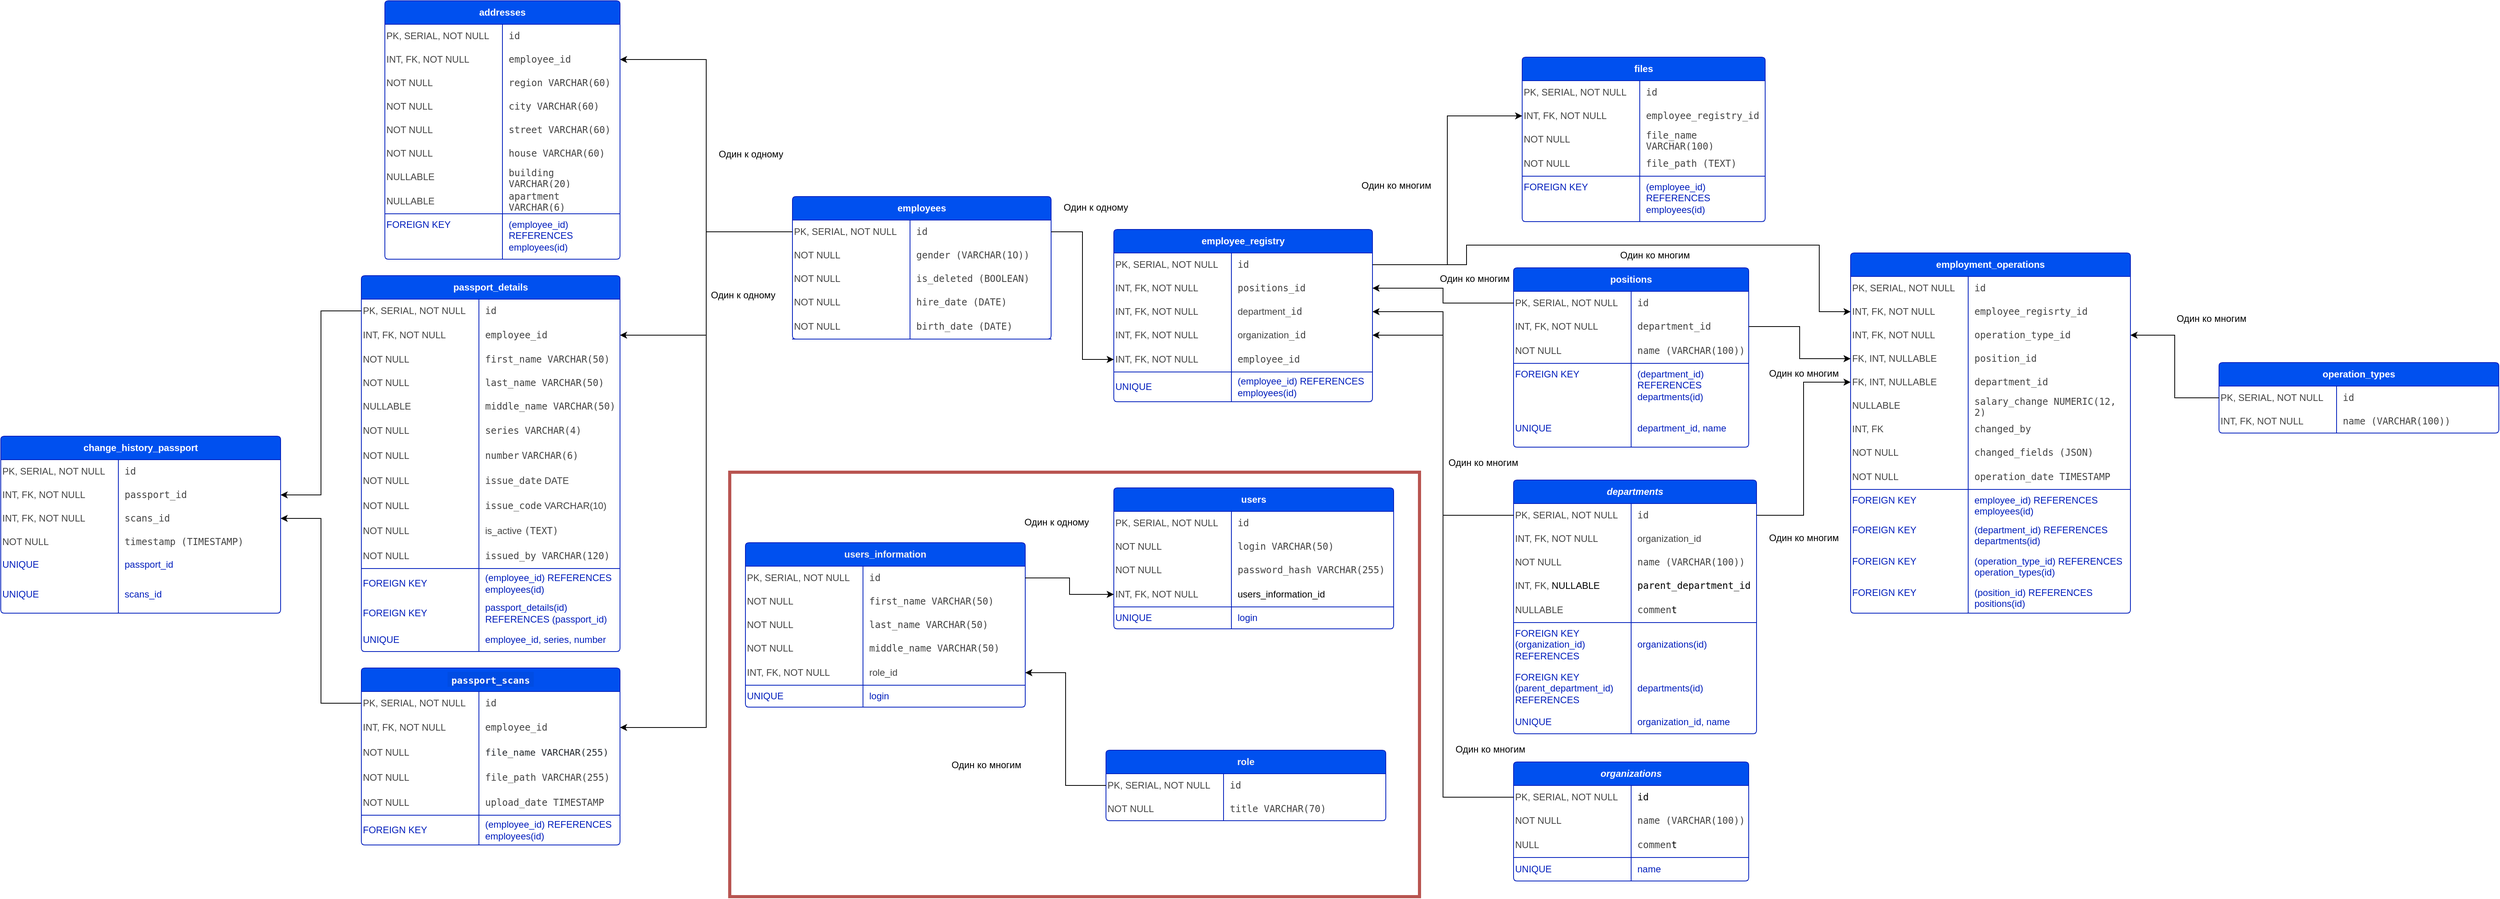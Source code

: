 <mxfile version="24.8.3">
  <diagram name="Page-1" id="pcXiniiG4-NvIhvBQNqh">
    <mxGraphModel dx="5189" dy="2522" grid="1" gridSize="10" guides="1" tooltips="1" connect="1" arrows="1" fold="1" page="1" pageScale="1" pageWidth="827" pageHeight="1169" math="0" shadow="0">
      <root>
        <mxCell id="0" />
        <mxCell id="1" parent="0" />
        <mxCell id="f2V17ecrpRd5GaZDXduo-1" value="&lt;span style=&quot;font-style: italic; text-wrap: nowrap;&quot;&gt;organizations&lt;/span&gt;" style="shape=table;startSize=30;container=1;collapsible=1;childLayout=tableLayout;fixedRows=1;rowLines=0;fontStyle=1;align=center;resizeLast=1;html=1;whiteSpace=wrap;fillColor=#0050ef;strokeColor=#001DBC;fontColor=#ffffff;rounded=1;arcSize=5;perimeterSpacing=0;" vertex="1" parent="1">
          <mxGeometry x="1190" y="990" width="300" height="152" as="geometry" />
        </mxCell>
        <mxCell id="f2V17ecrpRd5GaZDXduo-2" value="" style="shape=tableRow;horizontal=0;startSize=0;swimlaneHead=0;swimlaneBody=0;fillColor=none;collapsible=0;dropTarget=0;points=[[0,0.5],[1,0.5]];portConstraint=eastwest;top=0;left=0;right=0;bottom=0;html=1;shadow=0;" vertex="1" parent="f2V17ecrpRd5GaZDXduo-1">
          <mxGeometry y="30" width="300" height="30" as="geometry" />
        </mxCell>
        <mxCell id="f2V17ecrpRd5GaZDXduo-3" value="PK, SERIAL, NOT NULL" style="shape=partialRectangle;connectable=0;fillColor=none;top=0;left=0;bottom=0;right=0;fontStyle=0;overflow=hidden;html=1;whiteSpace=wrap;align=left;fontColor=#434343;strokeColor=#434343;shadow=0;" vertex="1" parent="f2V17ecrpRd5GaZDXduo-2">
          <mxGeometry width="150" height="30" as="geometry">
            <mxRectangle width="150" height="30" as="alternateBounds" />
          </mxGeometry>
        </mxCell>
        <mxCell id="f2V17ecrpRd5GaZDXduo-4" value="&lt;code style=&quot;font-weight: normal;&quot;&gt;id&lt;/code&gt;" style="shape=partialRectangle;connectable=0;fillColor=none;top=0;left=0;bottom=0;right=0;align=left;spacingLeft=6;fontStyle=1;overflow=hidden;html=1;whiteSpace=wrap;shadow=0;" vertex="1" parent="f2V17ecrpRd5GaZDXduo-2">
          <mxGeometry x="150" width="150" height="30" as="geometry">
            <mxRectangle width="150" height="30" as="alternateBounds" />
          </mxGeometry>
        </mxCell>
        <mxCell id="f2V17ecrpRd5GaZDXduo-5" value="" style="shape=tableRow;horizontal=0;startSize=0;swimlaneHead=0;swimlaneBody=0;fillColor=none;collapsible=0;dropTarget=0;points=[[0,0.5],[1,0.5]];portConstraint=eastwest;top=0;left=0;right=0;bottom=0;html=1;shadow=0;" vertex="1" parent="f2V17ecrpRd5GaZDXduo-1">
          <mxGeometry y="60" width="300" height="30" as="geometry" />
        </mxCell>
        <mxCell id="f2V17ecrpRd5GaZDXduo-6" value="NOT NULL" style="shape=partialRectangle;connectable=0;fillColor=none;top=0;left=0;bottom=0;right=0;fontStyle=0;overflow=hidden;html=1;whiteSpace=wrap;align=left;fontColor=#434343;strokeColor=#434343;shadow=0;" vertex="1" parent="f2V17ecrpRd5GaZDXduo-5">
          <mxGeometry width="150" height="30" as="geometry">
            <mxRectangle width="150" height="30" as="alternateBounds" />
          </mxGeometry>
        </mxCell>
        <mxCell id="f2V17ecrpRd5GaZDXduo-7" value="&lt;code style=&quot;font-weight: normal;&quot;&gt;&lt;font color=&quot;#434343&quot;&gt;name (VARCHAR(100))&lt;/font&gt;&lt;/code&gt;" style="shape=partialRectangle;connectable=0;fillColor=none;top=0;left=0;bottom=0;right=0;align=left;spacingLeft=6;fontStyle=1;overflow=hidden;html=1;whiteSpace=wrap;shadow=0;" vertex="1" parent="f2V17ecrpRd5GaZDXduo-5">
          <mxGeometry x="150" width="150" height="30" as="geometry">
            <mxRectangle width="150" height="30" as="alternateBounds" />
          </mxGeometry>
        </mxCell>
        <mxCell id="f2V17ecrpRd5GaZDXduo-8" value="" style="shape=tableRow;horizontal=0;startSize=0;swimlaneHead=0;swimlaneBody=0;fillColor=none;collapsible=0;dropTarget=0;points=[[0,0.5],[1,0.5]];portConstraint=eastwest;top=0;left=0;right=0;bottom=1;html=1;strokeColor=inherit;shadow=0;" vertex="1" parent="f2V17ecrpRd5GaZDXduo-1">
          <mxGeometry y="90" width="300" height="32" as="geometry" />
        </mxCell>
        <mxCell id="f2V17ecrpRd5GaZDXduo-9" value="NULL" style="shape=partialRectangle;connectable=0;fillColor=none;top=0;left=0;bottom=0;right=0;fontStyle=0;overflow=hidden;html=1;whiteSpace=wrap;align=left;fontColor=#434343;strokeColor=#434343;shadow=0;" vertex="1" parent="f2V17ecrpRd5GaZDXduo-8">
          <mxGeometry width="150" height="32" as="geometry">
            <mxRectangle width="150" height="32" as="alternateBounds" />
          </mxGeometry>
        </mxCell>
        <mxCell id="f2V17ecrpRd5GaZDXduo-10" value="&lt;code&gt;&lt;font color=&quot;#434343&quot;&gt;commen&lt;/font&gt;t&lt;/code&gt;" style="shape=partialRectangle;connectable=0;fillColor=none;top=0;left=0;bottom=0;right=0;align=left;spacingLeft=6;fontStyle=0;overflow=hidden;html=1;whiteSpace=wrap;fontFamily=Helvetica;shadow=0;" vertex="1" parent="f2V17ecrpRd5GaZDXduo-8">
          <mxGeometry x="150" width="150" height="32" as="geometry">
            <mxRectangle width="150" height="32" as="alternateBounds" />
          </mxGeometry>
        </mxCell>
        <mxCell id="f2V17ecrpRd5GaZDXduo-11" value="" style="shape=tableRow;horizontal=0;startSize=0;swimlaneHead=0;swimlaneBody=0;fillColor=none;collapsible=0;dropTarget=0;points=[[0,0.5],[1,0.5]];portConstraint=eastwest;top=0;left=0;right=0;bottom=0;html=1;strokeColor=inherit;swimlaneFillColor=none;rounded=0;arcSize=50;shadow=0;" vertex="1" parent="f2V17ecrpRd5GaZDXduo-1">
          <mxGeometry y="122" width="300" height="30" as="geometry" />
        </mxCell>
        <mxCell id="f2V17ecrpRd5GaZDXduo-12" value="&lt;font color=&quot;#001dbc&quot;&gt;UNIQUE&amp;nbsp;&lt;/font&gt;" style="shape=partialRectangle;connectable=0;fillColor=none;top=0;left=0;bottom=0;right=0;editable=1;overflow=hidden;html=1;whiteSpace=wrap;align=left;fontColor=#007AFF;strokeColor=#007AFF;shadow=0;" vertex="1" parent="f2V17ecrpRd5GaZDXduo-11">
          <mxGeometry width="150" height="30" as="geometry">
            <mxRectangle width="150" height="30" as="alternateBounds" />
          </mxGeometry>
        </mxCell>
        <mxCell id="f2V17ecrpRd5GaZDXduo-13" value="&lt;font color=&quot;#001dbc&quot;&gt;name&lt;/font&gt;" style="shape=partialRectangle;connectable=0;fillColor=none;top=0;left=0;bottom=0;right=0;align=left;spacingLeft=6;overflow=hidden;html=1;whiteSpace=wrap;strokeColor=inherit;perimeterSpacing=0;perimeter=rectanglePerimeter;recursiveResize=1;backgroundOutline=1;fontColor=#007AFF;shadow=0;" vertex="1" parent="f2V17ecrpRd5GaZDXduo-11">
          <mxGeometry x="150" width="150" height="30" as="geometry">
            <mxRectangle width="150" height="30" as="alternateBounds" />
          </mxGeometry>
        </mxCell>
        <mxCell id="f2V17ecrpRd5GaZDXduo-14" value="&lt;span style=&quot;font-style: italic; text-wrap: nowrap;&quot;&gt;departments&lt;/span&gt;" style="shape=table;startSize=30;container=1;collapsible=1;childLayout=tableLayout;fixedRows=1;rowLines=0;fontStyle=1;align=center;resizeLast=1;html=1;whiteSpace=wrap;fillColor=#0050ef;strokeColor=#001DBC;fontColor=#ffffff;rounded=1;arcSize=5;perimeterSpacing=0;" vertex="1" parent="1">
          <mxGeometry x="1190" y="630" width="310" height="324" as="geometry" />
        </mxCell>
        <mxCell id="f2V17ecrpRd5GaZDXduo-15" value="" style="shape=tableRow;horizontal=0;startSize=0;swimlaneHead=0;swimlaneBody=0;fillColor=none;collapsible=0;dropTarget=0;points=[[0,0.5],[1,0.5]];portConstraint=eastwest;top=0;left=0;right=0;bottom=0;html=1;shadow=0;" vertex="1" parent="f2V17ecrpRd5GaZDXduo-14">
          <mxGeometry y="30" width="310" height="30" as="geometry" />
        </mxCell>
        <mxCell id="f2V17ecrpRd5GaZDXduo-16" value="PK, SERIAL, NOT NULL" style="shape=partialRectangle;connectable=0;fillColor=none;top=0;left=0;bottom=0;right=0;fontStyle=0;overflow=hidden;html=1;whiteSpace=wrap;align=left;fontColor=#434343;strokeColor=#434343;shadow=0;" vertex="1" parent="f2V17ecrpRd5GaZDXduo-15">
          <mxGeometry width="150" height="30" as="geometry">
            <mxRectangle width="150" height="30" as="alternateBounds" />
          </mxGeometry>
        </mxCell>
        <mxCell id="f2V17ecrpRd5GaZDXduo-17" value="&lt;code style=&quot;font-weight: normal;&quot;&gt;&lt;font color=&quot;#434343&quot;&gt;id&lt;/font&gt;&lt;/code&gt;" style="shape=partialRectangle;connectable=0;fillColor=none;top=0;left=0;bottom=0;right=0;align=left;spacingLeft=6;fontStyle=1;overflow=hidden;html=1;whiteSpace=wrap;shadow=0;" vertex="1" parent="f2V17ecrpRd5GaZDXduo-15">
          <mxGeometry x="150" width="160" height="30" as="geometry">
            <mxRectangle width="160" height="30" as="alternateBounds" />
          </mxGeometry>
        </mxCell>
        <mxCell id="f2V17ecrpRd5GaZDXduo-18" value="" style="shape=tableRow;horizontal=0;startSize=0;swimlaneHead=0;swimlaneBody=0;fillColor=none;collapsible=0;dropTarget=0;points=[[0,0.5],[1,0.5]];portConstraint=eastwest;top=0;left=0;right=0;bottom=0;html=1;shadow=0;" vertex="1" parent="f2V17ecrpRd5GaZDXduo-14">
          <mxGeometry y="60" width="310" height="30" as="geometry" />
        </mxCell>
        <mxCell id="f2V17ecrpRd5GaZDXduo-19" value="INT, FK, NOT NULL" style="shape=partialRectangle;connectable=0;fillColor=none;top=0;left=0;bottom=0;right=0;fontStyle=0;overflow=hidden;html=1;whiteSpace=wrap;align=left;fontColor=#434343;strokeColor=#434343;shadow=0;" vertex="1" parent="f2V17ecrpRd5GaZDXduo-18">
          <mxGeometry width="150" height="30" as="geometry">
            <mxRectangle width="150" height="30" as="alternateBounds" />
          </mxGeometry>
        </mxCell>
        <mxCell id="f2V17ecrpRd5GaZDXduo-20" value="&lt;span style=&quot;font-weight: normal;&quot;&gt;&lt;font color=&quot;#434343&quot;&gt;organization_id&lt;/font&gt;&lt;/span&gt;" style="shape=partialRectangle;connectable=0;fillColor=none;top=0;left=0;bottom=0;right=0;align=left;spacingLeft=6;fontStyle=1;overflow=hidden;html=1;whiteSpace=wrap;shadow=0;" vertex="1" parent="f2V17ecrpRd5GaZDXduo-18">
          <mxGeometry x="150" width="160" height="30" as="geometry">
            <mxRectangle width="160" height="30" as="alternateBounds" />
          </mxGeometry>
        </mxCell>
        <mxCell id="f2V17ecrpRd5GaZDXduo-21" value="" style="shape=tableRow;horizontal=0;startSize=0;swimlaneHead=0;swimlaneBody=0;fillColor=none;collapsible=0;dropTarget=0;points=[[0,0.5],[1,0.5]];portConstraint=eastwest;top=0;left=0;right=0;bottom=0;html=1;shadow=0;" vertex="1" parent="f2V17ecrpRd5GaZDXduo-14">
          <mxGeometry y="90" width="310" height="30" as="geometry" />
        </mxCell>
        <mxCell id="f2V17ecrpRd5GaZDXduo-22" value="NOT NULL" style="shape=partialRectangle;connectable=0;fillColor=none;top=0;left=0;bottom=0;right=0;fontStyle=0;overflow=hidden;html=1;whiteSpace=wrap;align=left;fontColor=#434343;strokeColor=#434343;shadow=0;" vertex="1" parent="f2V17ecrpRd5GaZDXduo-21">
          <mxGeometry width="150" height="30" as="geometry">
            <mxRectangle width="150" height="30" as="alternateBounds" />
          </mxGeometry>
        </mxCell>
        <mxCell id="f2V17ecrpRd5GaZDXduo-23" value="&lt;font face=&quot;monospace&quot; color=&quot;#434343&quot;&gt;&lt;span style=&quot;font-weight: 400;&quot;&gt;name&amp;nbsp;&lt;/span&gt;&lt;/font&gt;&lt;span style=&quot;color: rgb(67, 67, 67); font-family: monospace; font-weight: 400;&quot;&gt;(VARCHAR(100))&lt;/span&gt;" style="shape=partialRectangle;connectable=0;fillColor=none;top=0;left=0;bottom=0;right=0;align=left;spacingLeft=6;fontStyle=1;overflow=hidden;html=1;whiteSpace=wrap;shadow=0;" vertex="1" parent="f2V17ecrpRd5GaZDXduo-21">
          <mxGeometry x="150" width="160" height="30" as="geometry">
            <mxRectangle width="160" height="30" as="alternateBounds" />
          </mxGeometry>
        </mxCell>
        <mxCell id="f2V17ecrpRd5GaZDXduo-24" value="" style="shape=tableRow;horizontal=0;startSize=0;swimlaneHead=0;swimlaneBody=0;fillColor=none;collapsible=0;dropTarget=0;points=[[0,0.5],[1,0.5]];portConstraint=eastwest;top=0;left=0;right=0;bottom=0;html=1;shadow=0;" vertex="1" parent="f2V17ecrpRd5GaZDXduo-14">
          <mxGeometry y="120" width="310" height="30" as="geometry" />
        </mxCell>
        <mxCell id="f2V17ecrpRd5GaZDXduo-25" value="INT, FK,&amp;nbsp;&lt;span style=&quot;color: rgb(0, 0, 0);&quot;&gt;NULLABLE&lt;/span&gt;" style="shape=partialRectangle;connectable=0;fillColor=none;top=0;left=0;bottom=0;right=0;fontStyle=0;overflow=hidden;html=1;whiteSpace=wrap;align=left;fontColor=#434343;strokeColor=#434343;shadow=0;" vertex="1" parent="f2V17ecrpRd5GaZDXduo-24">
          <mxGeometry width="150" height="30" as="geometry">
            <mxRectangle width="150" height="30" as="alternateBounds" />
          </mxGeometry>
        </mxCell>
        <mxCell id="f2V17ecrpRd5GaZDXduo-26" value="&lt;span style=&quot;font-weight: normal;&quot;&gt;&lt;code&gt;parent_department_id&lt;/code&gt;&lt;/span&gt;" style="shape=partialRectangle;connectable=0;fillColor=none;top=0;left=0;bottom=0;right=0;align=left;spacingLeft=6;fontStyle=1;overflow=hidden;html=1;whiteSpace=wrap;shadow=0;" vertex="1" parent="f2V17ecrpRd5GaZDXduo-24">
          <mxGeometry x="150" width="160" height="30" as="geometry">
            <mxRectangle width="160" height="30" as="alternateBounds" />
          </mxGeometry>
        </mxCell>
        <mxCell id="f2V17ecrpRd5GaZDXduo-27" value="" style="shape=tableRow;horizontal=0;startSize=0;swimlaneHead=0;swimlaneBody=0;fillColor=none;collapsible=0;dropTarget=0;points=[[0,0.5],[1,0.5]];portConstraint=eastwest;top=0;left=0;right=0;bottom=1;html=1;strokeColor=inherit;shadow=0;" vertex="1" parent="f2V17ecrpRd5GaZDXduo-14">
          <mxGeometry y="150" width="310" height="32" as="geometry" />
        </mxCell>
        <mxCell id="f2V17ecrpRd5GaZDXduo-28" value="NULLABLE" style="shape=partialRectangle;connectable=0;fillColor=none;top=0;left=0;bottom=0;right=0;fontStyle=0;overflow=hidden;html=1;whiteSpace=wrap;align=left;fontColor=#434343;strokeColor=#434343;shadow=0;" vertex="1" parent="f2V17ecrpRd5GaZDXduo-27">
          <mxGeometry width="150" height="32" as="geometry">
            <mxRectangle width="150" height="32" as="alternateBounds" />
          </mxGeometry>
        </mxCell>
        <mxCell id="f2V17ecrpRd5GaZDXduo-29" value="&lt;code&gt;&lt;font color=&quot;#434343&quot;&gt;commen&lt;/font&gt;t&lt;/code&gt;" style="shape=partialRectangle;connectable=0;fillColor=none;top=0;left=0;bottom=0;right=0;align=left;spacingLeft=6;fontStyle=0;overflow=hidden;html=1;whiteSpace=wrap;fontFamily=Helvetica;shadow=0;" vertex="1" parent="f2V17ecrpRd5GaZDXduo-27">
          <mxGeometry x="150" width="160" height="32" as="geometry">
            <mxRectangle width="160" height="32" as="alternateBounds" />
          </mxGeometry>
        </mxCell>
        <mxCell id="f2V17ecrpRd5GaZDXduo-30" value="" style="shape=tableRow;horizontal=0;startSize=0;swimlaneHead=0;swimlaneBody=0;fillColor=none;collapsible=0;dropTarget=0;points=[[0,0.5],[1,0.5]];portConstraint=eastwest;top=0;left=0;right=0;bottom=0;html=1;strokeColor=inherit;swimlaneFillColor=none;rounded=0;arcSize=50;shadow=0;fontColor=#001DBC;" vertex="1" parent="f2V17ecrpRd5GaZDXduo-14">
          <mxGeometry y="182" width="310" height="56" as="geometry" />
        </mxCell>
        <mxCell id="f2V17ecrpRd5GaZDXduo-31" value="&lt;font color=&quot;#001dbc&quot;&gt;FOREIGN KEY (organization_id) REFERENCES&lt;/font&gt;" style="shape=partialRectangle;connectable=0;fillColor=none;top=0;left=0;bottom=0;right=0;editable=1;overflow=hidden;html=1;whiteSpace=wrap;align=left;fontColor=#007AFF;strokeColor=#001DBC;shadow=0;" vertex="1" parent="f2V17ecrpRd5GaZDXduo-30">
          <mxGeometry width="150" height="56" as="geometry">
            <mxRectangle width="150" height="56" as="alternateBounds" />
          </mxGeometry>
        </mxCell>
        <mxCell id="f2V17ecrpRd5GaZDXduo-32" value="&lt;font color=&quot;#001dbc&quot;&gt;organizations(id)&lt;/font&gt;" style="shape=partialRectangle;connectable=0;fillColor=none;top=0;left=0;bottom=0;right=0;align=left;spacingLeft=6;overflow=hidden;html=1;whiteSpace=wrap;strokeColor=inherit;perimeterSpacing=0;perimeter=rectanglePerimeter;recursiveResize=1;backgroundOutline=1;fontColor=#007AFF;shadow=0;" vertex="1" parent="f2V17ecrpRd5GaZDXduo-30">
          <mxGeometry x="150" width="160" height="56" as="geometry">
            <mxRectangle width="160" height="56" as="alternateBounds" />
          </mxGeometry>
        </mxCell>
        <mxCell id="f2V17ecrpRd5GaZDXduo-33" value="" style="shape=tableRow;horizontal=0;startSize=0;swimlaneHead=0;swimlaneBody=0;fillColor=none;collapsible=0;dropTarget=0;points=[[0,0.5],[1,0.5]];portConstraint=eastwest;top=0;left=0;right=0;bottom=0;html=1;strokeColor=inherit;swimlaneFillColor=none;rounded=0;arcSize=50;shadow=0;fontColor=#001DBC;" vertex="1" parent="f2V17ecrpRd5GaZDXduo-14">
          <mxGeometry y="238" width="310" height="56" as="geometry" />
        </mxCell>
        <mxCell id="f2V17ecrpRd5GaZDXduo-34" value="&lt;font&gt;FOREIGN KEY (&lt;/font&gt;parent_department_id&lt;font&gt;) REFERENCES&lt;/font&gt;" style="shape=partialRectangle;connectable=0;fillColor=none;top=0;left=0;bottom=0;right=0;editable=1;overflow=hidden;html=1;whiteSpace=wrap;align=left;fontColor=#001DBC;strokeColor=#001DBC;shadow=0;" vertex="1" parent="f2V17ecrpRd5GaZDXduo-33">
          <mxGeometry width="150" height="56" as="geometry">
            <mxRectangle width="150" height="56" as="alternateBounds" />
          </mxGeometry>
        </mxCell>
        <mxCell id="f2V17ecrpRd5GaZDXduo-35" value="&lt;font color=&quot;#001dbc&quot;&gt;departments(id)&lt;/font&gt;" style="shape=partialRectangle;connectable=0;fillColor=none;top=0;left=0;bottom=0;right=0;align=left;spacingLeft=6;overflow=hidden;html=1;whiteSpace=wrap;strokeColor=inherit;perimeterSpacing=0;perimeter=rectanglePerimeter;recursiveResize=1;backgroundOutline=1;fontColor=#007AFF;shadow=0;" vertex="1" parent="f2V17ecrpRd5GaZDXduo-33">
          <mxGeometry x="150" width="160" height="56" as="geometry">
            <mxRectangle width="160" height="56" as="alternateBounds" />
          </mxGeometry>
        </mxCell>
        <mxCell id="f2V17ecrpRd5GaZDXduo-36" value="" style="shape=tableRow;horizontal=0;startSize=0;swimlaneHead=0;swimlaneBody=0;fillColor=none;collapsible=0;dropTarget=0;points=[[0,0.5],[1,0.5]];portConstraint=eastwest;top=0;left=0;right=0;bottom=0;html=1;strokeColor=inherit;swimlaneFillColor=none;rounded=0;arcSize=50;shadow=0;" vertex="1" parent="f2V17ecrpRd5GaZDXduo-14">
          <mxGeometry y="294" width="310" height="30" as="geometry" />
        </mxCell>
        <mxCell id="f2V17ecrpRd5GaZDXduo-37" value="&lt;font color=&quot;#001dbc&quot;&gt;UNIQUE&amp;nbsp;&lt;/font&gt;" style="shape=partialRectangle;connectable=0;fillColor=none;top=0;left=0;bottom=0;right=0;editable=1;overflow=hidden;html=1;whiteSpace=wrap;align=left;fontColor=#007AFF;strokeColor=#007AFF;shadow=0;" vertex="1" parent="f2V17ecrpRd5GaZDXduo-36">
          <mxGeometry width="150" height="30" as="geometry">
            <mxRectangle width="150" height="30" as="alternateBounds" />
          </mxGeometry>
        </mxCell>
        <mxCell id="f2V17ecrpRd5GaZDXduo-38" value="&lt;font color=&quot;#001dbc&quot;&gt;organization_id, name&lt;/font&gt;" style="shape=partialRectangle;connectable=0;fillColor=none;top=0;left=0;bottom=0;right=0;align=left;spacingLeft=6;overflow=hidden;html=1;whiteSpace=wrap;strokeColor=inherit;perimeterSpacing=0;perimeter=rectanglePerimeter;recursiveResize=1;backgroundOutline=1;fontColor=#007AFF;shadow=0;" vertex="1" parent="f2V17ecrpRd5GaZDXduo-36">
          <mxGeometry x="150" width="160" height="30" as="geometry">
            <mxRectangle width="160" height="30" as="alternateBounds" />
          </mxGeometry>
        </mxCell>
        <mxCell id="f2V17ecrpRd5GaZDXduo-39" value="positions" style="shape=table;startSize=30;container=1;collapsible=1;childLayout=tableLayout;fixedRows=1;rowLines=0;fontStyle=1;align=center;resizeLast=1;html=1;whiteSpace=wrap;fillColor=#0050ef;strokeColor=#001DBC;fontColor=#ffffff;rounded=1;arcSize=5;perimeterSpacing=0;" vertex="1" parent="1">
          <mxGeometry x="1190" y="359" width="300" height="229" as="geometry" />
        </mxCell>
        <mxCell id="f2V17ecrpRd5GaZDXduo-40" value="" style="shape=tableRow;horizontal=0;startSize=0;swimlaneHead=0;swimlaneBody=0;fillColor=none;collapsible=0;dropTarget=0;points=[[0,0.5],[1,0.5]];portConstraint=eastwest;top=0;left=0;right=0;bottom=0;html=1;shadow=0;" vertex="1" parent="f2V17ecrpRd5GaZDXduo-39">
          <mxGeometry y="30" width="300" height="30" as="geometry" />
        </mxCell>
        <mxCell id="f2V17ecrpRd5GaZDXduo-41" value="PK, SERIAL, NOT NULL" style="shape=partialRectangle;connectable=0;fillColor=none;top=0;left=0;bottom=0;right=0;fontStyle=0;overflow=hidden;html=1;whiteSpace=wrap;align=left;fontColor=#434343;strokeColor=#434343;shadow=0;" vertex="1" parent="f2V17ecrpRd5GaZDXduo-40">
          <mxGeometry width="150" height="30" as="geometry">
            <mxRectangle width="150" height="30" as="alternateBounds" />
          </mxGeometry>
        </mxCell>
        <mxCell id="f2V17ecrpRd5GaZDXduo-42" value="&lt;code style=&quot;font-weight: normal;&quot;&gt;id&lt;/code&gt;" style="shape=partialRectangle;connectable=0;fillColor=none;top=0;left=0;bottom=0;right=0;align=left;spacingLeft=6;fontStyle=1;overflow=hidden;html=1;whiteSpace=wrap;shadow=0;fontColor=#434343;" vertex="1" parent="f2V17ecrpRd5GaZDXduo-40">
          <mxGeometry x="150" width="150" height="30" as="geometry">
            <mxRectangle width="150" height="30" as="alternateBounds" />
          </mxGeometry>
        </mxCell>
        <mxCell id="f2V17ecrpRd5GaZDXduo-43" value="" style="shape=tableRow;horizontal=0;startSize=0;swimlaneHead=0;swimlaneBody=0;fillColor=none;collapsible=0;dropTarget=0;points=[[0,0.5],[1,0.5]];portConstraint=eastwest;top=0;left=0;right=0;bottom=0;html=1;shadow=0;" vertex="1" parent="f2V17ecrpRd5GaZDXduo-39">
          <mxGeometry y="60" width="300" height="30" as="geometry" />
        </mxCell>
        <mxCell id="f2V17ecrpRd5GaZDXduo-44" value="INT, FK, NOT NULL" style="shape=partialRectangle;connectable=0;fillColor=none;top=0;left=0;bottom=0;right=0;fontStyle=0;overflow=hidden;html=1;whiteSpace=wrap;align=left;fontColor=#434343;strokeColor=#434343;shadow=0;" vertex="1" parent="f2V17ecrpRd5GaZDXduo-43">
          <mxGeometry width="150" height="30" as="geometry">
            <mxRectangle width="150" height="30" as="alternateBounds" />
          </mxGeometry>
        </mxCell>
        <mxCell id="f2V17ecrpRd5GaZDXduo-45" value="&lt;code&gt;&lt;font style=&quot;font-weight: normal;&quot;&gt;department_id&lt;/font&gt;&lt;/code&gt;" style="shape=partialRectangle;connectable=0;fillColor=none;top=0;left=0;bottom=0;right=0;align=left;spacingLeft=6;fontStyle=1;overflow=hidden;html=1;whiteSpace=wrap;shadow=0;strokeColor=inherit;fontColor=#434343;" vertex="1" parent="f2V17ecrpRd5GaZDXduo-43">
          <mxGeometry x="150" width="150" height="30" as="geometry">
            <mxRectangle width="150" height="30" as="alternateBounds" />
          </mxGeometry>
        </mxCell>
        <mxCell id="f2V17ecrpRd5GaZDXduo-46" value="" style="shape=tableRow;horizontal=0;startSize=0;swimlaneHead=0;swimlaneBody=0;fillColor=none;collapsible=0;dropTarget=0;points=[[0,0.5],[1,0.5]];portConstraint=eastwest;top=0;left=0;right=0;bottom=1;html=1;strokeColor=inherit;shadow=0;" vertex="1" parent="f2V17ecrpRd5GaZDXduo-39">
          <mxGeometry y="90" width="300" height="32" as="geometry" />
        </mxCell>
        <mxCell id="f2V17ecrpRd5GaZDXduo-47" value="NOT NULL" style="shape=partialRectangle;connectable=0;fillColor=none;top=0;left=0;bottom=0;right=0;fontStyle=0;overflow=hidden;html=1;whiteSpace=wrap;align=left;fontColor=#434343;strokeColor=#434343;shadow=0;" vertex="1" parent="f2V17ecrpRd5GaZDXduo-46">
          <mxGeometry width="150" height="32" as="geometry">
            <mxRectangle width="150" height="32" as="alternateBounds" />
          </mxGeometry>
        </mxCell>
        <mxCell id="f2V17ecrpRd5GaZDXduo-48" value="&lt;code&gt;name (VARCHAR(100))&lt;/code&gt;" style="shape=partialRectangle;connectable=0;fillColor=none;top=0;left=0;bottom=0;right=0;align=left;spacingLeft=6;fontStyle=0;overflow=hidden;html=1;whiteSpace=wrap;fontFamily=Helvetica;shadow=0;fontColor=#434343;" vertex="1" parent="f2V17ecrpRd5GaZDXduo-46">
          <mxGeometry x="150" width="150" height="32" as="geometry">
            <mxRectangle width="150" height="32" as="alternateBounds" />
          </mxGeometry>
        </mxCell>
        <mxCell id="f2V17ecrpRd5GaZDXduo-49" value="" style="shape=tableRow;horizontal=0;startSize=0;swimlaneHead=0;swimlaneBody=0;fillColor=none;collapsible=0;dropTarget=0;points=[[0,0.5],[1,0.5]];portConstraint=eastwest;top=0;left=0;right=0;bottom=0;html=1;strokeColor=inherit;swimlaneFillColor=none;rounded=0;arcSize=50;shadow=0;align=left;verticalAlign=top;" vertex="1" parent="f2V17ecrpRd5GaZDXduo-39">
          <mxGeometry y="122" width="300" height="58" as="geometry" />
        </mxCell>
        <mxCell id="f2V17ecrpRd5GaZDXduo-50" value="&lt;font&gt;FOREIGN KEY&lt;/font&gt;" style="shape=partialRectangle;connectable=0;fillColor=none;top=0;left=0;bottom=0;right=0;editable=1;overflow=hidden;html=1;whiteSpace=wrap;align=left;fontColor=#001DBC;strokeColor=#007AFF;shadow=0;verticalAlign=top;" vertex="1" parent="f2V17ecrpRd5GaZDXduo-49">
          <mxGeometry width="150" height="58" as="geometry">
            <mxRectangle width="150" height="58" as="alternateBounds" />
          </mxGeometry>
        </mxCell>
        <mxCell id="f2V17ecrpRd5GaZDXduo-51" value="&lt;font&gt;(department_id) REFERENCES departments(id)&lt;/font&gt;" style="shape=partialRectangle;connectable=0;fillColor=none;top=0;left=0;bottom=0;right=0;align=left;spacingLeft=6;overflow=hidden;html=1;whiteSpace=wrap;strokeColor=inherit;perimeterSpacing=0;perimeter=rectanglePerimeter;recursiveResize=1;backgroundOutline=1;fontColor=#001DBC;shadow=0;verticalAlign=top;" vertex="1" parent="f2V17ecrpRd5GaZDXduo-49">
          <mxGeometry x="150" width="150" height="58" as="geometry">
            <mxRectangle width="150" height="58" as="alternateBounds" />
          </mxGeometry>
        </mxCell>
        <mxCell id="f2V17ecrpRd5GaZDXduo-52" value="" style="shape=tableRow;horizontal=0;startSize=0;swimlaneHead=0;swimlaneBody=0;fillColor=none;collapsible=0;dropTarget=0;points=[[0,0.5],[1,0.5]];portConstraint=eastwest;top=0;left=0;right=0;bottom=0;html=1;strokeColor=inherit;swimlaneFillColor=none;rounded=0;arcSize=50;shadow=0;" vertex="1" parent="f2V17ecrpRd5GaZDXduo-39">
          <mxGeometry y="180" width="300" height="49" as="geometry" />
        </mxCell>
        <mxCell id="f2V17ecrpRd5GaZDXduo-53" value="&lt;font&gt;UNIQUE &lt;/font&gt;" style="shape=partialRectangle;connectable=0;fillColor=none;top=0;left=0;bottom=0;right=0;editable=1;overflow=hidden;html=1;whiteSpace=wrap;align=left;fontColor=#001DBC;strokeColor=#007AFF;shadow=0;" vertex="1" parent="f2V17ecrpRd5GaZDXduo-52">
          <mxGeometry width="150" height="49" as="geometry">
            <mxRectangle width="150" height="49" as="alternateBounds" />
          </mxGeometry>
        </mxCell>
        <mxCell id="f2V17ecrpRd5GaZDXduo-54" value="&lt;font&gt;department_id, name&lt;/font&gt;" style="shape=partialRectangle;connectable=0;fillColor=none;top=0;left=0;bottom=0;right=0;align=left;spacingLeft=6;overflow=hidden;html=1;whiteSpace=wrap;strokeColor=inherit;perimeterSpacing=0;perimeter=rectanglePerimeter;recursiveResize=1;backgroundOutline=1;fontColor=#001DBC;shadow=0;" vertex="1" parent="f2V17ecrpRd5GaZDXduo-52">
          <mxGeometry x="150" width="150" height="49" as="geometry">
            <mxRectangle width="150" height="49" as="alternateBounds" />
          </mxGeometry>
        </mxCell>
        <mxCell id="f2V17ecrpRd5GaZDXduo-55" value="employees" style="shape=table;startSize=30;container=1;collapsible=1;childLayout=tableLayout;fixedRows=1;rowLines=0;fontStyle=1;align=center;resizeLast=1;html=1;whiteSpace=wrap;fillColor=#0050ef;strokeColor=#001DBC;fontColor=#ffffff;rounded=1;arcSize=5;perimeterSpacing=0;" vertex="1" parent="1">
          <mxGeometry x="270" y="268" width="330" height="182" as="geometry" />
        </mxCell>
        <mxCell id="f2V17ecrpRd5GaZDXduo-56" value="" style="shape=tableRow;horizontal=0;startSize=0;swimlaneHead=0;swimlaneBody=0;fillColor=none;collapsible=0;dropTarget=0;points=[[0,0.5],[1,0.5]];portConstraint=eastwest;top=0;left=0;right=0;bottom=0;html=1;shadow=0;" vertex="1" parent="f2V17ecrpRd5GaZDXduo-55">
          <mxGeometry y="30" width="330" height="30" as="geometry" />
        </mxCell>
        <mxCell id="f2V17ecrpRd5GaZDXduo-57" value="PK, SERIAL, NOT NULL" style="shape=partialRectangle;connectable=0;fillColor=none;top=0;left=0;bottom=0;right=0;fontStyle=0;overflow=hidden;html=1;whiteSpace=wrap;align=left;fontColor=#434343;strokeColor=#434343;shadow=0;" vertex="1" parent="f2V17ecrpRd5GaZDXduo-56">
          <mxGeometry width="150" height="30" as="geometry">
            <mxRectangle width="150" height="30" as="alternateBounds" />
          </mxGeometry>
        </mxCell>
        <mxCell id="f2V17ecrpRd5GaZDXduo-58" value="&lt;code style=&quot;font-weight: normal;&quot;&gt;id&lt;/code&gt;" style="shape=partialRectangle;connectable=0;fillColor=none;top=0;left=0;bottom=0;right=0;align=left;spacingLeft=6;fontStyle=1;overflow=hidden;html=1;whiteSpace=wrap;shadow=0;fontColor=#434343;" vertex="1" parent="f2V17ecrpRd5GaZDXduo-56">
          <mxGeometry x="150" width="180" height="30" as="geometry">
            <mxRectangle width="180" height="30" as="alternateBounds" />
          </mxGeometry>
        </mxCell>
        <mxCell id="f2V17ecrpRd5GaZDXduo-400" value="" style="shape=tableRow;horizontal=0;startSize=0;swimlaneHead=0;swimlaneBody=0;fillColor=none;collapsible=0;dropTarget=0;points=[[0,0.5],[1,0.5]];portConstraint=eastwest;top=0;left=0;right=0;bottom=0;html=1;shadow=0;" vertex="1" parent="f2V17ecrpRd5GaZDXduo-55">
          <mxGeometry y="60" width="330" height="30" as="geometry" />
        </mxCell>
        <mxCell id="f2V17ecrpRd5GaZDXduo-401" value="NOT NULL" style="shape=partialRectangle;connectable=0;fillColor=none;top=0;left=0;bottom=0;right=0;fontStyle=0;overflow=hidden;html=1;whiteSpace=wrap;align=left;fontColor=#434343;strokeColor=#434343;shadow=0;" vertex="1" parent="f2V17ecrpRd5GaZDXduo-400">
          <mxGeometry width="150" height="30" as="geometry">
            <mxRectangle width="150" height="30" as="alternateBounds" />
          </mxGeometry>
        </mxCell>
        <mxCell id="f2V17ecrpRd5GaZDXduo-402" value="&lt;code style=&quot;font-weight: normal;&quot;&gt;gender (VARCHAR(1O))&lt;/code&gt;" style="shape=partialRectangle;connectable=0;fillColor=none;top=0;left=0;bottom=0;right=0;align=left;spacingLeft=6;fontStyle=1;overflow=hidden;html=1;whiteSpace=wrap;shadow=0;fontColor=#434343;" vertex="1" parent="f2V17ecrpRd5GaZDXduo-400">
          <mxGeometry x="150" width="180" height="30" as="geometry">
            <mxRectangle width="180" height="30" as="alternateBounds" />
          </mxGeometry>
        </mxCell>
        <mxCell id="f2V17ecrpRd5GaZDXduo-424" value="" style="shape=tableRow;horizontal=0;startSize=0;swimlaneHead=0;swimlaneBody=0;fillColor=none;collapsible=0;dropTarget=0;points=[[0,0.5],[1,0.5]];portConstraint=eastwest;top=0;left=0;right=0;bottom=0;html=1;shadow=0;" vertex="1" parent="f2V17ecrpRd5GaZDXduo-55">
          <mxGeometry y="90" width="330" height="30" as="geometry" />
        </mxCell>
        <mxCell id="f2V17ecrpRd5GaZDXduo-425" value="NOT NULL" style="shape=partialRectangle;connectable=0;fillColor=none;top=0;left=0;bottom=0;right=0;fontStyle=0;overflow=hidden;html=1;whiteSpace=wrap;align=left;fontColor=#434343;strokeColor=#434343;shadow=0;" vertex="1" parent="f2V17ecrpRd5GaZDXduo-424">
          <mxGeometry width="150" height="30" as="geometry">
            <mxRectangle width="150" height="30" as="alternateBounds" />
          </mxGeometry>
        </mxCell>
        <mxCell id="f2V17ecrpRd5GaZDXduo-426" value="&lt;code style=&quot;font-weight: normal;&quot;&gt;is_deleted (BOOLEAN)&lt;/code&gt;" style="shape=partialRectangle;connectable=0;fillColor=none;top=0;left=0;bottom=0;right=0;align=left;spacingLeft=6;fontStyle=1;overflow=hidden;html=1;whiteSpace=wrap;shadow=0;fontColor=#434343;" vertex="1" parent="f2V17ecrpRd5GaZDXduo-424">
          <mxGeometry x="150" width="180" height="30" as="geometry">
            <mxRectangle width="180" height="30" as="alternateBounds" />
          </mxGeometry>
        </mxCell>
        <mxCell id="f2V17ecrpRd5GaZDXduo-404" value="" style="shape=tableRow;horizontal=0;startSize=0;swimlaneHead=0;swimlaneBody=0;fillColor=none;collapsible=0;dropTarget=0;points=[[0,0.5],[1,0.5]];portConstraint=eastwest;top=0;left=0;right=0;bottom=0;html=1;shadow=0;" vertex="1" parent="f2V17ecrpRd5GaZDXduo-55">
          <mxGeometry y="120" width="330" height="30" as="geometry" />
        </mxCell>
        <mxCell id="f2V17ecrpRd5GaZDXduo-405" value="NOT NULL" style="shape=partialRectangle;connectable=0;fillColor=none;top=0;left=0;bottom=0;right=0;fontStyle=0;overflow=hidden;html=1;whiteSpace=wrap;align=left;fontColor=#434343;strokeColor=#434343;shadow=0;" vertex="1" parent="f2V17ecrpRd5GaZDXduo-404">
          <mxGeometry width="150" height="30" as="geometry">
            <mxRectangle width="150" height="30" as="alternateBounds" />
          </mxGeometry>
        </mxCell>
        <mxCell id="f2V17ecrpRd5GaZDXduo-406" value="&lt;code style=&quot;font-weight: normal;&quot;&gt;hire_date (DATE)&lt;/code&gt;" style="shape=partialRectangle;connectable=0;fillColor=none;top=0;left=0;bottom=0;right=0;align=left;spacingLeft=6;fontStyle=1;overflow=hidden;html=1;whiteSpace=wrap;shadow=0;fontColor=#434343;" vertex="1" parent="f2V17ecrpRd5GaZDXduo-404">
          <mxGeometry x="150" width="180" height="30" as="geometry">
            <mxRectangle width="180" height="30" as="alternateBounds" />
          </mxGeometry>
        </mxCell>
        <mxCell id="f2V17ecrpRd5GaZDXduo-68" value="" style="shape=tableRow;horizontal=0;startSize=0;swimlaneHead=0;swimlaneBody=0;fillColor=none;collapsible=0;dropTarget=0;points=[[0,0.5],[1,0.5]];portConstraint=eastwest;top=0;left=0;right=0;bottom=1;html=1;strokeColor=inherit;shadow=0;" vertex="1" parent="f2V17ecrpRd5GaZDXduo-55">
          <mxGeometry y="150" width="330" height="32" as="geometry" />
        </mxCell>
        <mxCell id="f2V17ecrpRd5GaZDXduo-69" value="NOT NULL" style="shape=partialRectangle;connectable=0;fillColor=none;top=0;left=0;bottom=0;right=0;fontStyle=0;overflow=hidden;html=1;whiteSpace=wrap;align=left;fontColor=#434343;strokeColor=#434343;shadow=0;" vertex="1" parent="f2V17ecrpRd5GaZDXduo-68">
          <mxGeometry width="150" height="32" as="geometry">
            <mxRectangle width="150" height="32" as="alternateBounds" />
          </mxGeometry>
        </mxCell>
        <mxCell id="f2V17ecrpRd5GaZDXduo-70" value="&lt;code&gt;birth_date (DATE)&lt;/code&gt;" style="shape=partialRectangle;connectable=0;fillColor=none;top=0;left=0;bottom=0;right=0;align=left;spacingLeft=6;fontStyle=0;overflow=hidden;html=1;whiteSpace=wrap;fontFamily=Helvetica;shadow=0;fontColor=#434343;" vertex="1" parent="f2V17ecrpRd5GaZDXduo-68">
          <mxGeometry x="150" width="180" height="32" as="geometry">
            <mxRectangle width="180" height="32" as="alternateBounds" />
          </mxGeometry>
        </mxCell>
        <mxCell id="f2V17ecrpRd5GaZDXduo-71" value="passport_details" style="shape=table;startSize=30;container=1;collapsible=1;childLayout=tableLayout;fixedRows=1;rowLines=0;fontStyle=1;align=center;resizeLast=1;html=1;whiteSpace=wrap;fillColor=#0050ef;strokeColor=#001DBC;fontColor=#ffffff;rounded=1;arcSize=5;perimeterSpacing=0;" vertex="1" parent="1">
          <mxGeometry x="-280" y="369" width="330" height="480" as="geometry" />
        </mxCell>
        <mxCell id="f2V17ecrpRd5GaZDXduo-72" value="" style="shape=tableRow;horizontal=0;startSize=0;swimlaneHead=0;swimlaneBody=0;fillColor=none;collapsible=0;dropTarget=0;points=[[0,0.5],[1,0.5]];portConstraint=eastwest;top=0;left=0;right=0;bottom=0;html=1;shadow=0;fontColor=#434343;" vertex="1" parent="f2V17ecrpRd5GaZDXduo-71">
          <mxGeometry y="30" width="330" height="30" as="geometry" />
        </mxCell>
        <mxCell id="f2V17ecrpRd5GaZDXduo-73" value="PK, SERIAL, NOT NULL" style="shape=partialRectangle;connectable=0;fillColor=none;top=0;left=0;bottom=0;right=0;fontStyle=0;overflow=hidden;html=1;whiteSpace=wrap;align=left;fontColor=#434343;strokeColor=#434343;shadow=0;" vertex="1" parent="f2V17ecrpRd5GaZDXduo-72">
          <mxGeometry width="150" height="30" as="geometry">
            <mxRectangle width="150" height="30" as="alternateBounds" />
          </mxGeometry>
        </mxCell>
        <mxCell id="f2V17ecrpRd5GaZDXduo-74" value="&lt;code style=&quot;font-weight: normal;&quot;&gt;id&lt;/code&gt;" style="shape=partialRectangle;connectable=0;fillColor=none;top=0;left=0;bottom=0;right=0;align=left;spacingLeft=6;fontStyle=1;overflow=hidden;html=1;whiteSpace=wrap;shadow=0;fontColor=#434343;" vertex="1" parent="f2V17ecrpRd5GaZDXduo-72">
          <mxGeometry x="150" width="180" height="30" as="geometry">
            <mxRectangle width="180" height="30" as="alternateBounds" />
          </mxGeometry>
        </mxCell>
        <mxCell id="f2V17ecrpRd5GaZDXduo-75" value="" style="shape=tableRow;horizontal=0;startSize=0;swimlaneHead=0;swimlaneBody=0;fillColor=none;collapsible=0;dropTarget=0;points=[[0,0.5],[1,0.5]];portConstraint=eastwest;top=0;left=0;right=0;bottom=0;html=1;shadow=0;fontColor=#434343;" vertex="1" parent="f2V17ecrpRd5GaZDXduo-71">
          <mxGeometry y="60" width="330" height="32" as="geometry" />
        </mxCell>
        <mxCell id="f2V17ecrpRd5GaZDXduo-76" value="INT, FK, NOT NULL" style="shape=partialRectangle;connectable=0;fillColor=none;top=0;left=0;bottom=0;right=0;fontStyle=0;overflow=hidden;html=1;whiteSpace=wrap;align=left;fontColor=#434343;strokeColor=#434343;shadow=0;" vertex="1" parent="f2V17ecrpRd5GaZDXduo-75">
          <mxGeometry width="150" height="32" as="geometry">
            <mxRectangle width="150" height="32" as="alternateBounds" />
          </mxGeometry>
        </mxCell>
        <mxCell id="f2V17ecrpRd5GaZDXduo-77" value="&lt;code style=&quot;font-weight: normal;&quot;&gt;employee_id&lt;/code&gt;" style="shape=partialRectangle;connectable=0;fillColor=none;top=0;left=0;bottom=0;right=0;align=left;spacingLeft=6;fontStyle=1;overflow=hidden;html=1;whiteSpace=wrap;shadow=0;fontColor=#434343;" vertex="1" parent="f2V17ecrpRd5GaZDXduo-75">
          <mxGeometry x="150" width="180" height="32" as="geometry">
            <mxRectangle width="180" height="32" as="alternateBounds" />
          </mxGeometry>
        </mxCell>
        <mxCell id="f2V17ecrpRd5GaZDXduo-59" value="" style="shape=tableRow;horizontal=0;startSize=0;swimlaneHead=0;swimlaneBody=0;fillColor=none;collapsible=0;dropTarget=0;points=[[0,0.5],[1,0.5]];portConstraint=eastwest;top=0;left=0;right=0;bottom=0;html=1;shadow=0;" vertex="1" parent="f2V17ecrpRd5GaZDXduo-71">
          <mxGeometry y="92" width="330" height="30" as="geometry" />
        </mxCell>
        <mxCell id="f2V17ecrpRd5GaZDXduo-60" value="NOT NULL" style="shape=partialRectangle;connectable=0;fillColor=none;top=0;left=0;bottom=0;right=0;fontStyle=0;overflow=hidden;html=1;whiteSpace=wrap;align=left;fontColor=#434343;strokeColor=#434343;shadow=0;" vertex="1" parent="f2V17ecrpRd5GaZDXduo-59">
          <mxGeometry width="150" height="30" as="geometry">
            <mxRectangle width="150" height="30" as="alternateBounds" />
          </mxGeometry>
        </mxCell>
        <mxCell id="f2V17ecrpRd5GaZDXduo-61" value="&lt;code style=&quot;font-weight: normal;&quot;&gt;first_name VARCHAR(50)&lt;/code&gt;" style="shape=partialRectangle;connectable=0;fillColor=none;top=0;left=0;bottom=0;right=0;align=left;spacingLeft=6;fontStyle=1;overflow=hidden;html=1;whiteSpace=wrap;shadow=0;strokeColor=inherit;fontColor=#434343;" vertex="1" parent="f2V17ecrpRd5GaZDXduo-59">
          <mxGeometry x="150" width="180" height="30" as="geometry">
            <mxRectangle width="180" height="30" as="alternateBounds" />
          </mxGeometry>
        </mxCell>
        <mxCell id="f2V17ecrpRd5GaZDXduo-62" value="" style="shape=tableRow;horizontal=0;startSize=0;swimlaneHead=0;swimlaneBody=0;fillColor=none;collapsible=0;dropTarget=0;points=[[0,0.5],[1,0.5]];portConstraint=eastwest;top=0;left=0;right=0;bottom=0;html=1;shadow=0;" vertex="1" parent="f2V17ecrpRd5GaZDXduo-71">
          <mxGeometry y="122" width="330" height="30" as="geometry" />
        </mxCell>
        <mxCell id="f2V17ecrpRd5GaZDXduo-63" value="NOT NULL" style="shape=partialRectangle;connectable=0;fillColor=none;top=0;left=0;bottom=0;right=0;fontStyle=0;overflow=hidden;html=1;whiteSpace=wrap;align=left;fontColor=#434343;strokeColor=#434343;shadow=0;" vertex="1" parent="f2V17ecrpRd5GaZDXduo-62">
          <mxGeometry width="150" height="30" as="geometry">
            <mxRectangle width="150" height="30" as="alternateBounds" />
          </mxGeometry>
        </mxCell>
        <mxCell id="f2V17ecrpRd5GaZDXduo-64" value="&lt;code style=&quot;font-weight: normal;&quot;&gt;last_name VARCHAR(50)&lt;/code&gt;" style="shape=partialRectangle;connectable=0;fillColor=none;top=0;left=0;bottom=0;right=0;align=left;spacingLeft=6;fontStyle=1;overflow=hidden;html=1;whiteSpace=wrap;shadow=0;strokeColor=inherit;fontColor=#434343;" vertex="1" parent="f2V17ecrpRd5GaZDXduo-62">
          <mxGeometry x="150" width="180" height="30" as="geometry">
            <mxRectangle width="180" height="30" as="alternateBounds" />
          </mxGeometry>
        </mxCell>
        <mxCell id="f2V17ecrpRd5GaZDXduo-65" value="" style="shape=tableRow;horizontal=0;startSize=0;swimlaneHead=0;swimlaneBody=0;fillColor=none;collapsible=0;dropTarget=0;points=[[0,0.5],[1,0.5]];portConstraint=eastwest;top=0;left=0;right=0;bottom=0;html=1;shadow=0;" vertex="1" parent="f2V17ecrpRd5GaZDXduo-71">
          <mxGeometry y="152" width="330" height="30" as="geometry" />
        </mxCell>
        <mxCell id="f2V17ecrpRd5GaZDXduo-66" value="NULLABLE" style="shape=partialRectangle;connectable=0;fillColor=none;top=0;left=0;bottom=0;right=0;fontStyle=0;overflow=hidden;html=1;whiteSpace=wrap;align=left;fontColor=#434343;strokeColor=#434343;shadow=0;" vertex="1" parent="f2V17ecrpRd5GaZDXduo-65">
          <mxGeometry width="150" height="30" as="geometry">
            <mxRectangle width="150" height="30" as="alternateBounds" />
          </mxGeometry>
        </mxCell>
        <mxCell id="f2V17ecrpRd5GaZDXduo-67" value="&lt;code style=&quot;font-weight: normal;&quot;&gt;&lt;code&gt;middle_name&amp;nbsp;&lt;/code&gt;VARCHAR(50)&lt;/code&gt;" style="shape=partialRectangle;connectable=0;fillColor=none;top=0;left=0;bottom=0;right=0;align=left;spacingLeft=6;fontStyle=1;overflow=hidden;html=1;whiteSpace=wrap;shadow=0;strokeColor=inherit;fontColor=#434343;" vertex="1" parent="f2V17ecrpRd5GaZDXduo-65">
          <mxGeometry x="150" width="180" height="30" as="geometry">
            <mxRectangle width="180" height="30" as="alternateBounds" />
          </mxGeometry>
        </mxCell>
        <mxCell id="f2V17ecrpRd5GaZDXduo-78" value="" style="shape=tableRow;horizontal=0;startSize=0;swimlaneHead=0;swimlaneBody=0;fillColor=none;collapsible=0;dropTarget=0;points=[[0,0.5],[1,0.5]];portConstraint=eastwest;top=0;left=0;right=0;bottom=0;html=1;shadow=0;fontColor=#434343;" vertex="1" parent="f2V17ecrpRd5GaZDXduo-71">
          <mxGeometry y="182" width="330" height="32" as="geometry" />
        </mxCell>
        <mxCell id="f2V17ecrpRd5GaZDXduo-79" value="NOT NULL" style="shape=partialRectangle;connectable=0;fillColor=none;top=0;left=0;bottom=0;right=0;fontStyle=0;overflow=hidden;html=1;whiteSpace=wrap;align=left;fontColor=#434343;strokeColor=#434343;shadow=0;" vertex="1" parent="f2V17ecrpRd5GaZDXduo-78">
          <mxGeometry width="150" height="32" as="geometry">
            <mxRectangle width="150" height="32" as="alternateBounds" />
          </mxGeometry>
        </mxCell>
        <mxCell id="f2V17ecrpRd5GaZDXduo-80" value="&lt;span style=&quot;font-family: monospace; font-weight: 400;&quot;&gt;series&amp;nbsp;VARCHAR(4)&lt;/span&gt;" style="shape=partialRectangle;connectable=0;fillColor=none;top=0;left=0;bottom=0;right=0;align=left;spacingLeft=6;fontStyle=1;overflow=hidden;html=1;whiteSpace=wrap;shadow=0;fontColor=#434343;" vertex="1" parent="f2V17ecrpRd5GaZDXduo-78">
          <mxGeometry x="150" width="180" height="32" as="geometry">
            <mxRectangle width="180" height="32" as="alternateBounds" />
          </mxGeometry>
        </mxCell>
        <mxCell id="f2V17ecrpRd5GaZDXduo-81" value="" style="shape=tableRow;horizontal=0;startSize=0;swimlaneHead=0;swimlaneBody=0;fillColor=none;collapsible=0;dropTarget=0;points=[[0,0.5],[1,0.5]];portConstraint=eastwest;top=0;left=0;right=0;bottom=0;html=1;shadow=0;fontColor=#434343;" vertex="1" parent="f2V17ecrpRd5GaZDXduo-71">
          <mxGeometry y="214" width="330" height="32" as="geometry" />
        </mxCell>
        <mxCell id="f2V17ecrpRd5GaZDXduo-82" value="NOT NULL" style="shape=partialRectangle;connectable=0;fillColor=none;top=0;left=0;bottom=0;right=0;fontStyle=0;overflow=hidden;html=1;whiteSpace=wrap;align=left;fontColor=#434343;strokeColor=#434343;shadow=0;" vertex="1" parent="f2V17ecrpRd5GaZDXduo-81">
          <mxGeometry width="150" height="32" as="geometry">
            <mxRectangle width="150" height="32" as="alternateBounds" />
          </mxGeometry>
        </mxCell>
        <mxCell id="f2V17ecrpRd5GaZDXduo-83" value="&lt;span style=&quot;font-weight: normal;&quot;&gt;&lt;code&gt;number&lt;/code&gt;&amp;nbsp;&lt;/span&gt;&lt;span style=&quot;font-family: monospace; font-weight: 400;&quot;&gt;VARCHAR(6)&lt;/span&gt;" style="shape=partialRectangle;connectable=0;fillColor=none;top=0;left=0;bottom=0;right=0;align=left;spacingLeft=6;fontStyle=1;overflow=hidden;html=1;whiteSpace=wrap;shadow=0;fontColor=#434343;" vertex="1" parent="f2V17ecrpRd5GaZDXduo-81">
          <mxGeometry x="150" width="180" height="32" as="geometry">
            <mxRectangle width="180" height="32" as="alternateBounds" />
          </mxGeometry>
        </mxCell>
        <mxCell id="f2V17ecrpRd5GaZDXduo-84" value="" style="shape=tableRow;horizontal=0;startSize=0;swimlaneHead=0;swimlaneBody=0;fillColor=none;collapsible=0;dropTarget=0;points=[[0,0.5],[1,0.5]];portConstraint=eastwest;top=0;left=0;right=0;bottom=0;html=1;shadow=0;fontColor=#434343;" vertex="1" parent="f2V17ecrpRd5GaZDXduo-71">
          <mxGeometry y="246" width="330" height="32" as="geometry" />
        </mxCell>
        <mxCell id="f2V17ecrpRd5GaZDXduo-85" value="NOT NULL" style="shape=partialRectangle;connectable=0;fillColor=none;top=0;left=0;bottom=0;right=0;fontStyle=0;overflow=hidden;html=1;whiteSpace=wrap;align=left;fontColor=#434343;strokeColor=#434343;shadow=0;" vertex="1" parent="f2V17ecrpRd5GaZDXduo-84">
          <mxGeometry width="150" height="32" as="geometry">
            <mxRectangle width="150" height="32" as="alternateBounds" />
          </mxGeometry>
        </mxCell>
        <mxCell id="f2V17ecrpRd5GaZDXduo-86" value="&lt;code style=&quot;font-weight: normal;&quot;&gt;issue_date&lt;/code&gt;&amp;nbsp;&lt;span style=&quot;font-weight: normal;&quot;&gt;DATE&lt;/span&gt;" style="shape=partialRectangle;connectable=0;fillColor=none;top=0;left=0;bottom=0;right=0;align=left;spacingLeft=6;fontStyle=1;overflow=hidden;html=1;whiteSpace=wrap;shadow=0;fontColor=#434343;" vertex="1" parent="f2V17ecrpRd5GaZDXduo-84">
          <mxGeometry x="150" width="180" height="32" as="geometry">
            <mxRectangle width="180" height="32" as="alternateBounds" />
          </mxGeometry>
        </mxCell>
        <mxCell id="f2V17ecrpRd5GaZDXduo-87" value="" style="shape=tableRow;horizontal=0;startSize=0;swimlaneHead=0;swimlaneBody=0;fillColor=none;collapsible=0;dropTarget=0;points=[[0,0.5],[1,0.5]];portConstraint=eastwest;top=0;left=0;right=0;bottom=0;html=1;shadow=0;fontColor=#434343;" vertex="1" parent="f2V17ecrpRd5GaZDXduo-71">
          <mxGeometry y="278" width="330" height="32" as="geometry" />
        </mxCell>
        <mxCell id="f2V17ecrpRd5GaZDXduo-88" value="NOT NULL" style="shape=partialRectangle;connectable=0;fillColor=none;top=0;left=0;bottom=0;right=0;fontStyle=0;overflow=hidden;html=1;whiteSpace=wrap;align=left;fontColor=#434343;strokeColor=#434343;shadow=0;" vertex="1" parent="f2V17ecrpRd5GaZDXduo-87">
          <mxGeometry width="150" height="32" as="geometry">
            <mxRectangle width="150" height="32" as="alternateBounds" />
          </mxGeometry>
        </mxCell>
        <mxCell id="f2V17ecrpRd5GaZDXduo-89" value="&lt;code style=&quot;font-weight: normal;&quot;&gt;issue_code&lt;/code&gt;&lt;span style=&quot;font-weight: normal;&quot;&gt;&amp;nbsp;VARCHAR(10)&lt;/span&gt;" style="shape=partialRectangle;connectable=0;fillColor=none;top=0;left=0;bottom=0;right=0;align=left;spacingLeft=6;fontStyle=1;overflow=hidden;html=1;whiteSpace=wrap;shadow=0;fontColor=#434343;" vertex="1" parent="f2V17ecrpRd5GaZDXduo-87">
          <mxGeometry x="150" width="180" height="32" as="geometry">
            <mxRectangle width="180" height="32" as="alternateBounds" />
          </mxGeometry>
        </mxCell>
        <mxCell id="f2V17ecrpRd5GaZDXduo-90" value="" style="shape=tableRow;horizontal=0;startSize=0;swimlaneHead=0;swimlaneBody=0;fillColor=none;collapsible=0;dropTarget=0;points=[[0,0.5],[1,0.5]];portConstraint=eastwest;top=0;left=0;right=0;bottom=0;html=1;shadow=0;fontColor=#434343;" vertex="1" parent="f2V17ecrpRd5GaZDXduo-71">
          <mxGeometry y="310" width="330" height="32" as="geometry" />
        </mxCell>
        <mxCell id="f2V17ecrpRd5GaZDXduo-91" value="NOT NULL" style="shape=partialRectangle;connectable=0;fillColor=none;top=0;left=0;bottom=0;right=0;fontStyle=0;overflow=hidden;html=1;whiteSpace=wrap;align=left;fontColor=#434343;strokeColor=#434343;shadow=0;" vertex="1" parent="f2V17ecrpRd5GaZDXduo-90">
          <mxGeometry width="150" height="32" as="geometry">
            <mxRectangle width="150" height="32" as="alternateBounds" />
          </mxGeometry>
        </mxCell>
        <mxCell id="f2V17ecrpRd5GaZDXduo-92" value="&lt;span style=&quot;font-weight: normal;&quot;&gt;is_active&amp;nbsp;&lt;/span&gt;&lt;font face=&quot;monospace&quot;&gt;&lt;span style=&quot;font-weight: 400;&quot;&gt;(TEXT)&lt;/span&gt;&lt;/font&gt;" style="shape=partialRectangle;connectable=0;fillColor=none;top=0;left=0;bottom=0;right=0;align=left;spacingLeft=6;fontStyle=1;overflow=hidden;html=1;whiteSpace=wrap;shadow=0;fontColor=#434343;" vertex="1" parent="f2V17ecrpRd5GaZDXduo-90">
          <mxGeometry x="150" width="180" height="32" as="geometry">
            <mxRectangle width="180" height="32" as="alternateBounds" />
          </mxGeometry>
        </mxCell>
        <mxCell id="f2V17ecrpRd5GaZDXduo-93" value="" style="shape=tableRow;horizontal=0;startSize=0;swimlaneHead=0;swimlaneBody=0;fillColor=none;collapsible=0;dropTarget=0;points=[[0,0.5],[1,0.5]];portConstraint=eastwest;top=0;left=0;right=0;bottom=1;html=1;strokeColor=inherit;shadow=0;fontColor=#434343;" vertex="1" parent="f2V17ecrpRd5GaZDXduo-71">
          <mxGeometry y="342" width="330" height="32" as="geometry" />
        </mxCell>
        <mxCell id="f2V17ecrpRd5GaZDXduo-94" value="NOT NULL" style="shape=partialRectangle;connectable=0;fillColor=none;top=0;left=0;bottom=0;right=0;fontStyle=0;overflow=hidden;html=1;whiteSpace=wrap;align=left;fontColor=#434343;strokeColor=#434343;shadow=0;" vertex="1" parent="f2V17ecrpRd5GaZDXduo-93">
          <mxGeometry width="150" height="32" as="geometry">
            <mxRectangle width="150" height="32" as="alternateBounds" />
          </mxGeometry>
        </mxCell>
        <mxCell id="f2V17ecrpRd5GaZDXduo-95" value="&lt;code&gt;&lt;code&gt;issued_by&amp;nbsp;&lt;/code&gt;VARCHAR(120)&lt;/code&gt;" style="shape=partialRectangle;connectable=0;fillColor=none;top=0;left=0;bottom=0;right=0;align=left;spacingLeft=6;fontStyle=0;overflow=hidden;html=1;whiteSpace=wrap;fontFamily=Helvetica;shadow=0;fontColor=#434343;" vertex="1" parent="f2V17ecrpRd5GaZDXduo-93">
          <mxGeometry x="150" width="180" height="32" as="geometry">
            <mxRectangle width="180" height="32" as="alternateBounds" />
          </mxGeometry>
        </mxCell>
        <mxCell id="f2V17ecrpRd5GaZDXduo-96" value="" style="shape=tableRow;horizontal=0;startSize=0;swimlaneHead=0;swimlaneBody=0;fillColor=none;collapsible=0;dropTarget=0;points=[[0,0.5],[1,0.5]];portConstraint=eastwest;top=0;left=0;right=0;bottom=0;html=1;strokeColor=inherit;swimlaneFillColor=none;rounded=0;arcSize=50;shadow=0;" vertex="1" parent="f2V17ecrpRd5GaZDXduo-71">
          <mxGeometry y="374" width="330" height="38" as="geometry" />
        </mxCell>
        <mxCell id="f2V17ecrpRd5GaZDXduo-97" value="&lt;font&gt;FOREIGN KEY&lt;/font&gt;" style="shape=partialRectangle;connectable=0;fillColor=none;top=0;left=0;bottom=0;right=0;editable=1;overflow=hidden;html=1;whiteSpace=wrap;align=left;fontColor=#001DBC;strokeColor=#007AFF;shadow=0;" vertex="1" parent="f2V17ecrpRd5GaZDXduo-96">
          <mxGeometry width="150" height="38" as="geometry">
            <mxRectangle width="150" height="38" as="alternateBounds" />
          </mxGeometry>
        </mxCell>
        <mxCell id="f2V17ecrpRd5GaZDXduo-98" value="&lt;font&gt;(employee_id) REFERENCES employees(id)&lt;/font&gt;" style="shape=partialRectangle;connectable=0;fillColor=none;top=0;left=0;bottom=0;right=0;align=left;spacingLeft=6;overflow=hidden;html=1;whiteSpace=wrap;strokeColor=inherit;perimeterSpacing=0;perimeter=rectanglePerimeter;recursiveResize=1;backgroundOutline=1;fontColor=#001DBC;shadow=0;" vertex="1" parent="f2V17ecrpRd5GaZDXduo-96">
          <mxGeometry x="150" width="180" height="38" as="geometry">
            <mxRectangle width="180" height="38" as="alternateBounds" />
          </mxGeometry>
        </mxCell>
        <mxCell id="f2V17ecrpRd5GaZDXduo-321" value="" style="shape=tableRow;horizontal=0;startSize=0;swimlaneHead=0;swimlaneBody=0;fillColor=none;collapsible=0;dropTarget=0;points=[[0,0.5],[1,0.5]];portConstraint=eastwest;top=0;left=0;right=0;bottom=0;html=1;strokeColor=inherit;swimlaneFillColor=none;rounded=0;arcSize=50;shadow=0;" vertex="1" parent="f2V17ecrpRd5GaZDXduo-71">
          <mxGeometry y="412" width="330" height="38" as="geometry" />
        </mxCell>
        <mxCell id="f2V17ecrpRd5GaZDXduo-322" value="&lt;font&gt;FOREIGN KEY&lt;/font&gt;" style="shape=partialRectangle;connectable=0;fillColor=none;top=0;left=0;bottom=0;right=0;editable=1;overflow=hidden;html=1;whiteSpace=wrap;align=left;fontColor=#001DBC;strokeColor=#007AFF;shadow=0;" vertex="1" parent="f2V17ecrpRd5GaZDXduo-321">
          <mxGeometry width="150" height="38" as="geometry">
            <mxRectangle width="150" height="38" as="alternateBounds" />
          </mxGeometry>
        </mxCell>
        <mxCell id="f2V17ecrpRd5GaZDXduo-323" value="passport_details(id) REFERENCES (passport_id)&amp;nbsp;" style="shape=partialRectangle;connectable=0;fillColor=none;top=0;left=0;bottom=0;right=0;align=left;spacingLeft=6;overflow=hidden;html=1;whiteSpace=wrap;strokeColor=inherit;perimeterSpacing=0;perimeter=rectanglePerimeter;recursiveResize=1;backgroundOutline=1;fontColor=#001DBC;shadow=0;" vertex="1" parent="f2V17ecrpRd5GaZDXduo-321">
          <mxGeometry x="150" width="180" height="38" as="geometry">
            <mxRectangle width="180" height="38" as="alternateBounds" />
          </mxGeometry>
        </mxCell>
        <mxCell id="f2V17ecrpRd5GaZDXduo-99" value="" style="shape=tableRow;horizontal=0;startSize=0;swimlaneHead=0;swimlaneBody=0;fillColor=none;collapsible=0;dropTarget=0;points=[[0,0.5],[1,0.5]];portConstraint=eastwest;top=0;left=0;right=0;bottom=0;html=1;strokeColor=inherit;swimlaneFillColor=none;rounded=0;arcSize=50;shadow=0;" vertex="1" parent="f2V17ecrpRd5GaZDXduo-71">
          <mxGeometry y="450" width="330" height="30" as="geometry" />
        </mxCell>
        <mxCell id="f2V17ecrpRd5GaZDXduo-100" value="&lt;font&gt;UNIQUE&amp;nbsp;&lt;/font&gt;" style="shape=partialRectangle;connectable=0;fillColor=none;top=0;left=0;bottom=0;right=0;editable=1;overflow=hidden;html=1;whiteSpace=wrap;align=left;fontColor=#001DBC;strokeColor=#007AFF;shadow=0;" vertex="1" parent="f2V17ecrpRd5GaZDXduo-99">
          <mxGeometry width="150" height="30" as="geometry">
            <mxRectangle width="150" height="30" as="alternateBounds" />
          </mxGeometry>
        </mxCell>
        <mxCell id="f2V17ecrpRd5GaZDXduo-101" value="&lt;font&gt;employee_id, series, number&lt;/font&gt;" style="shape=partialRectangle;connectable=0;fillColor=none;top=0;left=0;bottom=0;right=0;align=left;spacingLeft=6;overflow=hidden;html=1;whiteSpace=wrap;strokeColor=inherit;perimeterSpacing=0;perimeter=rectanglePerimeter;recursiveResize=1;backgroundOutline=1;fontColor=#001DBC;shadow=0;" vertex="1" parent="f2V17ecrpRd5GaZDXduo-99">
          <mxGeometry x="150" width="180" height="30" as="geometry">
            <mxRectangle width="180" height="30" as="alternateBounds" />
          </mxGeometry>
        </mxCell>
        <mxCell id="f2V17ecrpRd5GaZDXduo-102" value="addresses" style="shape=table;startSize=30;container=1;collapsible=1;childLayout=tableLayout;fixedRows=1;rowLines=0;fontStyle=1;align=center;resizeLast=1;html=1;whiteSpace=wrap;fillColor=#0050ef;strokeColor=#001DBC;fontColor=#ffffff;rounded=1;arcSize=5;perimeterSpacing=0;" vertex="1" parent="1">
          <mxGeometry x="-250" y="18" width="300" height="330" as="geometry" />
        </mxCell>
        <mxCell id="f2V17ecrpRd5GaZDXduo-103" value="" style="shape=tableRow;horizontal=0;startSize=0;swimlaneHead=0;swimlaneBody=0;fillColor=none;collapsible=0;dropTarget=0;points=[[0,0.5],[1,0.5]];portConstraint=eastwest;top=0;left=0;right=0;bottom=0;html=1;shadow=0;" vertex="1" parent="f2V17ecrpRd5GaZDXduo-102">
          <mxGeometry y="30" width="300" height="30" as="geometry" />
        </mxCell>
        <mxCell id="f2V17ecrpRd5GaZDXduo-104" value="PK, SERIAL, NOT NULL" style="shape=partialRectangle;connectable=0;fillColor=none;top=0;left=0;bottom=0;right=0;fontStyle=0;overflow=hidden;html=1;whiteSpace=wrap;align=left;fontColor=#434343;strokeColor=#434343;shadow=0;" vertex="1" parent="f2V17ecrpRd5GaZDXduo-103">
          <mxGeometry width="150" height="30" as="geometry">
            <mxRectangle width="150" height="30" as="alternateBounds" />
          </mxGeometry>
        </mxCell>
        <mxCell id="f2V17ecrpRd5GaZDXduo-105" value="&lt;code style=&quot;font-weight: normal;&quot;&gt;id&lt;/code&gt;" style="shape=partialRectangle;connectable=0;fillColor=none;top=0;left=0;bottom=0;right=0;align=left;spacingLeft=6;fontStyle=1;overflow=hidden;html=1;whiteSpace=wrap;shadow=0;fontColor=#434343;" vertex="1" parent="f2V17ecrpRd5GaZDXduo-103">
          <mxGeometry x="150" width="150" height="30" as="geometry">
            <mxRectangle width="150" height="30" as="alternateBounds" />
          </mxGeometry>
        </mxCell>
        <mxCell id="f2V17ecrpRd5GaZDXduo-106" value="" style="shape=tableRow;horizontal=0;startSize=0;swimlaneHead=0;swimlaneBody=0;fillColor=none;collapsible=0;dropTarget=0;points=[[0,0.5],[1,0.5]];portConstraint=eastwest;top=0;left=0;right=0;bottom=0;html=1;shadow=0;" vertex="1" parent="f2V17ecrpRd5GaZDXduo-102">
          <mxGeometry y="60" width="300" height="30" as="geometry" />
        </mxCell>
        <mxCell id="f2V17ecrpRd5GaZDXduo-107" value="INT, FK, NOT NULL" style="shape=partialRectangle;connectable=0;fillColor=none;top=0;left=0;bottom=0;right=0;fontStyle=0;overflow=hidden;html=1;whiteSpace=wrap;align=left;fontColor=#434343;strokeColor=#434343;shadow=0;" vertex="1" parent="f2V17ecrpRd5GaZDXduo-106">
          <mxGeometry width="150" height="30" as="geometry">
            <mxRectangle width="150" height="30" as="alternateBounds" />
          </mxGeometry>
        </mxCell>
        <mxCell id="f2V17ecrpRd5GaZDXduo-108" value="&lt;code style=&quot;font-weight: normal;&quot;&gt;employee_id&lt;/code&gt;" style="shape=partialRectangle;connectable=0;fillColor=none;top=0;left=0;bottom=0;right=0;align=left;spacingLeft=6;fontStyle=1;overflow=hidden;html=1;whiteSpace=wrap;shadow=0;strokeColor=inherit;fontColor=#434343;" vertex="1" parent="f2V17ecrpRd5GaZDXduo-106">
          <mxGeometry x="150" width="150" height="30" as="geometry">
            <mxRectangle width="150" height="30" as="alternateBounds" />
          </mxGeometry>
        </mxCell>
        <mxCell id="f2V17ecrpRd5GaZDXduo-109" value="" style="shape=tableRow;horizontal=0;startSize=0;swimlaneHead=0;swimlaneBody=0;fillColor=none;collapsible=0;dropTarget=0;points=[[0,0.5],[1,0.5]];portConstraint=eastwest;top=0;left=0;right=0;bottom=0;html=1;shadow=0;" vertex="1" parent="f2V17ecrpRd5GaZDXduo-102">
          <mxGeometry y="90" width="300" height="30" as="geometry" />
        </mxCell>
        <mxCell id="f2V17ecrpRd5GaZDXduo-110" value="NOT NULL" style="shape=partialRectangle;connectable=0;fillColor=none;top=0;left=0;bottom=0;right=0;fontStyle=0;overflow=hidden;html=1;whiteSpace=wrap;align=left;fontColor=#434343;strokeColor=#434343;shadow=0;" vertex="1" parent="f2V17ecrpRd5GaZDXduo-109">
          <mxGeometry width="150" height="30" as="geometry">
            <mxRectangle width="150" height="30" as="alternateBounds" />
          </mxGeometry>
        </mxCell>
        <mxCell id="f2V17ecrpRd5GaZDXduo-111" value="&lt;code style=&quot;font-weight: normal;&quot;&gt;region VARCHAR(60)&lt;/code&gt;" style="shape=partialRectangle;connectable=0;fillColor=none;top=0;left=0;bottom=0;right=0;align=left;spacingLeft=6;fontStyle=1;overflow=hidden;html=1;whiteSpace=wrap;shadow=0;strokeColor=inherit;fontColor=#434343;" vertex="1" parent="f2V17ecrpRd5GaZDXduo-109">
          <mxGeometry x="150" width="150" height="30" as="geometry">
            <mxRectangle width="150" height="30" as="alternateBounds" />
          </mxGeometry>
        </mxCell>
        <mxCell id="f2V17ecrpRd5GaZDXduo-112" value="" style="shape=tableRow;horizontal=0;startSize=0;swimlaneHead=0;swimlaneBody=0;fillColor=none;collapsible=0;dropTarget=0;points=[[0,0.5],[1,0.5]];portConstraint=eastwest;top=0;left=0;right=0;bottom=0;html=1;shadow=0;" vertex="1" parent="f2V17ecrpRd5GaZDXduo-102">
          <mxGeometry y="120" width="300" height="30" as="geometry" />
        </mxCell>
        <mxCell id="f2V17ecrpRd5GaZDXduo-113" value="NOT NULL" style="shape=partialRectangle;connectable=0;fillColor=none;top=0;left=0;bottom=0;right=0;fontStyle=0;overflow=hidden;html=1;whiteSpace=wrap;align=left;fontColor=#434343;strokeColor=#434343;shadow=0;" vertex="1" parent="f2V17ecrpRd5GaZDXduo-112">
          <mxGeometry width="150" height="30" as="geometry">
            <mxRectangle width="150" height="30" as="alternateBounds" />
          </mxGeometry>
        </mxCell>
        <mxCell id="f2V17ecrpRd5GaZDXduo-114" value="&lt;code style=&quot;font-weight: normal;&quot;&gt;city VARCHAR(60)&lt;/code&gt;" style="shape=partialRectangle;connectable=0;fillColor=none;top=0;left=0;bottom=0;right=0;align=left;spacingLeft=6;fontStyle=1;overflow=hidden;html=1;whiteSpace=wrap;shadow=0;strokeColor=inherit;fontColor=#434343;" vertex="1" parent="f2V17ecrpRd5GaZDXduo-112">
          <mxGeometry x="150" width="150" height="30" as="geometry">
            <mxRectangle width="150" height="30" as="alternateBounds" />
          </mxGeometry>
        </mxCell>
        <mxCell id="f2V17ecrpRd5GaZDXduo-115" value="" style="shape=tableRow;horizontal=0;startSize=0;swimlaneHead=0;swimlaneBody=0;fillColor=none;collapsible=0;dropTarget=0;points=[[0,0.5],[1,0.5]];portConstraint=eastwest;top=0;left=0;right=0;bottom=0;html=1;shadow=0;" vertex="1" parent="f2V17ecrpRd5GaZDXduo-102">
          <mxGeometry y="150" width="300" height="30" as="geometry" />
        </mxCell>
        <mxCell id="f2V17ecrpRd5GaZDXduo-116" value="NOT NULL" style="shape=partialRectangle;connectable=0;fillColor=none;top=0;left=0;bottom=0;right=0;fontStyle=0;overflow=hidden;html=1;whiteSpace=wrap;align=left;fontColor=#434343;strokeColor=#434343;shadow=0;" vertex="1" parent="f2V17ecrpRd5GaZDXduo-115">
          <mxGeometry width="150" height="30" as="geometry">
            <mxRectangle width="150" height="30" as="alternateBounds" />
          </mxGeometry>
        </mxCell>
        <mxCell id="f2V17ecrpRd5GaZDXduo-117" value="&lt;code style=&quot;font-weight: normal;&quot;&gt;street&amp;nbsp;&lt;/code&gt;&lt;span style=&quot;font-family: monospace; font-weight: 400;&quot;&gt;VARCHAR(60)&lt;/span&gt;" style="shape=partialRectangle;connectable=0;fillColor=none;top=0;left=0;bottom=0;right=0;align=left;spacingLeft=6;fontStyle=1;overflow=hidden;html=1;whiteSpace=wrap;shadow=0;strokeColor=inherit;fontColor=#434343;" vertex="1" parent="f2V17ecrpRd5GaZDXduo-115">
          <mxGeometry x="150" width="150" height="30" as="geometry">
            <mxRectangle width="150" height="30" as="alternateBounds" />
          </mxGeometry>
        </mxCell>
        <mxCell id="f2V17ecrpRd5GaZDXduo-118" value="" style="shape=tableRow;horizontal=0;startSize=0;swimlaneHead=0;swimlaneBody=0;fillColor=none;collapsible=0;dropTarget=0;points=[[0,0.5],[1,0.5]];portConstraint=eastwest;top=0;left=0;right=0;bottom=0;html=1;shadow=0;" vertex="1" parent="f2V17ecrpRd5GaZDXduo-102">
          <mxGeometry y="180" width="300" height="30" as="geometry" />
        </mxCell>
        <mxCell id="f2V17ecrpRd5GaZDXduo-119" value="NOT NULL" style="shape=partialRectangle;connectable=0;fillColor=none;top=0;left=0;bottom=0;right=0;fontStyle=0;overflow=hidden;html=1;whiteSpace=wrap;align=left;fontColor=#434343;strokeColor=#434343;shadow=0;" vertex="1" parent="f2V17ecrpRd5GaZDXduo-118">
          <mxGeometry width="150" height="30" as="geometry">
            <mxRectangle width="150" height="30" as="alternateBounds" />
          </mxGeometry>
        </mxCell>
        <mxCell id="f2V17ecrpRd5GaZDXduo-120" value="&lt;code style=&quot;font-weight: normal;&quot;&gt;house VARCHAR(60)&lt;/code&gt;" style="shape=partialRectangle;connectable=0;fillColor=none;top=0;left=0;bottom=0;right=0;align=left;spacingLeft=6;fontStyle=1;overflow=hidden;html=1;whiteSpace=wrap;shadow=0;strokeColor=inherit;fontColor=#434343;" vertex="1" parent="f2V17ecrpRd5GaZDXduo-118">
          <mxGeometry x="150" width="150" height="30" as="geometry">
            <mxRectangle width="150" height="30" as="alternateBounds" />
          </mxGeometry>
        </mxCell>
        <mxCell id="f2V17ecrpRd5GaZDXduo-121" value="" style="shape=tableRow;horizontal=0;startSize=0;swimlaneHead=0;swimlaneBody=0;fillColor=none;collapsible=0;dropTarget=0;points=[[0,0.5],[1,0.5]];portConstraint=eastwest;top=0;left=0;right=0;bottom=0;html=1;shadow=0;" vertex="1" parent="f2V17ecrpRd5GaZDXduo-102">
          <mxGeometry y="210" width="300" height="30" as="geometry" />
        </mxCell>
        <mxCell id="f2V17ecrpRd5GaZDXduo-122" value="NULLABLE" style="shape=partialRectangle;connectable=0;fillColor=none;top=0;left=0;bottom=0;right=0;fontStyle=0;overflow=hidden;html=1;whiteSpace=wrap;align=left;fontColor=#434343;strokeColor=#434343;shadow=0;" vertex="1" parent="f2V17ecrpRd5GaZDXduo-121">
          <mxGeometry width="150" height="30" as="geometry">
            <mxRectangle width="150" height="30" as="alternateBounds" />
          </mxGeometry>
        </mxCell>
        <mxCell id="f2V17ecrpRd5GaZDXduo-123" value="&lt;code style=&quot;font-weight: normal;&quot;&gt;building VARCHAR(20)&lt;/code&gt;" style="shape=partialRectangle;connectable=0;fillColor=none;top=0;left=0;bottom=0;right=0;align=left;spacingLeft=6;fontStyle=1;overflow=hidden;html=1;whiteSpace=wrap;shadow=0;strokeColor=inherit;fontColor=#434343;" vertex="1" parent="f2V17ecrpRd5GaZDXduo-121">
          <mxGeometry x="150" width="150" height="30" as="geometry">
            <mxRectangle width="150" height="30" as="alternateBounds" />
          </mxGeometry>
        </mxCell>
        <mxCell id="f2V17ecrpRd5GaZDXduo-124" value="" style="shape=tableRow;horizontal=0;startSize=0;swimlaneHead=0;swimlaneBody=0;fillColor=none;collapsible=0;dropTarget=0;points=[[0,0.5],[1,0.5]];portConstraint=eastwest;top=0;left=0;right=0;bottom=1;html=1;strokeColor=inherit;shadow=0;" vertex="1" parent="f2V17ecrpRd5GaZDXduo-102">
          <mxGeometry y="240" width="300" height="32" as="geometry" />
        </mxCell>
        <mxCell id="f2V17ecrpRd5GaZDXduo-125" value="NULLABLE" style="shape=partialRectangle;connectable=0;fillColor=none;top=0;left=0;bottom=0;right=0;fontStyle=0;overflow=hidden;html=1;whiteSpace=wrap;align=left;fontColor=#434343;strokeColor=#434343;shadow=0;" vertex="1" parent="f2V17ecrpRd5GaZDXduo-124">
          <mxGeometry width="150" height="32" as="geometry">
            <mxRectangle width="150" height="32" as="alternateBounds" />
          </mxGeometry>
        </mxCell>
        <mxCell id="f2V17ecrpRd5GaZDXduo-126" value="&lt;code&gt;apartment VARCHAR(6)&lt;/code&gt;" style="shape=partialRectangle;connectable=0;fillColor=none;top=0;left=0;bottom=0;right=0;align=left;spacingLeft=6;fontStyle=0;overflow=hidden;html=1;whiteSpace=wrap;fontFamily=Helvetica;shadow=0;fontColor=#434343;" vertex="1" parent="f2V17ecrpRd5GaZDXduo-124">
          <mxGeometry x="150" width="150" height="32" as="geometry">
            <mxRectangle width="150" height="32" as="alternateBounds" />
          </mxGeometry>
        </mxCell>
        <mxCell id="f2V17ecrpRd5GaZDXduo-127" value="" style="shape=tableRow;horizontal=0;startSize=0;swimlaneHead=0;swimlaneBody=0;fillColor=none;collapsible=0;dropTarget=0;points=[[0,0.5],[1,0.5]];portConstraint=eastwest;top=0;left=0;right=0;bottom=0;html=1;strokeColor=inherit;swimlaneFillColor=none;rounded=0;arcSize=50;shadow=0;align=left;verticalAlign=top;" vertex="1" parent="f2V17ecrpRd5GaZDXduo-102">
          <mxGeometry y="272" width="300" height="58" as="geometry" />
        </mxCell>
        <mxCell id="f2V17ecrpRd5GaZDXduo-128" value="&lt;font&gt;FOREIGN KEY&lt;/font&gt;" style="shape=partialRectangle;connectable=0;fillColor=none;top=0;left=0;bottom=0;right=0;editable=1;overflow=hidden;html=1;whiteSpace=wrap;align=left;fontColor=#001DBC;strokeColor=#007AFF;shadow=0;verticalAlign=top;" vertex="1" parent="f2V17ecrpRd5GaZDXduo-127">
          <mxGeometry width="150" height="58" as="geometry">
            <mxRectangle width="150" height="58" as="alternateBounds" />
          </mxGeometry>
        </mxCell>
        <mxCell id="f2V17ecrpRd5GaZDXduo-129" value="&lt;font&gt;(employee_id) REFERENCES employees(id)&lt;/font&gt;" style="shape=partialRectangle;connectable=0;fillColor=none;top=0;left=0;bottom=0;right=0;align=left;spacingLeft=6;overflow=hidden;html=1;whiteSpace=wrap;strokeColor=inherit;perimeterSpacing=0;perimeter=rectanglePerimeter;recursiveResize=1;backgroundOutline=1;fontColor=#001DBC;shadow=0;verticalAlign=top;" vertex="1" parent="f2V17ecrpRd5GaZDXduo-127">
          <mxGeometry x="150" width="150" height="58" as="geometry">
            <mxRectangle width="150" height="58" as="alternateBounds" />
          </mxGeometry>
        </mxCell>
        <mxCell id="f2V17ecrpRd5GaZDXduo-130" value="files" style="shape=table;startSize=30;container=1;collapsible=1;childLayout=tableLayout;fixedRows=1;rowLines=0;fontStyle=1;align=center;resizeLast=1;html=1;whiteSpace=wrap;fillColor=#0050ef;strokeColor=#001DBC;fontColor=#ffffff;rounded=1;arcSize=5;perimeterSpacing=0;" vertex="1" parent="1">
          <mxGeometry x="1201" y="90" width="310" height="210" as="geometry" />
        </mxCell>
        <mxCell id="f2V17ecrpRd5GaZDXduo-131" value="" style="shape=tableRow;horizontal=0;startSize=0;swimlaneHead=0;swimlaneBody=0;fillColor=none;collapsible=0;dropTarget=0;points=[[0,0.5],[1,0.5]];portConstraint=eastwest;top=0;left=0;right=0;bottom=0;html=1;shadow=0;" vertex="1" parent="f2V17ecrpRd5GaZDXduo-130">
          <mxGeometry y="30" width="310" height="30" as="geometry" />
        </mxCell>
        <mxCell id="f2V17ecrpRd5GaZDXduo-132" value="PK, SERIAL, NOT NULL" style="shape=partialRectangle;connectable=0;fillColor=none;top=0;left=0;bottom=0;right=0;fontStyle=0;overflow=hidden;html=1;whiteSpace=wrap;align=left;fontColor=#434343;strokeColor=#434343;shadow=0;" vertex="1" parent="f2V17ecrpRd5GaZDXduo-131">
          <mxGeometry width="150" height="30" as="geometry">
            <mxRectangle width="150" height="30" as="alternateBounds" />
          </mxGeometry>
        </mxCell>
        <mxCell id="f2V17ecrpRd5GaZDXduo-133" value="&lt;code style=&quot;font-weight: normal;&quot;&gt;id&lt;/code&gt;" style="shape=partialRectangle;connectable=0;fillColor=none;top=0;left=0;bottom=0;right=0;align=left;spacingLeft=6;fontStyle=1;overflow=hidden;html=1;whiteSpace=wrap;shadow=0;fontColor=#434343;" vertex="1" parent="f2V17ecrpRd5GaZDXduo-131">
          <mxGeometry x="150" width="160" height="30" as="geometry">
            <mxRectangle width="160" height="30" as="alternateBounds" />
          </mxGeometry>
        </mxCell>
        <mxCell id="f2V17ecrpRd5GaZDXduo-134" value="" style="shape=tableRow;horizontal=0;startSize=0;swimlaneHead=0;swimlaneBody=0;fillColor=none;collapsible=0;dropTarget=0;points=[[0,0.5],[1,0.5]];portConstraint=eastwest;top=0;left=0;right=0;bottom=0;html=1;shadow=0;" vertex="1" parent="f2V17ecrpRd5GaZDXduo-130">
          <mxGeometry y="60" width="310" height="30" as="geometry" />
        </mxCell>
        <mxCell id="f2V17ecrpRd5GaZDXduo-135" value="INT, FK, NOT NULL" style="shape=partialRectangle;connectable=0;fillColor=none;top=0;left=0;bottom=0;right=0;fontStyle=0;overflow=hidden;html=1;whiteSpace=wrap;align=left;fontColor=#434343;strokeColor=#434343;shadow=0;" vertex="1" parent="f2V17ecrpRd5GaZDXduo-134">
          <mxGeometry width="150" height="30" as="geometry">
            <mxRectangle width="150" height="30" as="alternateBounds" />
          </mxGeometry>
        </mxCell>
        <mxCell id="f2V17ecrpRd5GaZDXduo-136" value="&lt;code style=&quot;font-weight: normal;&quot;&gt;employee_registry_id&lt;/code&gt;" style="shape=partialRectangle;connectable=0;fillColor=none;top=0;left=0;bottom=0;right=0;align=left;spacingLeft=6;fontStyle=1;overflow=hidden;html=1;whiteSpace=wrap;shadow=0;strokeColor=inherit;fontColor=#434343;" vertex="1" parent="f2V17ecrpRd5GaZDXduo-134">
          <mxGeometry x="150" width="160" height="30" as="geometry">
            <mxRectangle width="160" height="30" as="alternateBounds" />
          </mxGeometry>
        </mxCell>
        <mxCell id="f2V17ecrpRd5GaZDXduo-137" value="" style="shape=tableRow;horizontal=0;startSize=0;swimlaneHead=0;swimlaneBody=0;fillColor=none;collapsible=0;dropTarget=0;points=[[0,0.5],[1,0.5]];portConstraint=eastwest;top=0;left=0;right=0;bottom=0;html=1;shadow=0;" vertex="1" parent="f2V17ecrpRd5GaZDXduo-130">
          <mxGeometry y="90" width="310" height="30" as="geometry" />
        </mxCell>
        <mxCell id="f2V17ecrpRd5GaZDXduo-138" value="NOT NULL" style="shape=partialRectangle;connectable=0;fillColor=none;top=0;left=0;bottom=0;right=0;fontStyle=0;overflow=hidden;html=1;whiteSpace=wrap;align=left;fontColor=#434343;strokeColor=#434343;shadow=0;" vertex="1" parent="f2V17ecrpRd5GaZDXduo-137">
          <mxGeometry width="150" height="30" as="geometry">
            <mxRectangle width="150" height="30" as="alternateBounds" />
          </mxGeometry>
        </mxCell>
        <mxCell id="f2V17ecrpRd5GaZDXduo-139" value="&lt;code style=&quot;font-weight: normal;&quot;&gt;file_name VARCHAR(100)&lt;/code&gt;" style="shape=partialRectangle;connectable=0;fillColor=none;top=0;left=0;bottom=0;right=0;align=left;spacingLeft=6;fontStyle=1;overflow=hidden;html=1;whiteSpace=wrap;shadow=0;strokeColor=inherit;fontColor=#434343;" vertex="1" parent="f2V17ecrpRd5GaZDXduo-137">
          <mxGeometry x="150" width="160" height="30" as="geometry">
            <mxRectangle width="160" height="30" as="alternateBounds" />
          </mxGeometry>
        </mxCell>
        <mxCell id="f2V17ecrpRd5GaZDXduo-140" value="" style="shape=tableRow;horizontal=0;startSize=0;swimlaneHead=0;swimlaneBody=0;fillColor=none;collapsible=0;dropTarget=0;points=[[0,0.5],[1,0.5]];portConstraint=eastwest;top=0;left=0;right=0;bottom=1;html=1;strokeColor=inherit;shadow=0;" vertex="1" parent="f2V17ecrpRd5GaZDXduo-130">
          <mxGeometry y="120" width="310" height="32" as="geometry" />
        </mxCell>
        <mxCell id="f2V17ecrpRd5GaZDXduo-141" value="NOT NULL" style="shape=partialRectangle;connectable=0;fillColor=none;top=0;left=0;bottom=0;right=0;fontStyle=0;overflow=hidden;html=1;whiteSpace=wrap;align=left;fontColor=#434343;strokeColor=#434343;shadow=0;" vertex="1" parent="f2V17ecrpRd5GaZDXduo-140">
          <mxGeometry width="150" height="32" as="geometry">
            <mxRectangle width="150" height="32" as="alternateBounds" />
          </mxGeometry>
        </mxCell>
        <mxCell id="f2V17ecrpRd5GaZDXduo-142" value="&lt;span style=&quot;font-family: monospace;&quot;&gt;file_path (TEXT)&lt;/span&gt;" style="shape=partialRectangle;connectable=0;fillColor=none;top=0;left=0;bottom=0;right=0;align=left;spacingLeft=6;fontStyle=0;overflow=hidden;html=1;whiteSpace=wrap;fontFamily=Helvetica;shadow=0;fontColor=#434343;" vertex="1" parent="f2V17ecrpRd5GaZDXduo-140">
          <mxGeometry x="150" width="160" height="32" as="geometry">
            <mxRectangle width="160" height="32" as="alternateBounds" />
          </mxGeometry>
        </mxCell>
        <mxCell id="f2V17ecrpRd5GaZDXduo-143" value="" style="shape=tableRow;horizontal=0;startSize=0;swimlaneHead=0;swimlaneBody=0;fillColor=none;collapsible=0;dropTarget=0;points=[[0,0.5],[1,0.5]];portConstraint=eastwest;top=0;left=0;right=0;bottom=0;html=1;strokeColor=inherit;swimlaneFillColor=none;rounded=0;arcSize=50;shadow=0;align=left;verticalAlign=top;" vertex="1" parent="f2V17ecrpRd5GaZDXduo-130">
          <mxGeometry y="152" width="310" height="58" as="geometry" />
        </mxCell>
        <mxCell id="f2V17ecrpRd5GaZDXduo-144" value="&lt;font&gt;FOREIGN KEY&lt;/font&gt;" style="shape=partialRectangle;connectable=0;fillColor=none;top=0;left=0;bottom=0;right=0;editable=1;overflow=hidden;html=1;whiteSpace=wrap;align=left;fontColor=#001DBC;strokeColor=#007AFF;shadow=0;verticalAlign=top;" vertex="1" parent="f2V17ecrpRd5GaZDXduo-143">
          <mxGeometry width="150" height="58" as="geometry">
            <mxRectangle width="150" height="58" as="alternateBounds" />
          </mxGeometry>
        </mxCell>
        <mxCell id="f2V17ecrpRd5GaZDXduo-145" value="&lt;font&gt;(employee_id) REFERENCES employees(id)&lt;/font&gt;" style="shape=partialRectangle;connectable=0;fillColor=none;top=0;left=0;bottom=0;right=0;align=left;spacingLeft=6;overflow=hidden;html=1;whiteSpace=wrap;strokeColor=inherit;perimeterSpacing=0;perimeter=rectanglePerimeter;recursiveResize=1;backgroundOutline=1;fontColor=#001DBC;shadow=0;verticalAlign=top;" vertex="1" parent="f2V17ecrpRd5GaZDXduo-143">
          <mxGeometry x="150" width="160" height="58" as="geometry">
            <mxRectangle width="160" height="58" as="alternateBounds" />
          </mxGeometry>
        </mxCell>
        <mxCell id="f2V17ecrpRd5GaZDXduo-146" value="employment_operations" style="shape=table;startSize=30;container=1;collapsible=1;childLayout=tableLayout;fixedRows=1;rowLines=0;fontStyle=1;align=center;resizeLast=1;html=1;whiteSpace=wrap;fillColor=#0050ef;strokeColor=#001DBC;fontColor=#ffffff;rounded=1;arcSize=5;perimeterSpacing=0;" vertex="1" parent="1">
          <mxGeometry x="1620" y="340" width="357" height="460" as="geometry" />
        </mxCell>
        <mxCell id="f2V17ecrpRd5GaZDXduo-147" value="" style="shape=tableRow;horizontal=0;startSize=0;swimlaneHead=0;swimlaneBody=0;fillColor=none;collapsible=0;dropTarget=0;points=[[0,0.5],[1,0.5]];portConstraint=eastwest;top=0;left=0;right=0;bottom=0;html=1;shadow=0;" vertex="1" parent="f2V17ecrpRd5GaZDXduo-146">
          <mxGeometry y="30" width="357" height="30" as="geometry" />
        </mxCell>
        <mxCell id="f2V17ecrpRd5GaZDXduo-148" value="PK, SERIAL, NOT NULL" style="shape=partialRectangle;connectable=0;fillColor=none;top=0;left=0;bottom=0;right=0;fontStyle=0;overflow=hidden;html=1;whiteSpace=wrap;align=left;fontColor=#434343;strokeColor=#434343;shadow=0;" vertex="1" parent="f2V17ecrpRd5GaZDXduo-147">
          <mxGeometry width="150" height="30" as="geometry">
            <mxRectangle width="150" height="30" as="alternateBounds" />
          </mxGeometry>
        </mxCell>
        <mxCell id="f2V17ecrpRd5GaZDXduo-149" value="&lt;code style=&quot;font-weight: normal;&quot;&gt;id&lt;/code&gt;" style="shape=partialRectangle;connectable=0;fillColor=none;top=0;left=0;bottom=0;right=0;align=left;spacingLeft=6;fontStyle=1;overflow=hidden;html=1;whiteSpace=wrap;shadow=0;fontColor=#434343;" vertex="1" parent="f2V17ecrpRd5GaZDXduo-147">
          <mxGeometry x="150" width="207" height="30" as="geometry">
            <mxRectangle width="207" height="30" as="alternateBounds" />
          </mxGeometry>
        </mxCell>
        <mxCell id="f2V17ecrpRd5GaZDXduo-150" value="" style="shape=tableRow;horizontal=0;startSize=0;swimlaneHead=0;swimlaneBody=0;fillColor=none;collapsible=0;dropTarget=0;points=[[0,0.5],[1,0.5]];portConstraint=eastwest;top=0;left=0;right=0;bottom=0;html=1;shadow=0;" vertex="1" parent="f2V17ecrpRd5GaZDXduo-146">
          <mxGeometry y="60" width="357" height="30" as="geometry" />
        </mxCell>
        <mxCell id="f2V17ecrpRd5GaZDXduo-151" value="INT, FK, NOT NULL" style="shape=partialRectangle;connectable=0;fillColor=none;top=0;left=0;bottom=0;right=0;fontStyle=0;overflow=hidden;html=1;whiteSpace=wrap;align=left;fontColor=#434343;strokeColor=#434343;shadow=0;" vertex="1" parent="f2V17ecrpRd5GaZDXduo-150">
          <mxGeometry width="150" height="30" as="geometry">
            <mxRectangle width="150" height="30" as="alternateBounds" />
          </mxGeometry>
        </mxCell>
        <mxCell id="f2V17ecrpRd5GaZDXduo-152" value="&lt;code style=&quot;font-weight: normal;&quot;&gt;employee_regisrty_id&lt;/code&gt;" style="shape=partialRectangle;connectable=0;fillColor=none;top=0;left=0;bottom=0;right=0;align=left;spacingLeft=6;fontStyle=1;overflow=hidden;html=1;whiteSpace=wrap;shadow=0;strokeColor=inherit;fontColor=#434343;" vertex="1" parent="f2V17ecrpRd5GaZDXduo-150">
          <mxGeometry x="150" width="207" height="30" as="geometry">
            <mxRectangle width="207" height="30" as="alternateBounds" />
          </mxGeometry>
        </mxCell>
        <mxCell id="f2V17ecrpRd5GaZDXduo-457" value="" style="shape=tableRow;horizontal=0;startSize=0;swimlaneHead=0;swimlaneBody=0;fillColor=none;collapsible=0;dropTarget=0;points=[[0,0.5],[1,0.5]];portConstraint=eastwest;top=0;left=0;right=0;bottom=0;html=1;shadow=0;" vertex="1" parent="f2V17ecrpRd5GaZDXduo-146">
          <mxGeometry y="90" width="357" height="30" as="geometry" />
        </mxCell>
        <mxCell id="f2V17ecrpRd5GaZDXduo-458" value="INT, FK, NOT NULL" style="shape=partialRectangle;connectable=0;fillColor=none;top=0;left=0;bottom=0;right=0;fontStyle=0;overflow=hidden;html=1;whiteSpace=wrap;align=left;fontColor=#434343;strokeColor=#434343;shadow=0;" vertex="1" parent="f2V17ecrpRd5GaZDXduo-457">
          <mxGeometry width="150" height="30" as="geometry">
            <mxRectangle width="150" height="30" as="alternateBounds" />
          </mxGeometry>
        </mxCell>
        <mxCell id="f2V17ecrpRd5GaZDXduo-459" value="&lt;code style=&quot;font-weight: normal;&quot;&gt;operation_type_id&lt;/code&gt;" style="shape=partialRectangle;connectable=0;fillColor=none;top=0;left=0;bottom=0;right=0;align=left;spacingLeft=6;fontStyle=1;overflow=hidden;html=1;whiteSpace=wrap;shadow=0;strokeColor=inherit;fontColor=#434343;" vertex="1" parent="f2V17ecrpRd5GaZDXduo-457">
          <mxGeometry x="150" width="207" height="30" as="geometry">
            <mxRectangle width="207" height="30" as="alternateBounds" />
          </mxGeometry>
        </mxCell>
        <mxCell id="f2V17ecrpRd5GaZDXduo-159" value="" style="shape=tableRow;horizontal=0;startSize=0;swimlaneHead=0;swimlaneBody=0;fillColor=none;collapsible=0;dropTarget=0;points=[[0,0.5],[1,0.5]];portConstraint=eastwest;top=0;left=0;right=0;bottom=0;html=1;shadow=0;" vertex="1" parent="f2V17ecrpRd5GaZDXduo-146">
          <mxGeometry y="120" width="357" height="30" as="geometry" />
        </mxCell>
        <mxCell id="f2V17ecrpRd5GaZDXduo-160" value="FK, INT, NULLABLE" style="shape=partialRectangle;connectable=0;fillColor=none;top=0;left=0;bottom=0;right=0;fontStyle=0;overflow=hidden;html=1;whiteSpace=wrap;align=left;fontColor=#434343;strokeColor=#434343;shadow=0;" vertex="1" parent="f2V17ecrpRd5GaZDXduo-159">
          <mxGeometry width="150" height="30" as="geometry">
            <mxRectangle width="150" height="30" as="alternateBounds" />
          </mxGeometry>
        </mxCell>
        <mxCell id="f2V17ecrpRd5GaZDXduo-161" value="&lt;code style=&quot;font-weight: normal;&quot;&gt;position_id&lt;/code&gt;" style="shape=partialRectangle;connectable=0;fillColor=none;top=0;left=0;bottom=0;right=0;align=left;spacingLeft=6;fontStyle=1;overflow=hidden;html=1;whiteSpace=wrap;shadow=0;strokeColor=inherit;fontColor=#434343;" vertex="1" parent="f2V17ecrpRd5GaZDXduo-159">
          <mxGeometry x="150" width="207" height="30" as="geometry">
            <mxRectangle width="207" height="30" as="alternateBounds" />
          </mxGeometry>
        </mxCell>
        <mxCell id="f2V17ecrpRd5GaZDXduo-156" value="" style="shape=tableRow;horizontal=0;startSize=0;swimlaneHead=0;swimlaneBody=0;fillColor=none;collapsible=0;dropTarget=0;points=[[0,0.5],[1,0.5]];portConstraint=eastwest;top=0;left=0;right=0;bottom=0;html=1;shadow=0;" vertex="1" parent="f2V17ecrpRd5GaZDXduo-146">
          <mxGeometry y="150" width="357" height="30" as="geometry" />
        </mxCell>
        <mxCell id="f2V17ecrpRd5GaZDXduo-157" value="FK, INT, NULLABLE" style="shape=partialRectangle;connectable=0;fillColor=none;top=0;left=0;bottom=0;right=0;fontStyle=0;overflow=hidden;html=1;whiteSpace=wrap;align=left;fontColor=#434343;strokeColor=#434343;shadow=0;" vertex="1" parent="f2V17ecrpRd5GaZDXduo-156">
          <mxGeometry width="150" height="30" as="geometry">
            <mxRectangle width="150" height="30" as="alternateBounds" />
          </mxGeometry>
        </mxCell>
        <mxCell id="f2V17ecrpRd5GaZDXduo-158" value="&lt;code style=&quot;font-weight: normal;&quot;&gt;department_id&lt;/code&gt;" style="shape=partialRectangle;connectable=0;fillColor=none;top=0;left=0;bottom=0;right=0;align=left;spacingLeft=6;fontStyle=1;overflow=hidden;html=1;whiteSpace=wrap;shadow=0;strokeColor=inherit;fontColor=#434343;" vertex="1" parent="f2V17ecrpRd5GaZDXduo-156">
          <mxGeometry x="150" width="207" height="30" as="geometry">
            <mxRectangle width="207" height="30" as="alternateBounds" />
          </mxGeometry>
        </mxCell>
        <mxCell id="f2V17ecrpRd5GaZDXduo-162" value="" style="shape=tableRow;horizontal=0;startSize=0;swimlaneHead=0;swimlaneBody=0;fillColor=none;collapsible=0;dropTarget=0;points=[[0,0.5],[1,0.5]];portConstraint=eastwest;top=0;left=0;right=0;bottom=0;html=1;shadow=0;" vertex="1" parent="f2V17ecrpRd5GaZDXduo-146">
          <mxGeometry y="180" width="357" height="30" as="geometry" />
        </mxCell>
        <mxCell id="f2V17ecrpRd5GaZDXduo-163" value="NULLABLE" style="shape=partialRectangle;connectable=0;fillColor=none;top=0;left=0;bottom=0;right=0;fontStyle=0;overflow=hidden;html=1;whiteSpace=wrap;align=left;fontColor=#434343;strokeColor=#434343;shadow=0;" vertex="1" parent="f2V17ecrpRd5GaZDXduo-162">
          <mxGeometry width="150" height="30" as="geometry">
            <mxRectangle width="150" height="30" as="alternateBounds" />
          </mxGeometry>
        </mxCell>
        <mxCell id="f2V17ecrpRd5GaZDXduo-164" value="&lt;code style=&quot;font-weight: normal;&quot;&gt;salary_change&amp;nbsp;NUMERIC(12, 2)&lt;/code&gt;" style="shape=partialRectangle;connectable=0;fillColor=none;top=0;left=0;bottom=0;right=0;align=left;spacingLeft=6;fontStyle=1;overflow=hidden;html=1;whiteSpace=wrap;shadow=0;strokeColor=inherit;fontColor=#434343;" vertex="1" parent="f2V17ecrpRd5GaZDXduo-162">
          <mxGeometry x="150" width="207" height="30" as="geometry">
            <mxRectangle width="207" height="30" as="alternateBounds" />
          </mxGeometry>
        </mxCell>
        <mxCell id="f2V17ecrpRd5GaZDXduo-460" value="" style="shape=tableRow;horizontal=0;startSize=0;swimlaneHead=0;swimlaneBody=0;fillColor=none;collapsible=0;dropTarget=0;points=[[0,0.5],[1,0.5]];portConstraint=eastwest;top=0;left=0;right=0;bottom=0;html=1;shadow=0;" vertex="1" parent="f2V17ecrpRd5GaZDXduo-146">
          <mxGeometry y="210" width="357" height="30" as="geometry" />
        </mxCell>
        <mxCell id="f2V17ecrpRd5GaZDXduo-461" value="INT, FK" style="shape=partialRectangle;connectable=0;fillColor=none;top=0;left=0;bottom=0;right=0;fontStyle=0;overflow=hidden;html=1;whiteSpace=wrap;align=left;fontColor=#434343;strokeColor=#434343;shadow=0;" vertex="1" parent="f2V17ecrpRd5GaZDXduo-460">
          <mxGeometry width="150" height="30" as="geometry">
            <mxRectangle width="150" height="30" as="alternateBounds" />
          </mxGeometry>
        </mxCell>
        <mxCell id="f2V17ecrpRd5GaZDXduo-462" value="&lt;span style=&quot;font-family: monospace; font-weight: 400;&quot;&gt;changed_by&lt;/span&gt;" style="shape=partialRectangle;connectable=0;fillColor=none;top=0;left=0;bottom=0;right=0;align=left;spacingLeft=6;fontStyle=1;overflow=hidden;html=1;whiteSpace=wrap;shadow=0;strokeColor=inherit;fontColor=#434343;" vertex="1" parent="f2V17ecrpRd5GaZDXduo-460">
          <mxGeometry x="150" width="207" height="30" as="geometry">
            <mxRectangle width="207" height="30" as="alternateBounds" />
          </mxGeometry>
        </mxCell>
        <mxCell id="f2V17ecrpRd5GaZDXduo-463" value="" style="shape=tableRow;horizontal=0;startSize=0;swimlaneHead=0;swimlaneBody=0;fillColor=none;collapsible=0;dropTarget=0;points=[[0,0.5],[1,0.5]];portConstraint=eastwest;top=0;left=0;right=0;bottom=0;html=1;shadow=0;" vertex="1" parent="f2V17ecrpRd5GaZDXduo-146">
          <mxGeometry y="240" width="357" height="30" as="geometry" />
        </mxCell>
        <mxCell id="f2V17ecrpRd5GaZDXduo-464" value="NOT NULL" style="shape=partialRectangle;connectable=0;fillColor=none;top=0;left=0;bottom=0;right=0;fontStyle=0;overflow=hidden;html=1;whiteSpace=wrap;align=left;fontColor=#434343;strokeColor=#434343;shadow=0;" vertex="1" parent="f2V17ecrpRd5GaZDXduo-463">
          <mxGeometry width="150" height="30" as="geometry">
            <mxRectangle width="150" height="30" as="alternateBounds" />
          </mxGeometry>
        </mxCell>
        <mxCell id="f2V17ecrpRd5GaZDXduo-465" value="&lt;code style=&quot;font-weight: normal;&quot;&gt;changed_fields (JSON) &lt;/code&gt;" style="shape=partialRectangle;connectable=0;fillColor=none;top=0;left=0;bottom=0;right=0;align=left;spacingLeft=6;fontStyle=1;overflow=hidden;html=1;whiteSpace=wrap;shadow=0;strokeColor=inherit;fontColor=#434343;" vertex="1" parent="f2V17ecrpRd5GaZDXduo-463">
          <mxGeometry x="150" width="207" height="30" as="geometry">
            <mxRectangle width="207" height="30" as="alternateBounds" />
          </mxGeometry>
        </mxCell>
        <mxCell id="f2V17ecrpRd5GaZDXduo-165" value="" style="shape=tableRow;horizontal=0;startSize=0;swimlaneHead=0;swimlaneBody=0;fillColor=none;collapsible=0;dropTarget=0;points=[[0,0.5],[1,0.5]];portConstraint=eastwest;top=0;left=0;right=0;bottom=1;html=1;strokeColor=inherit;shadow=0;" vertex="1" parent="f2V17ecrpRd5GaZDXduo-146">
          <mxGeometry y="270" width="357" height="32" as="geometry" />
        </mxCell>
        <mxCell id="f2V17ecrpRd5GaZDXduo-166" value="NOT NULL" style="shape=partialRectangle;connectable=0;fillColor=none;top=0;left=0;bottom=0;right=0;fontStyle=0;overflow=hidden;html=1;whiteSpace=wrap;align=left;fontColor=#434343;strokeColor=#434343;shadow=0;" vertex="1" parent="f2V17ecrpRd5GaZDXduo-165">
          <mxGeometry width="150" height="32" as="geometry">
            <mxRectangle width="150" height="32" as="alternateBounds" />
          </mxGeometry>
        </mxCell>
        <mxCell id="f2V17ecrpRd5GaZDXduo-167" value="&lt;code&gt;&lt;code&gt;operation_date&amp;nbsp;&lt;/code&gt;TIMESTAMP&lt;/code&gt;" style="shape=partialRectangle;connectable=0;fillColor=none;top=0;left=0;bottom=0;right=0;align=left;spacingLeft=6;fontStyle=0;overflow=hidden;html=1;whiteSpace=wrap;fontFamily=Helvetica;shadow=0;fontColor=#434343;" vertex="1" parent="f2V17ecrpRd5GaZDXduo-165">
          <mxGeometry x="150" width="207" height="32" as="geometry">
            <mxRectangle width="207" height="32" as="alternateBounds" />
          </mxGeometry>
        </mxCell>
        <mxCell id="f2V17ecrpRd5GaZDXduo-168" value="" style="shape=tableRow;horizontal=0;startSize=0;swimlaneHead=0;swimlaneBody=0;fillColor=none;collapsible=0;dropTarget=0;points=[[0,0.5],[1,0.5]];portConstraint=eastwest;top=0;left=0;right=0;bottom=0;html=1;strokeColor=inherit;swimlaneFillColor=none;rounded=0;arcSize=50;shadow=0;align=left;verticalAlign=top;" vertex="1" parent="f2V17ecrpRd5GaZDXduo-146">
          <mxGeometry y="302" width="357" height="38" as="geometry" />
        </mxCell>
        <mxCell id="f2V17ecrpRd5GaZDXduo-169" value="&lt;font&gt;FOREIGN KEY&lt;/font&gt;" style="shape=partialRectangle;connectable=0;fillColor=none;top=0;left=0;bottom=0;right=0;editable=1;overflow=hidden;html=1;whiteSpace=wrap;align=left;fontColor=#001DBC;strokeColor=#007AFF;shadow=0;verticalAlign=top;" vertex="1" parent="f2V17ecrpRd5GaZDXduo-168">
          <mxGeometry width="150" height="38" as="geometry">
            <mxRectangle width="150" height="38" as="alternateBounds" />
          </mxGeometry>
        </mxCell>
        <mxCell id="f2V17ecrpRd5GaZDXduo-170" value="&lt;font&gt;employee_id) REFERENCES employees(id)&lt;/font&gt;" style="shape=partialRectangle;connectable=0;fillColor=none;top=0;left=0;bottom=0;right=0;align=left;spacingLeft=6;overflow=hidden;html=1;whiteSpace=wrap;strokeColor=inherit;perimeterSpacing=0;perimeter=rectanglePerimeter;recursiveResize=1;backgroundOutline=1;fontColor=#001DBC;shadow=0;verticalAlign=top;" vertex="1" parent="f2V17ecrpRd5GaZDXduo-168">
          <mxGeometry x="150" width="207" height="38" as="geometry">
            <mxRectangle width="207" height="38" as="alternateBounds" />
          </mxGeometry>
        </mxCell>
        <mxCell id="f2V17ecrpRd5GaZDXduo-171" value="" style="shape=tableRow;horizontal=0;startSize=0;swimlaneHead=0;swimlaneBody=0;fillColor=none;collapsible=0;dropTarget=0;points=[[0,0.5],[1,0.5]];portConstraint=eastwest;top=0;left=0;right=0;bottom=0;html=1;strokeColor=inherit;swimlaneFillColor=none;rounded=0;arcSize=50;shadow=0;align=left;verticalAlign=top;" vertex="1" parent="f2V17ecrpRd5GaZDXduo-146">
          <mxGeometry y="340" width="357" height="40" as="geometry" />
        </mxCell>
        <mxCell id="f2V17ecrpRd5GaZDXduo-172" value="&lt;font&gt;FOREIGN KEY&lt;/font&gt;" style="shape=partialRectangle;connectable=0;fillColor=none;top=0;left=0;bottom=0;right=0;editable=1;overflow=hidden;html=1;whiteSpace=wrap;align=left;fontColor=#001DBC;strokeColor=#007AFF;shadow=0;verticalAlign=top;" vertex="1" parent="f2V17ecrpRd5GaZDXduo-171">
          <mxGeometry width="150" height="40" as="geometry">
            <mxRectangle width="150" height="40" as="alternateBounds" />
          </mxGeometry>
        </mxCell>
        <mxCell id="f2V17ecrpRd5GaZDXduo-173" value="&lt;font&gt;(department_id) REFERENCES departments(id)&lt;/font&gt;" style="shape=partialRectangle;connectable=0;fillColor=none;top=0;left=0;bottom=0;right=0;align=left;spacingLeft=6;overflow=hidden;html=1;whiteSpace=wrap;strokeColor=inherit;perimeterSpacing=0;perimeter=rectanglePerimeter;recursiveResize=1;backgroundOutline=1;fontColor=#001DBC;shadow=0;verticalAlign=top;" vertex="1" parent="f2V17ecrpRd5GaZDXduo-171">
          <mxGeometry x="150" width="207" height="40" as="geometry">
            <mxRectangle width="207" height="40" as="alternateBounds" />
          </mxGeometry>
        </mxCell>
        <mxCell id="f2V17ecrpRd5GaZDXduo-505" value="" style="shape=tableRow;horizontal=0;startSize=0;swimlaneHead=0;swimlaneBody=0;fillColor=none;collapsible=0;dropTarget=0;points=[[0,0.5],[1,0.5]];portConstraint=eastwest;top=0;left=0;right=0;bottom=0;html=1;strokeColor=inherit;swimlaneFillColor=none;rounded=0;arcSize=50;shadow=0;align=left;verticalAlign=top;" vertex="1" parent="f2V17ecrpRd5GaZDXduo-146">
          <mxGeometry y="380" width="357" height="40" as="geometry" />
        </mxCell>
        <mxCell id="f2V17ecrpRd5GaZDXduo-506" value="&lt;font&gt;FOREIGN KEY&lt;/font&gt;" style="shape=partialRectangle;connectable=0;fillColor=none;top=0;left=0;bottom=0;right=0;editable=1;overflow=hidden;html=1;whiteSpace=wrap;align=left;fontColor=#001DBC;strokeColor=#007AFF;shadow=0;verticalAlign=top;" vertex="1" parent="f2V17ecrpRd5GaZDXduo-505">
          <mxGeometry width="150" height="40" as="geometry">
            <mxRectangle width="150" height="40" as="alternateBounds" />
          </mxGeometry>
        </mxCell>
        <mxCell id="f2V17ecrpRd5GaZDXduo-507" value="&lt;font&gt;(operation_type_id) REFERENCES operation_types(id)&lt;/font&gt;" style="shape=partialRectangle;connectable=0;fillColor=none;top=0;left=0;bottom=0;right=0;align=left;spacingLeft=6;overflow=hidden;html=1;whiteSpace=wrap;strokeColor=inherit;perimeterSpacing=0;perimeter=rectanglePerimeter;recursiveResize=1;backgroundOutline=1;fontColor=#001DBC;shadow=0;verticalAlign=top;" vertex="1" parent="f2V17ecrpRd5GaZDXduo-505">
          <mxGeometry x="150" width="207" height="40" as="geometry">
            <mxRectangle width="207" height="40" as="alternateBounds" />
          </mxGeometry>
        </mxCell>
        <mxCell id="f2V17ecrpRd5GaZDXduo-174" value="" style="shape=tableRow;horizontal=0;startSize=0;swimlaneHead=0;swimlaneBody=0;fillColor=none;collapsible=0;dropTarget=0;points=[[0,0.5],[1,0.5]];portConstraint=eastwest;top=0;left=0;right=0;bottom=0;html=1;strokeColor=inherit;swimlaneFillColor=none;rounded=0;arcSize=50;shadow=0;align=left;verticalAlign=top;" vertex="1" parent="f2V17ecrpRd5GaZDXduo-146">
          <mxGeometry y="420" width="357" height="40" as="geometry" />
        </mxCell>
        <mxCell id="f2V17ecrpRd5GaZDXduo-175" value="&lt;font&gt;FOREIGN KEY&lt;/font&gt;" style="shape=partialRectangle;connectable=0;fillColor=none;top=0;left=0;bottom=0;right=0;editable=1;overflow=hidden;html=1;whiteSpace=wrap;align=left;fontColor=#001DBC;strokeColor=#007AFF;shadow=0;verticalAlign=top;" vertex="1" parent="f2V17ecrpRd5GaZDXduo-174">
          <mxGeometry width="150" height="40" as="geometry">
            <mxRectangle width="150" height="40" as="alternateBounds" />
          </mxGeometry>
        </mxCell>
        <mxCell id="f2V17ecrpRd5GaZDXduo-176" value="&lt;font&gt;(position_id) REFERENCES positions(id)&lt;/font&gt;" style="shape=partialRectangle;connectable=0;fillColor=none;top=0;left=0;bottom=0;right=0;align=left;spacingLeft=6;overflow=hidden;html=1;whiteSpace=wrap;strokeColor=inherit;perimeterSpacing=0;perimeter=rectanglePerimeter;recursiveResize=1;backgroundOutline=1;fontColor=#001DBC;shadow=0;verticalAlign=top;" vertex="1" parent="f2V17ecrpRd5GaZDXduo-174">
          <mxGeometry x="150" width="207" height="40" as="geometry">
            <mxRectangle width="207" height="40" as="alternateBounds" />
          </mxGeometry>
        </mxCell>
        <mxCell id="f2V17ecrpRd5GaZDXduo-202" value="users" style="shape=table;startSize=30;container=1;collapsible=1;childLayout=tableLayout;fixedRows=1;rowLines=0;fontStyle=1;align=center;resizeLast=1;html=1;whiteSpace=wrap;fillColor=#0050ef;strokeColor=#001DBC;fontColor=#ffffff;rounded=1;arcSize=5;perimeterSpacing=0;" vertex="1" parent="1">
          <mxGeometry x="680" y="640" width="357" height="180" as="geometry" />
        </mxCell>
        <mxCell id="f2V17ecrpRd5GaZDXduo-203" value="" style="shape=tableRow;horizontal=0;startSize=0;swimlaneHead=0;swimlaneBody=0;fillColor=none;collapsible=0;dropTarget=0;points=[[0,0.5],[1,0.5]];portConstraint=eastwest;top=0;left=0;right=0;bottom=0;html=1;shadow=0;" vertex="1" parent="f2V17ecrpRd5GaZDXduo-202">
          <mxGeometry y="30" width="357" height="30" as="geometry" />
        </mxCell>
        <mxCell id="f2V17ecrpRd5GaZDXduo-204" value="PK, SERIAL, NOT NULL" style="shape=partialRectangle;connectable=0;fillColor=none;top=0;left=0;bottom=0;right=0;fontStyle=0;overflow=hidden;html=1;whiteSpace=wrap;align=left;fontColor=#434343;strokeColor=#434343;shadow=0;" vertex="1" parent="f2V17ecrpRd5GaZDXduo-203">
          <mxGeometry width="150" height="30" as="geometry">
            <mxRectangle width="150" height="30" as="alternateBounds" />
          </mxGeometry>
        </mxCell>
        <mxCell id="f2V17ecrpRd5GaZDXduo-205" value="&lt;code style=&quot;font-weight: normal;&quot;&gt;id&lt;/code&gt;" style="shape=partialRectangle;connectable=0;fillColor=none;top=0;left=0;bottom=0;right=0;align=left;spacingLeft=6;fontStyle=1;overflow=hidden;html=1;whiteSpace=wrap;shadow=0;fontColor=#434343;" vertex="1" parent="f2V17ecrpRd5GaZDXduo-203">
          <mxGeometry x="150" width="207" height="30" as="geometry">
            <mxRectangle width="207" height="30" as="alternateBounds" />
          </mxGeometry>
        </mxCell>
        <mxCell id="f2V17ecrpRd5GaZDXduo-206" value="" style="shape=tableRow;horizontal=0;startSize=0;swimlaneHead=0;swimlaneBody=0;fillColor=none;collapsible=0;dropTarget=0;points=[[0,0.5],[1,0.5]];portConstraint=eastwest;top=0;left=0;right=0;bottom=0;html=1;shadow=0;" vertex="1" parent="f2V17ecrpRd5GaZDXduo-202">
          <mxGeometry y="60" width="357" height="30" as="geometry" />
        </mxCell>
        <mxCell id="f2V17ecrpRd5GaZDXduo-207" value="NOT NULL" style="shape=partialRectangle;connectable=0;fillColor=none;top=0;left=0;bottom=0;right=0;fontStyle=0;overflow=hidden;html=1;whiteSpace=wrap;align=left;fontColor=#434343;strokeColor=#434343;shadow=0;" vertex="1" parent="f2V17ecrpRd5GaZDXduo-206">
          <mxGeometry width="150" height="30" as="geometry">
            <mxRectangle width="150" height="30" as="alternateBounds" />
          </mxGeometry>
        </mxCell>
        <mxCell id="f2V17ecrpRd5GaZDXduo-208" value="&lt;code style=&quot;font-weight: normal;&quot;&gt;login&amp;nbsp;VARCHAR(50)&lt;/code&gt;" style="shape=partialRectangle;connectable=0;fillColor=none;top=0;left=0;bottom=0;right=0;align=left;spacingLeft=6;fontStyle=1;overflow=hidden;html=1;whiteSpace=wrap;shadow=0;strokeColor=inherit;fontColor=#434343;" vertex="1" parent="f2V17ecrpRd5GaZDXduo-206">
          <mxGeometry x="150" width="207" height="30" as="geometry">
            <mxRectangle width="207" height="30" as="alternateBounds" />
          </mxGeometry>
        </mxCell>
        <mxCell id="f2V17ecrpRd5GaZDXduo-209" value="" style="shape=tableRow;horizontal=0;startSize=0;swimlaneHead=0;swimlaneBody=0;fillColor=none;collapsible=0;dropTarget=0;points=[[0,0.5],[1,0.5]];portConstraint=eastwest;top=0;left=0;right=0;bottom=0;html=1;shadow=0;" vertex="1" parent="f2V17ecrpRd5GaZDXduo-202">
          <mxGeometry y="90" width="357" height="30" as="geometry" />
        </mxCell>
        <mxCell id="f2V17ecrpRd5GaZDXduo-210" value="NOT NULL" style="shape=partialRectangle;connectable=0;fillColor=none;top=0;left=0;bottom=0;right=0;fontStyle=0;overflow=hidden;html=1;whiteSpace=wrap;align=left;fontColor=#434343;strokeColor=#434343;shadow=0;" vertex="1" parent="f2V17ecrpRd5GaZDXduo-209">
          <mxGeometry width="150" height="30" as="geometry">
            <mxRectangle width="150" height="30" as="alternateBounds" />
          </mxGeometry>
        </mxCell>
        <mxCell id="f2V17ecrpRd5GaZDXduo-211" value="&lt;code style=&quot;font-weight: normal;&quot;&gt;&lt;code&gt;password_hash&amp;nbsp;&lt;/code&gt;VARCHAR(255)&lt;/code&gt;" style="shape=partialRectangle;connectable=0;fillColor=none;top=0;left=0;bottom=0;right=0;align=left;spacingLeft=6;fontStyle=1;overflow=hidden;html=1;whiteSpace=wrap;shadow=0;strokeColor=inherit;fontColor=#434343;" vertex="1" parent="f2V17ecrpRd5GaZDXduo-209">
          <mxGeometry x="150" width="207" height="30" as="geometry">
            <mxRectangle width="207" height="30" as="alternateBounds" />
          </mxGeometry>
        </mxCell>
        <mxCell id="f2V17ecrpRd5GaZDXduo-212" value="" style="shape=tableRow;horizontal=0;startSize=0;swimlaneHead=0;swimlaneBody=0;fillColor=none;collapsible=0;dropTarget=0;points=[[0,0.5],[1,0.5]];portConstraint=eastwest;top=0;left=0;right=0;bottom=1;html=1;strokeColor=inherit;shadow=0;" vertex="1" parent="f2V17ecrpRd5GaZDXduo-202">
          <mxGeometry y="120" width="357" height="32" as="geometry" />
        </mxCell>
        <mxCell id="f2V17ecrpRd5GaZDXduo-213" value="INT, FK, NOT NULL" style="shape=partialRectangle;connectable=0;fillColor=none;top=0;left=0;bottom=0;right=0;fontStyle=0;overflow=hidden;html=1;whiteSpace=wrap;align=left;fontColor=#434343;strokeColor=#434343;shadow=0;" vertex="1" parent="f2V17ecrpRd5GaZDXduo-212">
          <mxGeometry width="150" height="32" as="geometry">
            <mxRectangle width="150" height="32" as="alternateBounds" />
          </mxGeometry>
        </mxCell>
        <mxCell id="f2V17ecrpRd5GaZDXduo-214" value="&lt;span style=&quot;color: rgb(0, 0, 0); text-align: center; text-wrap: nowrap;&quot;&gt;users_information_id&lt;/span&gt;" style="shape=partialRectangle;connectable=0;fillColor=none;top=0;left=0;bottom=0;right=0;align=left;spacingLeft=6;fontStyle=0;overflow=hidden;html=1;whiteSpace=wrap;fontFamily=Helvetica;shadow=0;fontColor=#434343;" vertex="1" parent="f2V17ecrpRd5GaZDXduo-212">
          <mxGeometry x="150" width="207" height="32" as="geometry">
            <mxRectangle width="207" height="32" as="alternateBounds" />
          </mxGeometry>
        </mxCell>
        <mxCell id="f2V17ecrpRd5GaZDXduo-215" value="" style="shape=tableRow;horizontal=0;startSize=0;swimlaneHead=0;swimlaneBody=0;fillColor=none;collapsible=0;dropTarget=0;points=[[0,0.5],[1,0.5]];portConstraint=eastwest;top=0;left=0;right=0;bottom=0;html=1;strokeColor=inherit;swimlaneFillColor=none;rounded=0;arcSize=50;shadow=0;align=left;verticalAlign=top;" vertex="1" parent="f2V17ecrpRd5GaZDXduo-202">
          <mxGeometry y="152" width="357" height="28" as="geometry" />
        </mxCell>
        <mxCell id="f2V17ecrpRd5GaZDXduo-216" value="&lt;font&gt;UNIQUE &lt;/font&gt;" style="shape=partialRectangle;connectable=0;fillColor=none;top=0;left=0;bottom=0;right=0;editable=1;overflow=hidden;html=1;whiteSpace=wrap;align=left;fontColor=#001DBC;strokeColor=#007AFF;shadow=0;verticalAlign=top;" vertex="1" parent="f2V17ecrpRd5GaZDXduo-215">
          <mxGeometry width="150" height="28" as="geometry">
            <mxRectangle width="150" height="28" as="alternateBounds" />
          </mxGeometry>
        </mxCell>
        <mxCell id="f2V17ecrpRd5GaZDXduo-217" value="&lt;font&gt;login&lt;/font&gt;" style="shape=partialRectangle;connectable=0;fillColor=none;top=0;left=0;bottom=0;right=0;align=left;spacingLeft=6;overflow=hidden;html=1;whiteSpace=wrap;strokeColor=inherit;perimeterSpacing=0;perimeter=rectanglePerimeter;recursiveResize=1;backgroundOutline=1;fontColor=#001DBC;shadow=0;verticalAlign=top;" vertex="1" parent="f2V17ecrpRd5GaZDXduo-215">
          <mxGeometry x="150" width="207" height="28" as="geometry">
            <mxRectangle width="207" height="28" as="alternateBounds" />
          </mxGeometry>
        </mxCell>
        <mxCell id="f2V17ecrpRd5GaZDXduo-218" value="&lt;span style=&quot;text-wrap: nowrap;&quot;&gt;&lt;font style=&quot;&quot; color=&quot;#f2f2f2&quot;&gt;users_information&lt;/font&gt;&lt;/span&gt;" style="shape=table;startSize=30;container=1;collapsible=1;childLayout=tableLayout;fixedRows=1;rowLines=0;fontStyle=1;align=center;resizeLast=1;html=1;whiteSpace=wrap;fillColor=#0050ef;strokeColor=#001DBC;fontColor=#ffffff;rounded=1;arcSize=5;perimeterSpacing=0;" vertex="1" parent="1">
          <mxGeometry x="210" y="710" width="357" height="210" as="geometry" />
        </mxCell>
        <mxCell id="f2V17ecrpRd5GaZDXduo-219" value="" style="shape=tableRow;horizontal=0;startSize=0;swimlaneHead=0;swimlaneBody=0;fillColor=none;collapsible=0;dropTarget=0;points=[[0,0.5],[1,0.5]];portConstraint=eastwest;top=0;left=0;right=0;bottom=0;html=1;shadow=0;" vertex="1" parent="f2V17ecrpRd5GaZDXduo-218">
          <mxGeometry y="30" width="357" height="30" as="geometry" />
        </mxCell>
        <mxCell id="f2V17ecrpRd5GaZDXduo-220" value="PK, SERIAL, NOT NULL" style="shape=partialRectangle;connectable=0;fillColor=none;top=0;left=0;bottom=0;right=0;fontStyle=0;overflow=hidden;html=1;whiteSpace=wrap;align=left;fontColor=#434343;strokeColor=#434343;shadow=0;" vertex="1" parent="f2V17ecrpRd5GaZDXduo-219">
          <mxGeometry width="150" height="30" as="geometry">
            <mxRectangle width="150" height="30" as="alternateBounds" />
          </mxGeometry>
        </mxCell>
        <mxCell id="f2V17ecrpRd5GaZDXduo-221" value="&lt;code style=&quot;font-weight: normal;&quot;&gt;id&lt;/code&gt;" style="shape=partialRectangle;connectable=0;fillColor=none;top=0;left=0;bottom=0;right=0;align=left;spacingLeft=6;fontStyle=1;overflow=hidden;html=1;whiteSpace=wrap;shadow=0;fontColor=#434343;" vertex="1" parent="f2V17ecrpRd5GaZDXduo-219">
          <mxGeometry x="150" width="207" height="30" as="geometry">
            <mxRectangle width="207" height="30" as="alternateBounds" />
          </mxGeometry>
        </mxCell>
        <mxCell id="f2V17ecrpRd5GaZDXduo-222" value="" style="shape=tableRow;horizontal=0;startSize=0;swimlaneHead=0;swimlaneBody=0;fillColor=none;collapsible=0;dropTarget=0;points=[[0,0.5],[1,0.5]];portConstraint=eastwest;top=0;left=0;right=0;bottom=0;html=1;shadow=0;" vertex="1" parent="f2V17ecrpRd5GaZDXduo-218">
          <mxGeometry y="60" width="357" height="30" as="geometry" />
        </mxCell>
        <mxCell id="f2V17ecrpRd5GaZDXduo-223" value="NOT NULL" style="shape=partialRectangle;connectable=0;fillColor=none;top=0;left=0;bottom=0;right=0;fontStyle=0;overflow=hidden;html=1;whiteSpace=wrap;align=left;fontColor=#434343;strokeColor=#434343;shadow=0;" vertex="1" parent="f2V17ecrpRd5GaZDXduo-222">
          <mxGeometry width="150" height="30" as="geometry">
            <mxRectangle width="150" height="30" as="alternateBounds" />
          </mxGeometry>
        </mxCell>
        <mxCell id="f2V17ecrpRd5GaZDXduo-224" value="&lt;span style=&quot;font-family: monospace; font-weight: 400;&quot;&gt;first_name VARCHAR(50)&lt;/span&gt;" style="shape=partialRectangle;connectable=0;fillColor=none;top=0;left=0;bottom=0;right=0;align=left;spacingLeft=6;fontStyle=1;overflow=hidden;html=1;whiteSpace=wrap;shadow=0;strokeColor=inherit;fontColor=#434343;" vertex="1" parent="f2V17ecrpRd5GaZDXduo-222">
          <mxGeometry x="150" width="207" height="30" as="geometry">
            <mxRectangle width="207" height="30" as="alternateBounds" />
          </mxGeometry>
        </mxCell>
        <mxCell id="f2V17ecrpRd5GaZDXduo-225" value="" style="shape=tableRow;horizontal=0;startSize=0;swimlaneHead=0;swimlaneBody=0;fillColor=none;collapsible=0;dropTarget=0;points=[[0,0.5],[1,0.5]];portConstraint=eastwest;top=0;left=0;right=0;bottom=0;html=1;shadow=0;" vertex="1" parent="f2V17ecrpRd5GaZDXduo-218">
          <mxGeometry y="90" width="357" height="30" as="geometry" />
        </mxCell>
        <mxCell id="f2V17ecrpRd5GaZDXduo-226" value="NOT NULL" style="shape=partialRectangle;connectable=0;fillColor=none;top=0;left=0;bottom=0;right=0;fontStyle=0;overflow=hidden;html=1;whiteSpace=wrap;align=left;fontColor=#434343;strokeColor=#434343;shadow=0;" vertex="1" parent="f2V17ecrpRd5GaZDXduo-225">
          <mxGeometry width="150" height="30" as="geometry">
            <mxRectangle width="150" height="30" as="alternateBounds" />
          </mxGeometry>
        </mxCell>
        <mxCell id="f2V17ecrpRd5GaZDXduo-227" value="&lt;span style=&quot;font-family: monospace; font-weight: 400;&quot;&gt;last_name VARCHAR(50)&lt;/span&gt;" style="shape=partialRectangle;connectable=0;fillColor=none;top=0;left=0;bottom=0;right=0;align=left;spacingLeft=6;fontStyle=1;overflow=hidden;html=1;whiteSpace=wrap;shadow=0;strokeColor=inherit;fontColor=#434343;" vertex="1" parent="f2V17ecrpRd5GaZDXduo-225">
          <mxGeometry x="150" width="207" height="30" as="geometry">
            <mxRectangle width="207" height="30" as="alternateBounds" />
          </mxGeometry>
        </mxCell>
        <mxCell id="f2V17ecrpRd5GaZDXduo-228" value="" style="shape=tableRow;horizontal=0;startSize=0;swimlaneHead=0;swimlaneBody=0;fillColor=none;collapsible=0;dropTarget=0;points=[[0,0.5],[1,0.5]];portConstraint=eastwest;top=0;left=0;right=0;bottom=0;html=1;shadow=0;" vertex="1" parent="f2V17ecrpRd5GaZDXduo-218">
          <mxGeometry y="120" width="357" height="30" as="geometry" />
        </mxCell>
        <mxCell id="f2V17ecrpRd5GaZDXduo-229" value="NOT NULL" style="shape=partialRectangle;connectable=0;fillColor=none;top=0;left=0;bottom=0;right=0;fontStyle=0;overflow=hidden;html=1;whiteSpace=wrap;align=left;fontColor=#434343;strokeColor=#434343;shadow=0;" vertex="1" parent="f2V17ecrpRd5GaZDXduo-228">
          <mxGeometry width="150" height="30" as="geometry">
            <mxRectangle width="150" height="30" as="alternateBounds" />
          </mxGeometry>
        </mxCell>
        <mxCell id="f2V17ecrpRd5GaZDXduo-230" value="&lt;code style=&quot;font-weight: 400;&quot;&gt;middle_name&amp;nbsp;&lt;/code&gt;&lt;span style=&quot;font-family: monospace; font-weight: 400;&quot;&gt;VARCHAR(50)&lt;/span&gt;" style="shape=partialRectangle;connectable=0;fillColor=none;top=0;left=0;bottom=0;right=0;align=left;spacingLeft=6;fontStyle=1;overflow=hidden;html=1;whiteSpace=wrap;shadow=0;strokeColor=inherit;fontColor=#434343;" vertex="1" parent="f2V17ecrpRd5GaZDXduo-228">
          <mxGeometry x="150" width="207" height="30" as="geometry">
            <mxRectangle width="207" height="30" as="alternateBounds" />
          </mxGeometry>
        </mxCell>
        <mxCell id="f2V17ecrpRd5GaZDXduo-231" value="" style="shape=tableRow;horizontal=0;startSize=0;swimlaneHead=0;swimlaneBody=0;fillColor=none;collapsible=0;dropTarget=0;points=[[0,0.5],[1,0.5]];portConstraint=eastwest;top=0;left=0;right=0;bottom=1;html=1;strokeColor=inherit;shadow=0;" vertex="1" parent="f2V17ecrpRd5GaZDXduo-218">
          <mxGeometry y="150" width="357" height="32" as="geometry" />
        </mxCell>
        <mxCell id="f2V17ecrpRd5GaZDXduo-232" value="INT, FK, NOT NULL" style="shape=partialRectangle;connectable=0;fillColor=none;top=0;left=0;bottom=0;right=0;fontStyle=0;overflow=hidden;html=1;whiteSpace=wrap;align=left;fontColor=#434343;strokeColor=#434343;shadow=0;" vertex="1" parent="f2V17ecrpRd5GaZDXduo-231">
          <mxGeometry width="150" height="32" as="geometry">
            <mxRectangle width="150" height="32" as="alternateBounds" />
          </mxGeometry>
        </mxCell>
        <mxCell id="f2V17ecrpRd5GaZDXduo-233" value="&lt;span style=&quot;text-align: center;&quot;&gt;&lt;span style=&quot;text-wrap: nowrap;&quot;&gt;role_id&lt;/span&gt;&lt;/span&gt;" style="shape=partialRectangle;connectable=0;fillColor=none;top=0;left=0;bottom=0;right=0;align=left;spacingLeft=6;fontStyle=0;overflow=hidden;html=1;whiteSpace=wrap;fontFamily=Helvetica;shadow=0;fontColor=#434343;" vertex="1" parent="f2V17ecrpRd5GaZDXduo-231">
          <mxGeometry x="150" width="207" height="32" as="geometry">
            <mxRectangle width="207" height="32" as="alternateBounds" />
          </mxGeometry>
        </mxCell>
        <mxCell id="f2V17ecrpRd5GaZDXduo-234" value="" style="shape=tableRow;horizontal=0;startSize=0;swimlaneHead=0;swimlaneBody=0;fillColor=none;collapsible=0;dropTarget=0;points=[[0,0.5],[1,0.5]];portConstraint=eastwest;top=0;left=0;right=0;bottom=0;html=1;strokeColor=inherit;swimlaneFillColor=none;rounded=0;arcSize=50;shadow=0;align=left;verticalAlign=top;" vertex="1" parent="f2V17ecrpRd5GaZDXduo-218">
          <mxGeometry y="182" width="357" height="28" as="geometry" />
        </mxCell>
        <mxCell id="f2V17ecrpRd5GaZDXduo-235" value="&lt;font&gt;UNIQUE &lt;/font&gt;" style="shape=partialRectangle;connectable=0;fillColor=none;top=0;left=0;bottom=0;right=0;editable=1;overflow=hidden;html=1;whiteSpace=wrap;align=left;fontColor=#001DBC;strokeColor=#007AFF;shadow=0;verticalAlign=top;" vertex="1" parent="f2V17ecrpRd5GaZDXduo-234">
          <mxGeometry width="150" height="28" as="geometry">
            <mxRectangle width="150" height="28" as="alternateBounds" />
          </mxGeometry>
        </mxCell>
        <mxCell id="f2V17ecrpRd5GaZDXduo-236" value="&lt;font&gt;login&lt;/font&gt;" style="shape=partialRectangle;connectable=0;fillColor=none;top=0;left=0;bottom=0;right=0;align=left;spacingLeft=6;overflow=hidden;html=1;whiteSpace=wrap;strokeColor=inherit;perimeterSpacing=0;perimeter=rectanglePerimeter;recursiveResize=1;backgroundOutline=1;fontColor=#001DBC;shadow=0;verticalAlign=top;" vertex="1" parent="f2V17ecrpRd5GaZDXduo-234">
          <mxGeometry x="150" width="207" height="28" as="geometry">
            <mxRectangle width="207" height="28" as="alternateBounds" />
          </mxGeometry>
        </mxCell>
        <mxCell id="f2V17ecrpRd5GaZDXduo-237" value="&lt;font color=&quot;#f2f2f2&quot;&gt;&lt;span style=&quot;text-wrap: nowrap;&quot;&gt;role&lt;/span&gt;&lt;/font&gt;" style="shape=table;startSize=30;container=1;collapsible=1;childLayout=tableLayout;fixedRows=1;rowLines=0;fontStyle=1;align=center;resizeLast=1;html=1;whiteSpace=wrap;fillColor=#0050ef;strokeColor=#001DBC;fontColor=#ffffff;rounded=1;arcSize=5;perimeterSpacing=0;" vertex="1" parent="1">
          <mxGeometry x="670" y="975" width="357" height="90" as="geometry" />
        </mxCell>
        <mxCell id="f2V17ecrpRd5GaZDXduo-238" value="" style="shape=tableRow;horizontal=0;startSize=0;swimlaneHead=0;swimlaneBody=0;fillColor=none;collapsible=0;dropTarget=0;points=[[0,0.5],[1,0.5]];portConstraint=eastwest;top=0;left=0;right=0;bottom=0;html=1;shadow=0;" vertex="1" parent="f2V17ecrpRd5GaZDXduo-237">
          <mxGeometry y="30" width="357" height="30" as="geometry" />
        </mxCell>
        <mxCell id="f2V17ecrpRd5GaZDXduo-239" value="PK, SERIAL, NOT NULL" style="shape=partialRectangle;connectable=0;fillColor=none;top=0;left=0;bottom=0;right=0;fontStyle=0;overflow=hidden;html=1;whiteSpace=wrap;align=left;fontColor=#434343;strokeColor=#434343;shadow=0;" vertex="1" parent="f2V17ecrpRd5GaZDXduo-238">
          <mxGeometry width="150" height="30" as="geometry">
            <mxRectangle width="150" height="30" as="alternateBounds" />
          </mxGeometry>
        </mxCell>
        <mxCell id="f2V17ecrpRd5GaZDXduo-240" value="&lt;code style=&quot;font-weight: normal;&quot;&gt;id&lt;/code&gt;" style="shape=partialRectangle;connectable=0;fillColor=none;top=0;left=0;bottom=0;right=0;align=left;spacingLeft=6;fontStyle=1;overflow=hidden;html=1;whiteSpace=wrap;shadow=0;fontColor=#434343;" vertex="1" parent="f2V17ecrpRd5GaZDXduo-238">
          <mxGeometry x="150" width="207" height="30" as="geometry">
            <mxRectangle width="207" height="30" as="alternateBounds" />
          </mxGeometry>
        </mxCell>
        <mxCell id="f2V17ecrpRd5GaZDXduo-241" value="" style="shape=tableRow;horizontal=0;startSize=0;swimlaneHead=0;swimlaneBody=0;fillColor=none;collapsible=0;dropTarget=0;points=[[0,0.5],[1,0.5]];portConstraint=eastwest;top=0;left=0;right=0;bottom=0;html=1;shadow=0;" vertex="1" parent="f2V17ecrpRd5GaZDXduo-237">
          <mxGeometry y="60" width="357" height="30" as="geometry" />
        </mxCell>
        <mxCell id="f2V17ecrpRd5GaZDXduo-242" value="NOT NULL" style="shape=partialRectangle;connectable=0;fillColor=none;top=0;left=0;bottom=0;right=0;fontStyle=0;overflow=hidden;html=1;whiteSpace=wrap;align=left;fontColor=#434343;strokeColor=#434343;shadow=0;" vertex="1" parent="f2V17ecrpRd5GaZDXduo-241">
          <mxGeometry width="150" height="30" as="geometry">
            <mxRectangle width="150" height="30" as="alternateBounds" />
          </mxGeometry>
        </mxCell>
        <mxCell id="f2V17ecrpRd5GaZDXduo-243" value="&lt;span style=&quot;font-family: monospace; font-weight: 400;&quot;&gt;title VARCHAR(70)&lt;/span&gt;" style="shape=partialRectangle;connectable=0;fillColor=none;top=0;left=0;bottom=0;right=0;align=left;spacingLeft=6;fontStyle=1;overflow=hidden;html=1;whiteSpace=wrap;shadow=0;strokeColor=inherit;fontColor=#434343;" vertex="1" parent="f2V17ecrpRd5GaZDXduo-241">
          <mxGeometry x="150" width="207" height="30" as="geometry">
            <mxRectangle width="207" height="30" as="alternateBounds" />
          </mxGeometry>
        </mxCell>
        <mxCell id="f2V17ecrpRd5GaZDXduo-245" style="edgeStyle=orthogonalEdgeStyle;rounded=0;orthogonalLoop=1;jettySize=auto;html=1;" edge="1" parent="1" source="f2V17ecrpRd5GaZDXduo-56" target="f2V17ecrpRd5GaZDXduo-106">
          <mxGeometry relative="1" as="geometry" />
        </mxCell>
        <mxCell id="f2V17ecrpRd5GaZDXduo-250" style="edgeStyle=orthogonalEdgeStyle;rounded=0;orthogonalLoop=1;jettySize=auto;html=1;" edge="1" parent="1" source="f2V17ecrpRd5GaZDXduo-56" target="f2V17ecrpRd5GaZDXduo-75">
          <mxGeometry relative="1" as="geometry" />
        </mxCell>
        <mxCell id="f2V17ecrpRd5GaZDXduo-251" style="edgeStyle=orthogonalEdgeStyle;rounded=0;orthogonalLoop=1;jettySize=auto;html=1;" edge="1" parent="1" source="f2V17ecrpRd5GaZDXduo-219" target="f2V17ecrpRd5GaZDXduo-212">
          <mxGeometry relative="1" as="geometry" />
        </mxCell>
        <mxCell id="f2V17ecrpRd5GaZDXduo-252" style="edgeStyle=orthogonalEdgeStyle;rounded=0;orthogonalLoop=1;jettySize=auto;html=1;" edge="1" parent="1" source="f2V17ecrpRd5GaZDXduo-238" target="f2V17ecrpRd5GaZDXduo-231">
          <mxGeometry relative="1" as="geometry" />
        </mxCell>
        <mxCell id="f2V17ecrpRd5GaZDXduo-253" value="Один к одному" style="text;strokeColor=none;fillColor=none;spacingLeft=4;spacingRight=4;overflow=hidden;rotatable=0;points=[[0,0.5],[1,0.5]];portConstraint=eastwest;fontSize=12;whiteSpace=wrap;html=1;" vertex="1" parent="1">
          <mxGeometry x="170" y="200" width="100" height="30" as="geometry" />
        </mxCell>
        <mxCell id="f2V17ecrpRd5GaZDXduo-254" value="Один к одному" style="text;strokeColor=none;fillColor=none;spacingLeft=4;spacingRight=4;overflow=hidden;rotatable=0;points=[[0,0.5],[1,0.5]];portConstraint=eastwest;fontSize=12;whiteSpace=wrap;html=1;" vertex="1" parent="1">
          <mxGeometry x="160" y="380" width="100" height="30" as="geometry" />
        </mxCell>
        <mxCell id="f2V17ecrpRd5GaZDXduo-257" value="Один к одному" style="text;strokeColor=none;fillColor=none;spacingLeft=4;spacingRight=4;overflow=hidden;rotatable=0;points=[[0,0.5],[1,0.5]];portConstraint=eastwest;fontSize=12;whiteSpace=wrap;html=1;" vertex="1" parent="1">
          <mxGeometry x="560" y="670" width="100" height="30" as="geometry" />
        </mxCell>
        <mxCell id="f2V17ecrpRd5GaZDXduo-260" value="Один ко многим" style="text;strokeColor=none;fillColor=none;spacingLeft=4;spacingRight=4;overflow=hidden;rotatable=0;points=[[0,0.5],[1,0.5]];portConstraint=eastwest;fontSize=12;whiteSpace=wrap;html=1;" vertex="1" parent="1">
          <mxGeometry x="990" y="240" width="100" height="30" as="geometry" />
        </mxCell>
        <mxCell id="f2V17ecrpRd5GaZDXduo-264" value="&lt;span style=&quot;font-weight: var(--base-text-weight-semibold,600); font-family: &amp;quot;Noto Sans&amp;quot;, &amp;quot;SF Pro SC&amp;quot;, &amp;quot;SF Pro Text&amp;quot;, &amp;quot;SF Pro Icons&amp;quot;, &amp;quot;PingFang SC&amp;quot;, &amp;quot;Helvetica Neue&amp;quot;, Helvetica, Arial, sans-serif; font-size: 14px; text-align: left; background-color: rgba(0, 0, 0, 0.05);&quot;&gt;&lt;code style=&quot;font-family: Consolas, Monaco, &amp;quot;Andale Mono&amp;quot;, &amp;quot;Ubuntu Mono&amp;quot;, monospace; font-size: 11.9px; padding: 3px 5px; margin: 0px; white-space-collapse: break-spaces; background-color: var(--color-neutral-muted); border-radius: 6px; max-height: 400px; overflow-y: hidden;&quot;&gt;passport_scans&lt;/code&gt;&lt;/span&gt;" style="shape=table;startSize=30;container=1;collapsible=1;childLayout=tableLayout;fixedRows=1;rowLines=0;fontStyle=1;align=center;resizeLast=1;html=1;whiteSpace=wrap;fillColor=#0050ef;strokeColor=#001DBC;fontColor=#ffffff;rounded=1;arcSize=5;perimeterSpacing=0;" vertex="1" parent="1">
          <mxGeometry x="-280" y="870" width="330" height="226" as="geometry" />
        </mxCell>
        <mxCell id="f2V17ecrpRd5GaZDXduo-265" value="" style="shape=tableRow;horizontal=0;startSize=0;swimlaneHead=0;swimlaneBody=0;fillColor=none;collapsible=0;dropTarget=0;points=[[0,0.5],[1,0.5]];portConstraint=eastwest;top=0;left=0;right=0;bottom=0;html=1;shadow=0;fontColor=#434343;" vertex="1" parent="f2V17ecrpRd5GaZDXduo-264">
          <mxGeometry y="30" width="330" height="30" as="geometry" />
        </mxCell>
        <mxCell id="f2V17ecrpRd5GaZDXduo-266" value="PK, SERIAL, NOT NULL" style="shape=partialRectangle;connectable=0;fillColor=none;top=0;left=0;bottom=0;right=0;fontStyle=0;overflow=hidden;html=1;whiteSpace=wrap;align=left;fontColor=#434343;strokeColor=#434343;shadow=0;" vertex="1" parent="f2V17ecrpRd5GaZDXduo-265">
          <mxGeometry width="150" height="30" as="geometry">
            <mxRectangle width="150" height="30" as="alternateBounds" />
          </mxGeometry>
        </mxCell>
        <mxCell id="f2V17ecrpRd5GaZDXduo-267" value="&lt;code style=&quot;font-weight: normal;&quot;&gt;id&lt;/code&gt;" style="shape=partialRectangle;connectable=0;fillColor=none;top=0;left=0;bottom=0;right=0;align=left;spacingLeft=6;fontStyle=1;overflow=hidden;html=1;whiteSpace=wrap;shadow=0;fontColor=#434343;" vertex="1" parent="f2V17ecrpRd5GaZDXduo-265">
          <mxGeometry x="150" width="180" height="30" as="geometry">
            <mxRectangle width="180" height="30" as="alternateBounds" />
          </mxGeometry>
        </mxCell>
        <mxCell id="f2V17ecrpRd5GaZDXduo-268" value="" style="shape=tableRow;horizontal=0;startSize=0;swimlaneHead=0;swimlaneBody=0;fillColor=none;collapsible=0;dropTarget=0;points=[[0,0.5],[1,0.5]];portConstraint=eastwest;top=0;left=0;right=0;bottom=0;html=1;shadow=0;fontColor=#434343;" vertex="1" parent="f2V17ecrpRd5GaZDXduo-264">
          <mxGeometry y="60" width="330" height="32" as="geometry" />
        </mxCell>
        <mxCell id="f2V17ecrpRd5GaZDXduo-269" value="INT, FK, NOT NULL" style="shape=partialRectangle;connectable=0;fillColor=none;top=0;left=0;bottom=0;right=0;fontStyle=0;overflow=hidden;html=1;whiteSpace=wrap;align=left;fontColor=#434343;strokeColor=#434343;shadow=0;" vertex="1" parent="f2V17ecrpRd5GaZDXduo-268">
          <mxGeometry width="150" height="32" as="geometry">
            <mxRectangle width="150" height="32" as="alternateBounds" />
          </mxGeometry>
        </mxCell>
        <mxCell id="f2V17ecrpRd5GaZDXduo-270" value="&lt;code style=&quot;font-weight: normal;&quot;&gt;employee_id&lt;/code&gt;" style="shape=partialRectangle;connectable=0;fillColor=none;top=0;left=0;bottom=0;right=0;align=left;spacingLeft=6;fontStyle=1;overflow=hidden;html=1;whiteSpace=wrap;shadow=0;fontColor=#434343;" vertex="1" parent="f2V17ecrpRd5GaZDXduo-268">
          <mxGeometry x="150" width="180" height="32" as="geometry">
            <mxRectangle width="180" height="32" as="alternateBounds" />
          </mxGeometry>
        </mxCell>
        <mxCell id="f2V17ecrpRd5GaZDXduo-271" value="" style="shape=tableRow;horizontal=0;startSize=0;swimlaneHead=0;swimlaneBody=0;fillColor=none;collapsible=0;dropTarget=0;points=[[0,0.5],[1,0.5]];portConstraint=eastwest;top=0;left=0;right=0;bottom=0;html=1;shadow=0;fontColor=#434343;" vertex="1" parent="f2V17ecrpRd5GaZDXduo-264">
          <mxGeometry y="92" width="330" height="32" as="geometry" />
        </mxCell>
        <mxCell id="f2V17ecrpRd5GaZDXduo-272" value="NOT NULL" style="shape=partialRectangle;connectable=0;fillColor=none;top=0;left=0;bottom=0;right=0;fontStyle=0;overflow=hidden;html=1;whiteSpace=wrap;align=left;fontColor=#434343;strokeColor=#434343;shadow=0;" vertex="1" parent="f2V17ecrpRd5GaZDXduo-271">
          <mxGeometry width="150" height="32" as="geometry">
            <mxRectangle width="150" height="32" as="alternateBounds" />
          </mxGeometry>
        </mxCell>
        <mxCell id="f2V17ecrpRd5GaZDXduo-273" value="&lt;span style=&quot;color: rgb(36, 41, 47); font-family: Consolas, Monaco, &amp;quot;Andale Mono&amp;quot;, &amp;quot;Ubuntu Mono&amp;quot;, monospace; font-size: 11.9px; font-weight: 400; white-space-collapse: break-spaces; background-color: rgb(255, 255, 255);&quot;&gt;file_name VARCHAR(255)&lt;/span&gt;" style="shape=partialRectangle;connectable=0;fillColor=none;top=0;left=0;bottom=0;right=0;align=left;spacingLeft=6;fontStyle=1;overflow=hidden;html=1;whiteSpace=wrap;shadow=0;fontColor=#434343;" vertex="1" parent="f2V17ecrpRd5GaZDXduo-271">
          <mxGeometry x="150" width="180" height="32" as="geometry">
            <mxRectangle width="180" height="32" as="alternateBounds" />
          </mxGeometry>
        </mxCell>
        <mxCell id="f2V17ecrpRd5GaZDXduo-274" value="" style="shape=tableRow;horizontal=0;startSize=0;swimlaneHead=0;swimlaneBody=0;fillColor=none;collapsible=0;dropTarget=0;points=[[0,0.5],[1,0.5]];portConstraint=eastwest;top=0;left=0;right=0;bottom=0;html=1;shadow=0;fontColor=#434343;" vertex="1" parent="f2V17ecrpRd5GaZDXduo-264">
          <mxGeometry y="124" width="330" height="32" as="geometry" />
        </mxCell>
        <mxCell id="f2V17ecrpRd5GaZDXduo-275" value="NOT NULL" style="shape=partialRectangle;connectable=0;fillColor=none;top=0;left=0;bottom=0;right=0;fontStyle=0;overflow=hidden;html=1;whiteSpace=wrap;align=left;fontColor=#434343;strokeColor=#434343;shadow=0;" vertex="1" parent="f2V17ecrpRd5GaZDXduo-274">
          <mxGeometry width="150" height="32" as="geometry">
            <mxRectangle width="150" height="32" as="alternateBounds" />
          </mxGeometry>
        </mxCell>
        <mxCell id="f2V17ecrpRd5GaZDXduo-276" value="&lt;font face=&quot;monospace&quot;&gt;&lt;span style=&quot;font-weight: 400;&quot;&gt;file_path VARCHAR(255)&lt;/span&gt;&lt;/font&gt;" style="shape=partialRectangle;connectable=0;fillColor=none;top=0;left=0;bottom=0;right=0;align=left;spacingLeft=6;fontStyle=1;overflow=hidden;html=1;whiteSpace=wrap;shadow=0;fontColor=#434343;" vertex="1" parent="f2V17ecrpRd5GaZDXduo-274">
          <mxGeometry x="150" width="180" height="32" as="geometry">
            <mxRectangle width="180" height="32" as="alternateBounds" />
          </mxGeometry>
        </mxCell>
        <mxCell id="f2V17ecrpRd5GaZDXduo-277" value="" style="shape=tableRow;horizontal=0;startSize=0;swimlaneHead=0;swimlaneBody=0;fillColor=none;collapsible=0;dropTarget=0;points=[[0,0.5],[1,0.5]];portConstraint=eastwest;top=0;left=0;right=0;bottom=1;html=1;strokeColor=inherit;shadow=0;fontColor=#434343;" vertex="1" parent="f2V17ecrpRd5GaZDXduo-264">
          <mxGeometry y="156" width="330" height="32" as="geometry" />
        </mxCell>
        <mxCell id="f2V17ecrpRd5GaZDXduo-278" value="NOT NULL" style="shape=partialRectangle;connectable=0;fillColor=none;top=0;left=0;bottom=0;right=0;fontStyle=0;overflow=hidden;html=1;whiteSpace=wrap;align=left;fontColor=#434343;strokeColor=#434343;shadow=0;" vertex="1" parent="f2V17ecrpRd5GaZDXduo-277">
          <mxGeometry width="150" height="32" as="geometry">
            <mxRectangle width="150" height="32" as="alternateBounds" />
          </mxGeometry>
        </mxCell>
        <mxCell id="f2V17ecrpRd5GaZDXduo-279" value="&lt;code&gt;upload_date&amp;nbsp;&lt;/code&gt;&lt;span style=&quot;font-family: monospace;&quot;&gt;TIMESTAMP&lt;/span&gt;" style="shape=partialRectangle;connectable=0;fillColor=none;top=0;left=0;bottom=0;right=0;align=left;spacingLeft=6;fontStyle=0;overflow=hidden;html=1;whiteSpace=wrap;fontFamily=Helvetica;shadow=0;fontColor=#434343;" vertex="1" parent="f2V17ecrpRd5GaZDXduo-277">
          <mxGeometry x="150" width="180" height="32" as="geometry">
            <mxRectangle width="180" height="32" as="alternateBounds" />
          </mxGeometry>
        </mxCell>
        <mxCell id="f2V17ecrpRd5GaZDXduo-280" value="" style="shape=tableRow;horizontal=0;startSize=0;swimlaneHead=0;swimlaneBody=0;fillColor=none;collapsible=0;dropTarget=0;points=[[0,0.5],[1,0.5]];portConstraint=eastwest;top=0;left=0;right=0;bottom=0;html=1;strokeColor=inherit;swimlaneFillColor=none;rounded=0;arcSize=50;shadow=0;" vertex="1" parent="f2V17ecrpRd5GaZDXduo-264">
          <mxGeometry y="188" width="330" height="38" as="geometry" />
        </mxCell>
        <mxCell id="f2V17ecrpRd5GaZDXduo-281" value="&lt;font&gt;FOREIGN KEY&lt;/font&gt;" style="shape=partialRectangle;connectable=0;fillColor=none;top=0;left=0;bottom=0;right=0;editable=1;overflow=hidden;html=1;whiteSpace=wrap;align=left;fontColor=#001DBC;strokeColor=#007AFF;shadow=0;" vertex="1" parent="f2V17ecrpRd5GaZDXduo-280">
          <mxGeometry width="150" height="38" as="geometry">
            <mxRectangle width="150" height="38" as="alternateBounds" />
          </mxGeometry>
        </mxCell>
        <mxCell id="f2V17ecrpRd5GaZDXduo-282" value="&lt;font&gt;(employee_id) REFERENCES employees(id)&lt;/font&gt;" style="shape=partialRectangle;connectable=0;fillColor=none;top=0;left=0;bottom=0;right=0;align=left;spacingLeft=6;overflow=hidden;html=1;whiteSpace=wrap;strokeColor=inherit;perimeterSpacing=0;perimeter=rectanglePerimeter;recursiveResize=1;backgroundOutline=1;fontColor=#001DBC;shadow=0;" vertex="1" parent="f2V17ecrpRd5GaZDXduo-280">
          <mxGeometry x="150" width="180" height="38" as="geometry">
            <mxRectangle width="180" height="38" as="alternateBounds" />
          </mxGeometry>
        </mxCell>
        <mxCell id="f2V17ecrpRd5GaZDXduo-283" style="edgeStyle=orthogonalEdgeStyle;rounded=0;orthogonalLoop=1;jettySize=auto;html=1;" edge="1" parent="1" source="f2V17ecrpRd5GaZDXduo-56" target="f2V17ecrpRd5GaZDXduo-268">
          <mxGeometry relative="1" as="geometry" />
        </mxCell>
        <mxCell id="f2V17ecrpRd5GaZDXduo-284" value="Один ко многим" style="text;strokeColor=none;fillColor=none;spacingLeft=4;spacingRight=4;overflow=hidden;rotatable=0;points=[[0,0.5],[1,0.5]];portConstraint=eastwest;fontSize=12;whiteSpace=wrap;html=1;" vertex="1" parent="1">
          <mxGeometry x="467" y="980" width="100" height="30" as="geometry" />
        </mxCell>
        <mxCell id="f2V17ecrpRd5GaZDXduo-285" value="change_history_passport" style="shape=table;startSize=30;container=1;collapsible=1;childLayout=tableLayout;fixedRows=1;rowLines=0;fontStyle=1;align=center;resizeLast=1;html=1;whiteSpace=wrap;fillColor=#0050ef;strokeColor=#001DBC;fontColor=#ffffff;rounded=1;arcSize=5;perimeterSpacing=0;" vertex="1" parent="1">
          <mxGeometry x="-740" y="574" width="357" height="226" as="geometry" />
        </mxCell>
        <mxCell id="f2V17ecrpRd5GaZDXduo-286" value="" style="shape=tableRow;horizontal=0;startSize=0;swimlaneHead=0;swimlaneBody=0;fillColor=none;collapsible=0;dropTarget=0;points=[[0,0.5],[1,0.5]];portConstraint=eastwest;top=0;left=0;right=0;bottom=0;html=1;shadow=0;strokeColor=inherit;" vertex="1" parent="f2V17ecrpRd5GaZDXduo-285">
          <mxGeometry y="30" width="357" height="30" as="geometry" />
        </mxCell>
        <mxCell id="f2V17ecrpRd5GaZDXduo-287" value="PK, SERIAL, NOT NULL" style="shape=partialRectangle;connectable=0;fillColor=none;top=0;left=0;bottom=0;right=0;fontStyle=0;overflow=hidden;html=1;whiteSpace=wrap;align=left;fontColor=#434343;strokeColor=inherit;shadow=0;" vertex="1" parent="f2V17ecrpRd5GaZDXduo-286">
          <mxGeometry width="150" height="30" as="geometry">
            <mxRectangle width="150" height="30" as="alternateBounds" />
          </mxGeometry>
        </mxCell>
        <mxCell id="f2V17ecrpRd5GaZDXduo-288" value="&lt;code style=&quot;font-weight: normal;&quot;&gt;id&lt;/code&gt;" style="shape=partialRectangle;connectable=0;fillColor=none;top=0;left=0;bottom=0;right=0;align=left;spacingLeft=6;fontStyle=1;overflow=hidden;html=1;whiteSpace=wrap;shadow=0;fontColor=#434343;strokeColor=inherit;" vertex="1" parent="f2V17ecrpRd5GaZDXduo-286">
          <mxGeometry x="150" width="207" height="30" as="geometry">
            <mxRectangle width="207" height="30" as="alternateBounds" />
          </mxGeometry>
        </mxCell>
        <mxCell id="f2V17ecrpRd5GaZDXduo-289" value="" style="shape=tableRow;horizontal=0;startSize=0;swimlaneHead=0;swimlaneBody=0;fillColor=none;collapsible=0;dropTarget=0;points=[[0,0.5],[1,0.5]];portConstraint=eastwest;top=0;left=0;right=0;bottom=0;html=1;shadow=0;strokeColor=inherit;" vertex="1" parent="f2V17ecrpRd5GaZDXduo-285">
          <mxGeometry y="60" width="357" height="30" as="geometry" />
        </mxCell>
        <mxCell id="f2V17ecrpRd5GaZDXduo-290" value="INT, FK, NOT NULL" style="shape=partialRectangle;connectable=0;fillColor=none;top=0;left=0;bottom=0;right=0;fontStyle=0;overflow=hidden;html=1;whiteSpace=wrap;align=left;fontColor=#434343;strokeColor=inherit;shadow=0;" vertex="1" parent="f2V17ecrpRd5GaZDXduo-289">
          <mxGeometry width="150" height="30" as="geometry">
            <mxRectangle width="150" height="30" as="alternateBounds" />
          </mxGeometry>
        </mxCell>
        <mxCell id="f2V17ecrpRd5GaZDXduo-291" value="&lt;code style=&quot;font-weight: normal;&quot;&gt;passport_id&lt;/code&gt;" style="shape=partialRectangle;connectable=0;fillColor=none;top=0;left=0;bottom=0;right=0;align=left;spacingLeft=6;fontStyle=1;overflow=hidden;html=1;whiteSpace=wrap;shadow=0;strokeColor=inherit;fontColor=#434343;" vertex="1" parent="f2V17ecrpRd5GaZDXduo-289">
          <mxGeometry x="150" width="207" height="30" as="geometry">
            <mxRectangle width="207" height="30" as="alternateBounds" />
          </mxGeometry>
        </mxCell>
        <mxCell id="f2V17ecrpRd5GaZDXduo-333" value="" style="shape=tableRow;horizontal=0;startSize=0;swimlaneHead=0;swimlaneBody=0;fillColor=none;collapsible=0;dropTarget=0;points=[[0,0.5],[1,0.5]];portConstraint=eastwest;top=0;left=0;right=0;bottom=0;html=1;shadow=0;strokeColor=inherit;" vertex="1" parent="f2V17ecrpRd5GaZDXduo-285">
          <mxGeometry y="90" width="357" height="30" as="geometry" />
        </mxCell>
        <mxCell id="f2V17ecrpRd5GaZDXduo-334" value="INT, FK, NOT NULL" style="shape=partialRectangle;connectable=0;fillColor=none;top=0;left=0;bottom=0;right=0;fontStyle=0;overflow=hidden;html=1;whiteSpace=wrap;align=left;fontColor=#434343;strokeColor=inherit;shadow=0;" vertex="1" parent="f2V17ecrpRd5GaZDXduo-333">
          <mxGeometry width="150" height="30" as="geometry">
            <mxRectangle width="150" height="30" as="alternateBounds" />
          </mxGeometry>
        </mxCell>
        <mxCell id="f2V17ecrpRd5GaZDXduo-335" value="&lt;code style=&quot;font-weight: normal;&quot;&gt;scans_id&lt;/code&gt;" style="shape=partialRectangle;connectable=0;fillColor=none;top=0;left=0;bottom=0;right=0;align=left;spacingLeft=6;fontStyle=1;overflow=hidden;html=1;whiteSpace=wrap;shadow=0;strokeColor=inherit;fontColor=#434343;" vertex="1" parent="f2V17ecrpRd5GaZDXduo-333">
          <mxGeometry x="150" width="207" height="30" as="geometry">
            <mxRectangle width="207" height="30" as="alternateBounds" />
          </mxGeometry>
        </mxCell>
        <mxCell id="f2V17ecrpRd5GaZDXduo-292" value="" style="shape=tableRow;horizontal=0;startSize=0;swimlaneHead=0;swimlaneBody=0;fillColor=none;collapsible=0;dropTarget=0;points=[[0,0.5],[1,0.5]];portConstraint=eastwest;top=0;left=0;right=0;bottom=0;html=1;shadow=0;strokeColor=inherit;" vertex="1" parent="f2V17ecrpRd5GaZDXduo-285">
          <mxGeometry y="120" width="357" height="30" as="geometry" />
        </mxCell>
        <mxCell id="f2V17ecrpRd5GaZDXduo-293" value="NOT NULL" style="shape=partialRectangle;connectable=0;fillColor=none;top=0;left=0;bottom=0;right=0;fontStyle=0;overflow=hidden;html=1;whiteSpace=wrap;align=left;fontColor=#434343;strokeColor=inherit;shadow=0;" vertex="1" parent="f2V17ecrpRd5GaZDXduo-292">
          <mxGeometry width="150" height="30" as="geometry">
            <mxRectangle width="150" height="30" as="alternateBounds" />
          </mxGeometry>
        </mxCell>
        <mxCell id="f2V17ecrpRd5GaZDXduo-294" value="&lt;code style=&quot;font-weight: normal;&quot;&gt;timestamp (TIMESTAMP)&lt;/code&gt;" style="shape=partialRectangle;connectable=0;fillColor=none;top=0;left=0;bottom=0;right=0;align=left;spacingLeft=6;fontStyle=1;overflow=hidden;html=1;whiteSpace=wrap;shadow=0;strokeColor=inherit;fontColor=#434343;" vertex="1" parent="f2V17ecrpRd5GaZDXduo-292">
          <mxGeometry x="150" width="207" height="30" as="geometry">
            <mxRectangle width="207" height="30" as="alternateBounds" />
          </mxGeometry>
        </mxCell>
        <mxCell id="f2V17ecrpRd5GaZDXduo-304" value="" style="shape=tableRow;horizontal=0;startSize=0;swimlaneHead=0;swimlaneBody=0;fillColor=none;collapsible=0;dropTarget=0;points=[[0,0.5],[1,0.5]];portConstraint=eastwest;top=0;left=0;right=0;bottom=0;html=1;strokeColor=inherit;swimlaneFillColor=none;rounded=0;arcSize=50;shadow=0;align=left;verticalAlign=top;" vertex="1" parent="f2V17ecrpRd5GaZDXduo-285">
          <mxGeometry y="150" width="357" height="38" as="geometry" />
        </mxCell>
        <mxCell id="f2V17ecrpRd5GaZDXduo-305" value="UNIQUE&amp;nbsp;" style="shape=partialRectangle;connectable=0;fillColor=none;top=0;left=0;bottom=0;right=0;editable=1;overflow=hidden;html=1;whiteSpace=wrap;align=left;fontColor=#001DBC;strokeColor=inherit;shadow=0;verticalAlign=top;" vertex="1" parent="f2V17ecrpRd5GaZDXduo-304">
          <mxGeometry width="150" height="38" as="geometry">
            <mxRectangle width="150" height="38" as="alternateBounds" />
          </mxGeometry>
        </mxCell>
        <mxCell id="f2V17ecrpRd5GaZDXduo-306" value="&lt;font&gt;passport_id&lt;/font&gt;" style="shape=partialRectangle;connectable=0;fillColor=none;top=0;left=0;bottom=0;right=0;align=left;spacingLeft=6;overflow=hidden;html=1;whiteSpace=wrap;strokeColor=inherit;perimeterSpacing=0;perimeter=rectanglePerimeter;recursiveResize=1;backgroundOutline=1;fontColor=#001DBC;shadow=0;verticalAlign=top;" vertex="1" parent="f2V17ecrpRd5GaZDXduo-304">
          <mxGeometry x="150" width="207" height="38" as="geometry">
            <mxRectangle width="207" height="38" as="alternateBounds" />
          </mxGeometry>
        </mxCell>
        <mxCell id="f2V17ecrpRd5GaZDXduo-337" value="" style="shape=tableRow;horizontal=0;startSize=0;swimlaneHead=0;swimlaneBody=0;fillColor=none;collapsible=0;dropTarget=0;points=[[0,0.5],[1,0.5]];portConstraint=eastwest;top=0;left=0;right=0;bottom=0;html=1;strokeColor=inherit;swimlaneFillColor=none;rounded=0;arcSize=50;shadow=0;align=left;verticalAlign=top;" vertex="1" parent="f2V17ecrpRd5GaZDXduo-285">
          <mxGeometry y="188" width="357" height="38" as="geometry" />
        </mxCell>
        <mxCell id="f2V17ecrpRd5GaZDXduo-338" value="UNIQUE&amp;nbsp;" style="shape=partialRectangle;connectable=0;fillColor=none;top=0;left=0;bottom=0;right=0;editable=1;overflow=hidden;html=1;whiteSpace=wrap;align=left;fontColor=#001DBC;strokeColor=inherit;shadow=0;verticalAlign=top;" vertex="1" parent="f2V17ecrpRd5GaZDXduo-337">
          <mxGeometry width="150" height="38" as="geometry">
            <mxRectangle width="150" height="38" as="alternateBounds" />
          </mxGeometry>
        </mxCell>
        <mxCell id="f2V17ecrpRd5GaZDXduo-339" value="scans_id" style="shape=partialRectangle;connectable=0;fillColor=none;top=0;left=0;bottom=0;right=0;align=left;spacingLeft=6;overflow=hidden;html=1;whiteSpace=wrap;strokeColor=inherit;perimeterSpacing=0;perimeter=rectanglePerimeter;recursiveResize=1;backgroundOutline=1;fontColor=#001DBC;shadow=0;verticalAlign=top;" vertex="1" parent="f2V17ecrpRd5GaZDXduo-337">
          <mxGeometry x="150" width="207" height="38" as="geometry">
            <mxRectangle width="207" height="38" as="alternateBounds" />
          </mxGeometry>
        </mxCell>
        <mxCell id="f2V17ecrpRd5GaZDXduo-314" style="edgeStyle=orthogonalEdgeStyle;rounded=0;orthogonalLoop=1;jettySize=auto;html=1;" edge="1" parent="1" source="f2V17ecrpRd5GaZDXduo-72" target="f2V17ecrpRd5GaZDXduo-289">
          <mxGeometry relative="1" as="geometry" />
        </mxCell>
        <mxCell id="f2V17ecrpRd5GaZDXduo-325" value="employee_registry" style="shape=table;startSize=30;container=1;collapsible=1;childLayout=tableLayout;fixedRows=1;rowLines=0;fontStyle=1;align=center;resizeLast=1;html=1;whiteSpace=wrap;fillColor=#0050ef;strokeColor=#001DBC;fontColor=#ffffff;rounded=1;arcSize=5;perimeterSpacing=0;" vertex="1" parent="1">
          <mxGeometry x="680" y="310" width="330" height="220" as="geometry" />
        </mxCell>
        <mxCell id="f2V17ecrpRd5GaZDXduo-352" value="" style="shape=tableRow;horizontal=0;startSize=0;swimlaneHead=0;swimlaneBody=0;fillColor=none;collapsible=0;dropTarget=0;points=[[0,0.5],[1,0.5]];portConstraint=eastwest;top=0;left=0;right=0;bottom=0;html=1;shadow=0;" vertex="1" parent="f2V17ecrpRd5GaZDXduo-325">
          <mxGeometry y="30" width="330" height="30" as="geometry" />
        </mxCell>
        <mxCell id="f2V17ecrpRd5GaZDXduo-353" value="PK, SERIAL, NOT NULL" style="shape=partialRectangle;connectable=0;fillColor=none;top=0;left=0;bottom=0;right=0;fontStyle=0;overflow=hidden;html=1;whiteSpace=wrap;align=left;fontColor=#434343;strokeColor=#434343;shadow=0;" vertex="1" parent="f2V17ecrpRd5GaZDXduo-352">
          <mxGeometry width="150" height="30" as="geometry">
            <mxRectangle width="150" height="30" as="alternateBounds" />
          </mxGeometry>
        </mxCell>
        <mxCell id="f2V17ecrpRd5GaZDXduo-354" value="&lt;code style=&quot;font-weight: normal;&quot;&gt;id&lt;/code&gt;" style="shape=partialRectangle;connectable=0;fillColor=none;top=0;left=0;bottom=0;right=0;align=left;spacingLeft=6;fontStyle=1;overflow=hidden;html=1;whiteSpace=wrap;shadow=0;fontColor=#434343;" vertex="1" parent="f2V17ecrpRd5GaZDXduo-352">
          <mxGeometry x="150" width="180" height="30" as="geometry">
            <mxRectangle width="180" height="30" as="alternateBounds" />
          </mxGeometry>
        </mxCell>
        <mxCell id="f2V17ecrpRd5GaZDXduo-326" value="" style="shape=tableRow;horizontal=0;startSize=0;swimlaneHead=0;swimlaneBody=0;fillColor=none;collapsible=0;dropTarget=0;points=[[0,0.5],[1,0.5]];portConstraint=eastwest;top=0;left=0;right=0;bottom=0;html=1;shadow=0;" vertex="1" parent="f2V17ecrpRd5GaZDXduo-325">
          <mxGeometry y="60" width="330" height="30" as="geometry" />
        </mxCell>
        <mxCell id="f2V17ecrpRd5GaZDXduo-327" value="INT, FK, NOT NULL" style="shape=partialRectangle;connectable=0;fillColor=none;top=0;left=0;bottom=0;right=0;fontStyle=0;overflow=hidden;html=1;whiteSpace=wrap;align=left;fontColor=#434343;strokeColor=#434343;shadow=0;" vertex="1" parent="f2V17ecrpRd5GaZDXduo-326">
          <mxGeometry width="150" height="30" as="geometry">
            <mxRectangle width="150" height="30" as="alternateBounds" />
          </mxGeometry>
        </mxCell>
        <mxCell id="f2V17ecrpRd5GaZDXduo-328" value="&lt;span style=&quot;font-family: monospace; font-weight: 400;&quot;&gt;positions&lt;/span&gt;&lt;span style=&quot;background-color: initial; font-family: monospace; font-weight: 400;&quot;&gt;_id&lt;/span&gt;" style="shape=partialRectangle;connectable=0;fillColor=none;top=0;left=0;bottom=0;right=0;align=left;spacingLeft=6;fontStyle=1;overflow=hidden;html=1;whiteSpace=wrap;shadow=0;fontColor=#434343;" vertex="1" parent="f2V17ecrpRd5GaZDXduo-326">
          <mxGeometry x="150" width="180" height="30" as="geometry">
            <mxRectangle width="180" height="30" as="alternateBounds" />
          </mxGeometry>
        </mxCell>
        <mxCell id="f2V17ecrpRd5GaZDXduo-377" value="" style="shape=tableRow;horizontal=0;startSize=0;swimlaneHead=0;swimlaneBody=0;fillColor=none;collapsible=0;dropTarget=0;points=[[0,0.5],[1,0.5]];portConstraint=eastwest;top=0;left=0;right=0;bottom=0;html=1;shadow=0;" vertex="1" parent="f2V17ecrpRd5GaZDXduo-325">
          <mxGeometry y="90" width="330" height="30" as="geometry" />
        </mxCell>
        <mxCell id="f2V17ecrpRd5GaZDXduo-378" value="INT, FK, NOT NULL" style="shape=partialRectangle;connectable=0;fillColor=none;top=0;left=0;bottom=0;right=0;fontStyle=0;overflow=hidden;html=1;whiteSpace=wrap;align=left;fontColor=#434343;strokeColor=#434343;shadow=0;" vertex="1" parent="f2V17ecrpRd5GaZDXduo-377">
          <mxGeometry width="150" height="30" as="geometry">
            <mxRectangle width="150" height="30" as="alternateBounds" />
          </mxGeometry>
        </mxCell>
        <mxCell id="f2V17ecrpRd5GaZDXduo-379" value="&lt;span style=&quot;font-weight: normal;&quot;&gt;department&lt;span style=&quot;background-color: initial; font-family: monospace;&quot;&gt;_id&lt;/span&gt;&lt;/span&gt;" style="shape=partialRectangle;connectable=0;fillColor=none;top=0;left=0;bottom=0;right=0;align=left;spacingLeft=6;fontStyle=1;overflow=hidden;html=1;whiteSpace=wrap;shadow=0;fontColor=#434343;" vertex="1" parent="f2V17ecrpRd5GaZDXduo-377">
          <mxGeometry x="150" width="180" height="30" as="geometry">
            <mxRectangle width="180" height="30" as="alternateBounds" />
          </mxGeometry>
        </mxCell>
        <mxCell id="f2V17ecrpRd5GaZDXduo-380" value="" style="shape=tableRow;horizontal=0;startSize=0;swimlaneHead=0;swimlaneBody=0;fillColor=none;collapsible=0;dropTarget=0;points=[[0,0.5],[1,0.5]];portConstraint=eastwest;top=0;left=0;right=0;bottom=0;html=1;shadow=0;" vertex="1" parent="f2V17ecrpRd5GaZDXduo-325">
          <mxGeometry y="120" width="330" height="30" as="geometry" />
        </mxCell>
        <mxCell id="f2V17ecrpRd5GaZDXduo-381" value="INT, FK, NOT NULL" style="shape=partialRectangle;connectable=0;fillColor=none;top=0;left=0;bottom=0;right=0;fontStyle=0;overflow=hidden;html=1;whiteSpace=wrap;align=left;fontColor=#434343;strokeColor=#434343;shadow=0;" vertex="1" parent="f2V17ecrpRd5GaZDXduo-380">
          <mxGeometry width="150" height="30" as="geometry">
            <mxRectangle width="150" height="30" as="alternateBounds" />
          </mxGeometry>
        </mxCell>
        <mxCell id="f2V17ecrpRd5GaZDXduo-382" value="&lt;span style=&quot;font-weight: normal;&quot;&gt;organization&lt;span style=&quot;background-color: initial; font-family: monospace;&quot;&gt;_id&lt;/span&gt;&lt;/span&gt;" style="shape=partialRectangle;connectable=0;fillColor=none;top=0;left=0;bottom=0;right=0;align=left;spacingLeft=6;fontStyle=1;overflow=hidden;html=1;whiteSpace=wrap;shadow=0;fontColor=#434343;" vertex="1" parent="f2V17ecrpRd5GaZDXduo-380">
          <mxGeometry x="150" width="180" height="30" as="geometry">
            <mxRectangle width="180" height="30" as="alternateBounds" />
          </mxGeometry>
        </mxCell>
        <mxCell id="f2V17ecrpRd5GaZDXduo-329" value="" style="shape=tableRow;horizontal=0;startSize=0;swimlaneHead=0;swimlaneBody=0;fillColor=none;collapsible=0;dropTarget=0;points=[[0,0.5],[1,0.5]];portConstraint=eastwest;top=0;left=0;right=0;bottom=1;html=1;strokeColor=inherit;shadow=0;" vertex="1" parent="f2V17ecrpRd5GaZDXduo-325">
          <mxGeometry y="150" width="330" height="32" as="geometry" />
        </mxCell>
        <mxCell id="f2V17ecrpRd5GaZDXduo-330" value="INT, FK, NOT NULL" style="shape=partialRectangle;connectable=0;fillColor=none;top=0;left=0;bottom=0;right=0;fontStyle=0;overflow=hidden;html=1;whiteSpace=wrap;align=left;fontColor=#434343;strokeColor=#434343;shadow=0;" vertex="1" parent="f2V17ecrpRd5GaZDXduo-329">
          <mxGeometry width="150" height="32" as="geometry">
            <mxRectangle width="150" height="32" as="alternateBounds" />
          </mxGeometry>
        </mxCell>
        <mxCell id="f2V17ecrpRd5GaZDXduo-331" value="&lt;code&gt;employee_id&lt;/code&gt;" style="shape=partialRectangle;connectable=0;fillColor=none;top=0;left=0;bottom=0;right=0;align=left;spacingLeft=6;fontStyle=0;overflow=hidden;html=1;whiteSpace=wrap;fontFamily=Helvetica;shadow=0;fontColor=#434343;" vertex="1" parent="f2V17ecrpRd5GaZDXduo-329">
          <mxGeometry x="150" width="180" height="32" as="geometry">
            <mxRectangle width="180" height="32" as="alternateBounds" />
          </mxGeometry>
        </mxCell>
        <mxCell id="f2V17ecrpRd5GaZDXduo-361" value="" style="shape=tableRow;horizontal=0;startSize=0;swimlaneHead=0;swimlaneBody=0;fillColor=none;collapsible=0;dropTarget=0;points=[[0,0.5],[1,0.5]];portConstraint=eastwest;top=0;left=0;right=0;bottom=0;html=1;strokeColor=inherit;swimlaneFillColor=none;rounded=0;arcSize=50;shadow=0;" vertex="1" parent="f2V17ecrpRd5GaZDXduo-325">
          <mxGeometry y="182" width="330" height="38" as="geometry" />
        </mxCell>
        <mxCell id="f2V17ecrpRd5GaZDXduo-362" value="UNIQUE&amp;nbsp;" style="shape=partialRectangle;connectable=0;fillColor=none;top=0;left=0;bottom=0;right=0;editable=1;overflow=hidden;html=1;whiteSpace=wrap;align=left;fontColor=#001DBC;strokeColor=#007AFF;shadow=0;" vertex="1" parent="f2V17ecrpRd5GaZDXduo-361">
          <mxGeometry width="150" height="38" as="geometry">
            <mxRectangle width="150" height="38" as="alternateBounds" />
          </mxGeometry>
        </mxCell>
        <mxCell id="f2V17ecrpRd5GaZDXduo-363" value="&lt;font&gt;(employee_id) REFERENCES employees(id)&lt;/font&gt;" style="shape=partialRectangle;connectable=0;fillColor=none;top=0;left=0;bottom=0;right=0;align=left;spacingLeft=6;overflow=hidden;html=1;whiteSpace=wrap;strokeColor=inherit;perimeterSpacing=0;perimeter=rectanglePerimeter;recursiveResize=1;backgroundOutline=1;fontColor=#001DBC;shadow=0;" vertex="1" parent="f2V17ecrpRd5GaZDXduo-361">
          <mxGeometry x="150" width="180" height="38" as="geometry">
            <mxRectangle width="180" height="38" as="alternateBounds" />
          </mxGeometry>
        </mxCell>
        <mxCell id="f2V17ecrpRd5GaZDXduo-336" style="edgeStyle=orthogonalEdgeStyle;rounded=0;orthogonalLoop=1;jettySize=auto;html=1;" edge="1" parent="1" source="f2V17ecrpRd5GaZDXduo-265" target="f2V17ecrpRd5GaZDXduo-333">
          <mxGeometry relative="1" as="geometry" />
        </mxCell>
        <mxCell id="f2V17ecrpRd5GaZDXduo-364" style="edgeStyle=orthogonalEdgeStyle;rounded=0;orthogonalLoop=1;jettySize=auto;html=1;" edge="1" parent="1" source="f2V17ecrpRd5GaZDXduo-56" target="f2V17ecrpRd5GaZDXduo-329">
          <mxGeometry relative="1" as="geometry" />
        </mxCell>
        <mxCell id="f2V17ecrpRd5GaZDXduo-367" style="edgeStyle=orthogonalEdgeStyle;rounded=0;orthogonalLoop=1;jettySize=auto;html=1;entryX=0;entryY=0.5;entryDx=0;entryDy=0;" edge="1" parent="1" source="f2V17ecrpRd5GaZDXduo-352" target="f2V17ecrpRd5GaZDXduo-134">
          <mxGeometry relative="1" as="geometry" />
        </mxCell>
        <mxCell id="f2V17ecrpRd5GaZDXduo-370" style="edgeStyle=orthogonalEdgeStyle;rounded=0;orthogonalLoop=1;jettySize=auto;html=1;" edge="1" parent="1" source="f2V17ecrpRd5GaZDXduo-40" target="f2V17ecrpRd5GaZDXduo-326">
          <mxGeometry relative="1" as="geometry" />
        </mxCell>
        <mxCell id="f2V17ecrpRd5GaZDXduo-384" style="edgeStyle=orthogonalEdgeStyle;rounded=0;orthogonalLoop=1;jettySize=auto;html=1;entryX=1;entryY=0.5;entryDx=0;entryDy=0;" edge="1" parent="1" source="f2V17ecrpRd5GaZDXduo-15" target="f2V17ecrpRd5GaZDXduo-377">
          <mxGeometry relative="1" as="geometry" />
        </mxCell>
        <mxCell id="f2V17ecrpRd5GaZDXduo-391" style="edgeStyle=orthogonalEdgeStyle;rounded=0;orthogonalLoop=1;jettySize=auto;html=1;" edge="1" parent="1" source="f2V17ecrpRd5GaZDXduo-2" target="f2V17ecrpRd5GaZDXduo-380">
          <mxGeometry relative="1" as="geometry" />
        </mxCell>
        <mxCell id="f2V17ecrpRd5GaZDXduo-394" style="edgeStyle=orthogonalEdgeStyle;rounded=0;orthogonalLoop=1;jettySize=auto;html=1;" edge="1" parent="1" source="f2V17ecrpRd5GaZDXduo-352" target="f2V17ecrpRd5GaZDXduo-150">
          <mxGeometry relative="1" as="geometry">
            <Array as="points">
              <mxPoint x="1130" y="355" />
              <mxPoint x="1130" y="330" />
              <mxPoint x="1580" y="330" />
              <mxPoint x="1580" y="415" />
            </Array>
          </mxGeometry>
        </mxCell>
        <mxCell id="f2V17ecrpRd5GaZDXduo-396" style="edgeStyle=orthogonalEdgeStyle;rounded=0;orthogonalLoop=1;jettySize=auto;html=1;" edge="1" parent="1" source="f2V17ecrpRd5GaZDXduo-43" target="f2V17ecrpRd5GaZDXduo-159">
          <mxGeometry relative="1" as="geometry" />
        </mxCell>
        <mxCell id="f2V17ecrpRd5GaZDXduo-397" style="edgeStyle=orthogonalEdgeStyle;rounded=0;orthogonalLoop=1;jettySize=auto;html=1;entryX=0;entryY=0.5;entryDx=0;entryDy=0;" edge="1" parent="1" source="f2V17ecrpRd5GaZDXduo-15" target="f2V17ecrpRd5GaZDXduo-156">
          <mxGeometry relative="1" as="geometry" />
        </mxCell>
        <mxCell id="f2V17ecrpRd5GaZDXduo-466" value="operation_types" style="shape=table;startSize=30;container=1;collapsible=1;childLayout=tableLayout;fixedRows=1;rowLines=0;fontStyle=1;align=center;resizeLast=1;html=1;whiteSpace=wrap;fillColor=#0050ef;strokeColor=#001DBC;fontColor=#ffffff;rounded=1;arcSize=5;perimeterSpacing=0;" vertex="1" parent="1">
          <mxGeometry x="2090" y="480" width="357" height="90" as="geometry" />
        </mxCell>
        <mxCell id="f2V17ecrpRd5GaZDXduo-467" value="" style="shape=tableRow;horizontal=0;startSize=0;swimlaneHead=0;swimlaneBody=0;fillColor=none;collapsible=0;dropTarget=0;points=[[0,0.5],[1,0.5]];portConstraint=eastwest;top=0;left=0;right=0;bottom=0;html=1;shadow=0;" vertex="1" parent="f2V17ecrpRd5GaZDXduo-466">
          <mxGeometry y="30" width="357" height="30" as="geometry" />
        </mxCell>
        <mxCell id="f2V17ecrpRd5GaZDXduo-468" value="PK, SERIAL, NOT NULL" style="shape=partialRectangle;connectable=0;fillColor=none;top=0;left=0;bottom=0;right=0;fontStyle=0;overflow=hidden;html=1;whiteSpace=wrap;align=left;fontColor=#434343;strokeColor=#434343;shadow=0;" vertex="1" parent="f2V17ecrpRd5GaZDXduo-467">
          <mxGeometry width="150" height="30" as="geometry">
            <mxRectangle width="150" height="30" as="alternateBounds" />
          </mxGeometry>
        </mxCell>
        <mxCell id="f2V17ecrpRd5GaZDXduo-469" value="&lt;code style=&quot;font-weight: normal;&quot;&gt;id&lt;/code&gt;" style="shape=partialRectangle;connectable=0;fillColor=none;top=0;left=0;bottom=0;right=0;align=left;spacingLeft=6;fontStyle=1;overflow=hidden;html=1;whiteSpace=wrap;shadow=0;fontColor=#434343;" vertex="1" parent="f2V17ecrpRd5GaZDXduo-467">
          <mxGeometry x="150" width="207" height="30" as="geometry">
            <mxRectangle width="207" height="30" as="alternateBounds" />
          </mxGeometry>
        </mxCell>
        <mxCell id="f2V17ecrpRd5GaZDXduo-470" value="" style="shape=tableRow;horizontal=0;startSize=0;swimlaneHead=0;swimlaneBody=0;fillColor=none;collapsible=0;dropTarget=0;points=[[0,0.5],[1,0.5]];portConstraint=eastwest;top=0;left=0;right=0;bottom=0;html=1;shadow=0;" vertex="1" parent="f2V17ecrpRd5GaZDXduo-466">
          <mxGeometry y="60" width="357" height="30" as="geometry" />
        </mxCell>
        <mxCell id="f2V17ecrpRd5GaZDXduo-471" value="INT, FK, NOT NULL" style="shape=partialRectangle;connectable=0;fillColor=none;top=0;left=0;bottom=0;right=0;fontStyle=0;overflow=hidden;html=1;whiteSpace=wrap;align=left;fontColor=#434343;strokeColor=#434343;shadow=0;" vertex="1" parent="f2V17ecrpRd5GaZDXduo-470">
          <mxGeometry width="150" height="30" as="geometry">
            <mxRectangle width="150" height="30" as="alternateBounds" />
          </mxGeometry>
        </mxCell>
        <mxCell id="f2V17ecrpRd5GaZDXduo-472" value="&lt;code style=&quot;font-weight: normal;&quot;&gt;name (VARCHAR(100))&lt;/code&gt;" style="shape=partialRectangle;connectable=0;fillColor=none;top=0;left=0;bottom=0;right=0;align=left;spacingLeft=6;fontStyle=1;overflow=hidden;html=1;whiteSpace=wrap;shadow=0;strokeColor=inherit;fontColor=#434343;" vertex="1" parent="f2V17ecrpRd5GaZDXduo-470">
          <mxGeometry x="150" width="207" height="30" as="geometry">
            <mxRectangle width="207" height="30" as="alternateBounds" />
          </mxGeometry>
        </mxCell>
        <mxCell id="f2V17ecrpRd5GaZDXduo-504" style="edgeStyle=orthogonalEdgeStyle;rounded=0;orthogonalLoop=1;jettySize=auto;html=1;" edge="1" parent="1" source="f2V17ecrpRd5GaZDXduo-467" target="f2V17ecrpRd5GaZDXduo-457">
          <mxGeometry relative="1" as="geometry" />
        </mxCell>
        <mxCell id="f2V17ecrpRd5GaZDXduo-508" value="" style="rounded=0;whiteSpace=wrap;html=1;fillColor=none;strokeWidth=4;strokeColor=#b85450;" vertex="1" parent="1">
          <mxGeometry x="190" y="620" width="880" height="542" as="geometry" />
        </mxCell>
        <mxCell id="f2V17ecrpRd5GaZDXduo-509" value="Один ко многим" style="text;strokeColor=none;fillColor=none;spacingLeft=4;spacingRight=4;overflow=hidden;rotatable=0;points=[[0,0.5],[1,0.5]];portConstraint=eastwest;fontSize=12;whiteSpace=wrap;html=1;" vertex="1" parent="1">
          <mxGeometry x="1320" y="329" width="100" height="30" as="geometry" />
        </mxCell>
        <mxCell id="f2V17ecrpRd5GaZDXduo-510" value="Один ко многим" style="text;strokeColor=none;fillColor=none;spacingLeft=4;spacingRight=4;overflow=hidden;rotatable=0;points=[[0,0.5],[1,0.5]];portConstraint=eastwest;fontSize=12;whiteSpace=wrap;html=1;" vertex="1" parent="1">
          <mxGeometry x="1090" y="359" width="100" height="30" as="geometry" />
        </mxCell>
        <mxCell id="f2V17ecrpRd5GaZDXduo-511" value="Один ко многим" style="text;strokeColor=none;fillColor=none;spacingLeft=4;spacingRight=4;overflow=hidden;rotatable=0;points=[[0,0.5],[1,0.5]];portConstraint=eastwest;fontSize=12;whiteSpace=wrap;html=1;" vertex="1" parent="1">
          <mxGeometry x="1510" y="480" width="100" height="30" as="geometry" />
        </mxCell>
        <mxCell id="f2V17ecrpRd5GaZDXduo-512" value="Один ко многим" style="text;strokeColor=none;fillColor=none;spacingLeft=4;spacingRight=4;overflow=hidden;rotatable=0;points=[[0,0.5],[1,0.5]];portConstraint=eastwest;fontSize=12;whiteSpace=wrap;html=1;" vertex="1" parent="1">
          <mxGeometry x="1510" y="690" width="100" height="30" as="geometry" />
        </mxCell>
        <mxCell id="f2V17ecrpRd5GaZDXduo-513" value="Один к одному" style="text;strokeColor=none;fillColor=none;spacingLeft=4;spacingRight=4;overflow=hidden;rotatable=0;points=[[0,0.5],[1,0.5]];portConstraint=eastwest;fontSize=12;whiteSpace=wrap;html=1;" vertex="1" parent="1">
          <mxGeometry x="610" y="268" width="100" height="30" as="geometry" />
        </mxCell>
        <mxCell id="f2V17ecrpRd5GaZDXduo-514" value="Один ко многим" style="text;strokeColor=none;fillColor=none;spacingLeft=4;spacingRight=4;overflow=hidden;rotatable=0;points=[[0,0.5],[1,0.5]];portConstraint=eastwest;fontSize=12;whiteSpace=wrap;html=1;" vertex="1" parent="1">
          <mxGeometry x="1101" y="594" width="100" height="30" as="geometry" />
        </mxCell>
        <mxCell id="f2V17ecrpRd5GaZDXduo-515" value="Один ко многим" style="text;strokeColor=none;fillColor=none;spacingLeft=4;spacingRight=4;overflow=hidden;rotatable=0;points=[[0,0.5],[1,0.5]];portConstraint=eastwest;fontSize=12;whiteSpace=wrap;html=1;" vertex="1" parent="1">
          <mxGeometry x="1110" y="960" width="100" height="30" as="geometry" />
        </mxCell>
        <mxCell id="f2V17ecrpRd5GaZDXduo-516" value="Один ко многим" style="text;strokeColor=none;fillColor=none;spacingLeft=4;spacingRight=4;overflow=hidden;rotatable=0;points=[[0,0.5],[1,0.5]];portConstraint=eastwest;fontSize=12;whiteSpace=wrap;html=1;" vertex="1" parent="1">
          <mxGeometry x="2030" y="410" width="100" height="30" as="geometry" />
        </mxCell>
      </root>
    </mxGraphModel>
  </diagram>
</mxfile>
